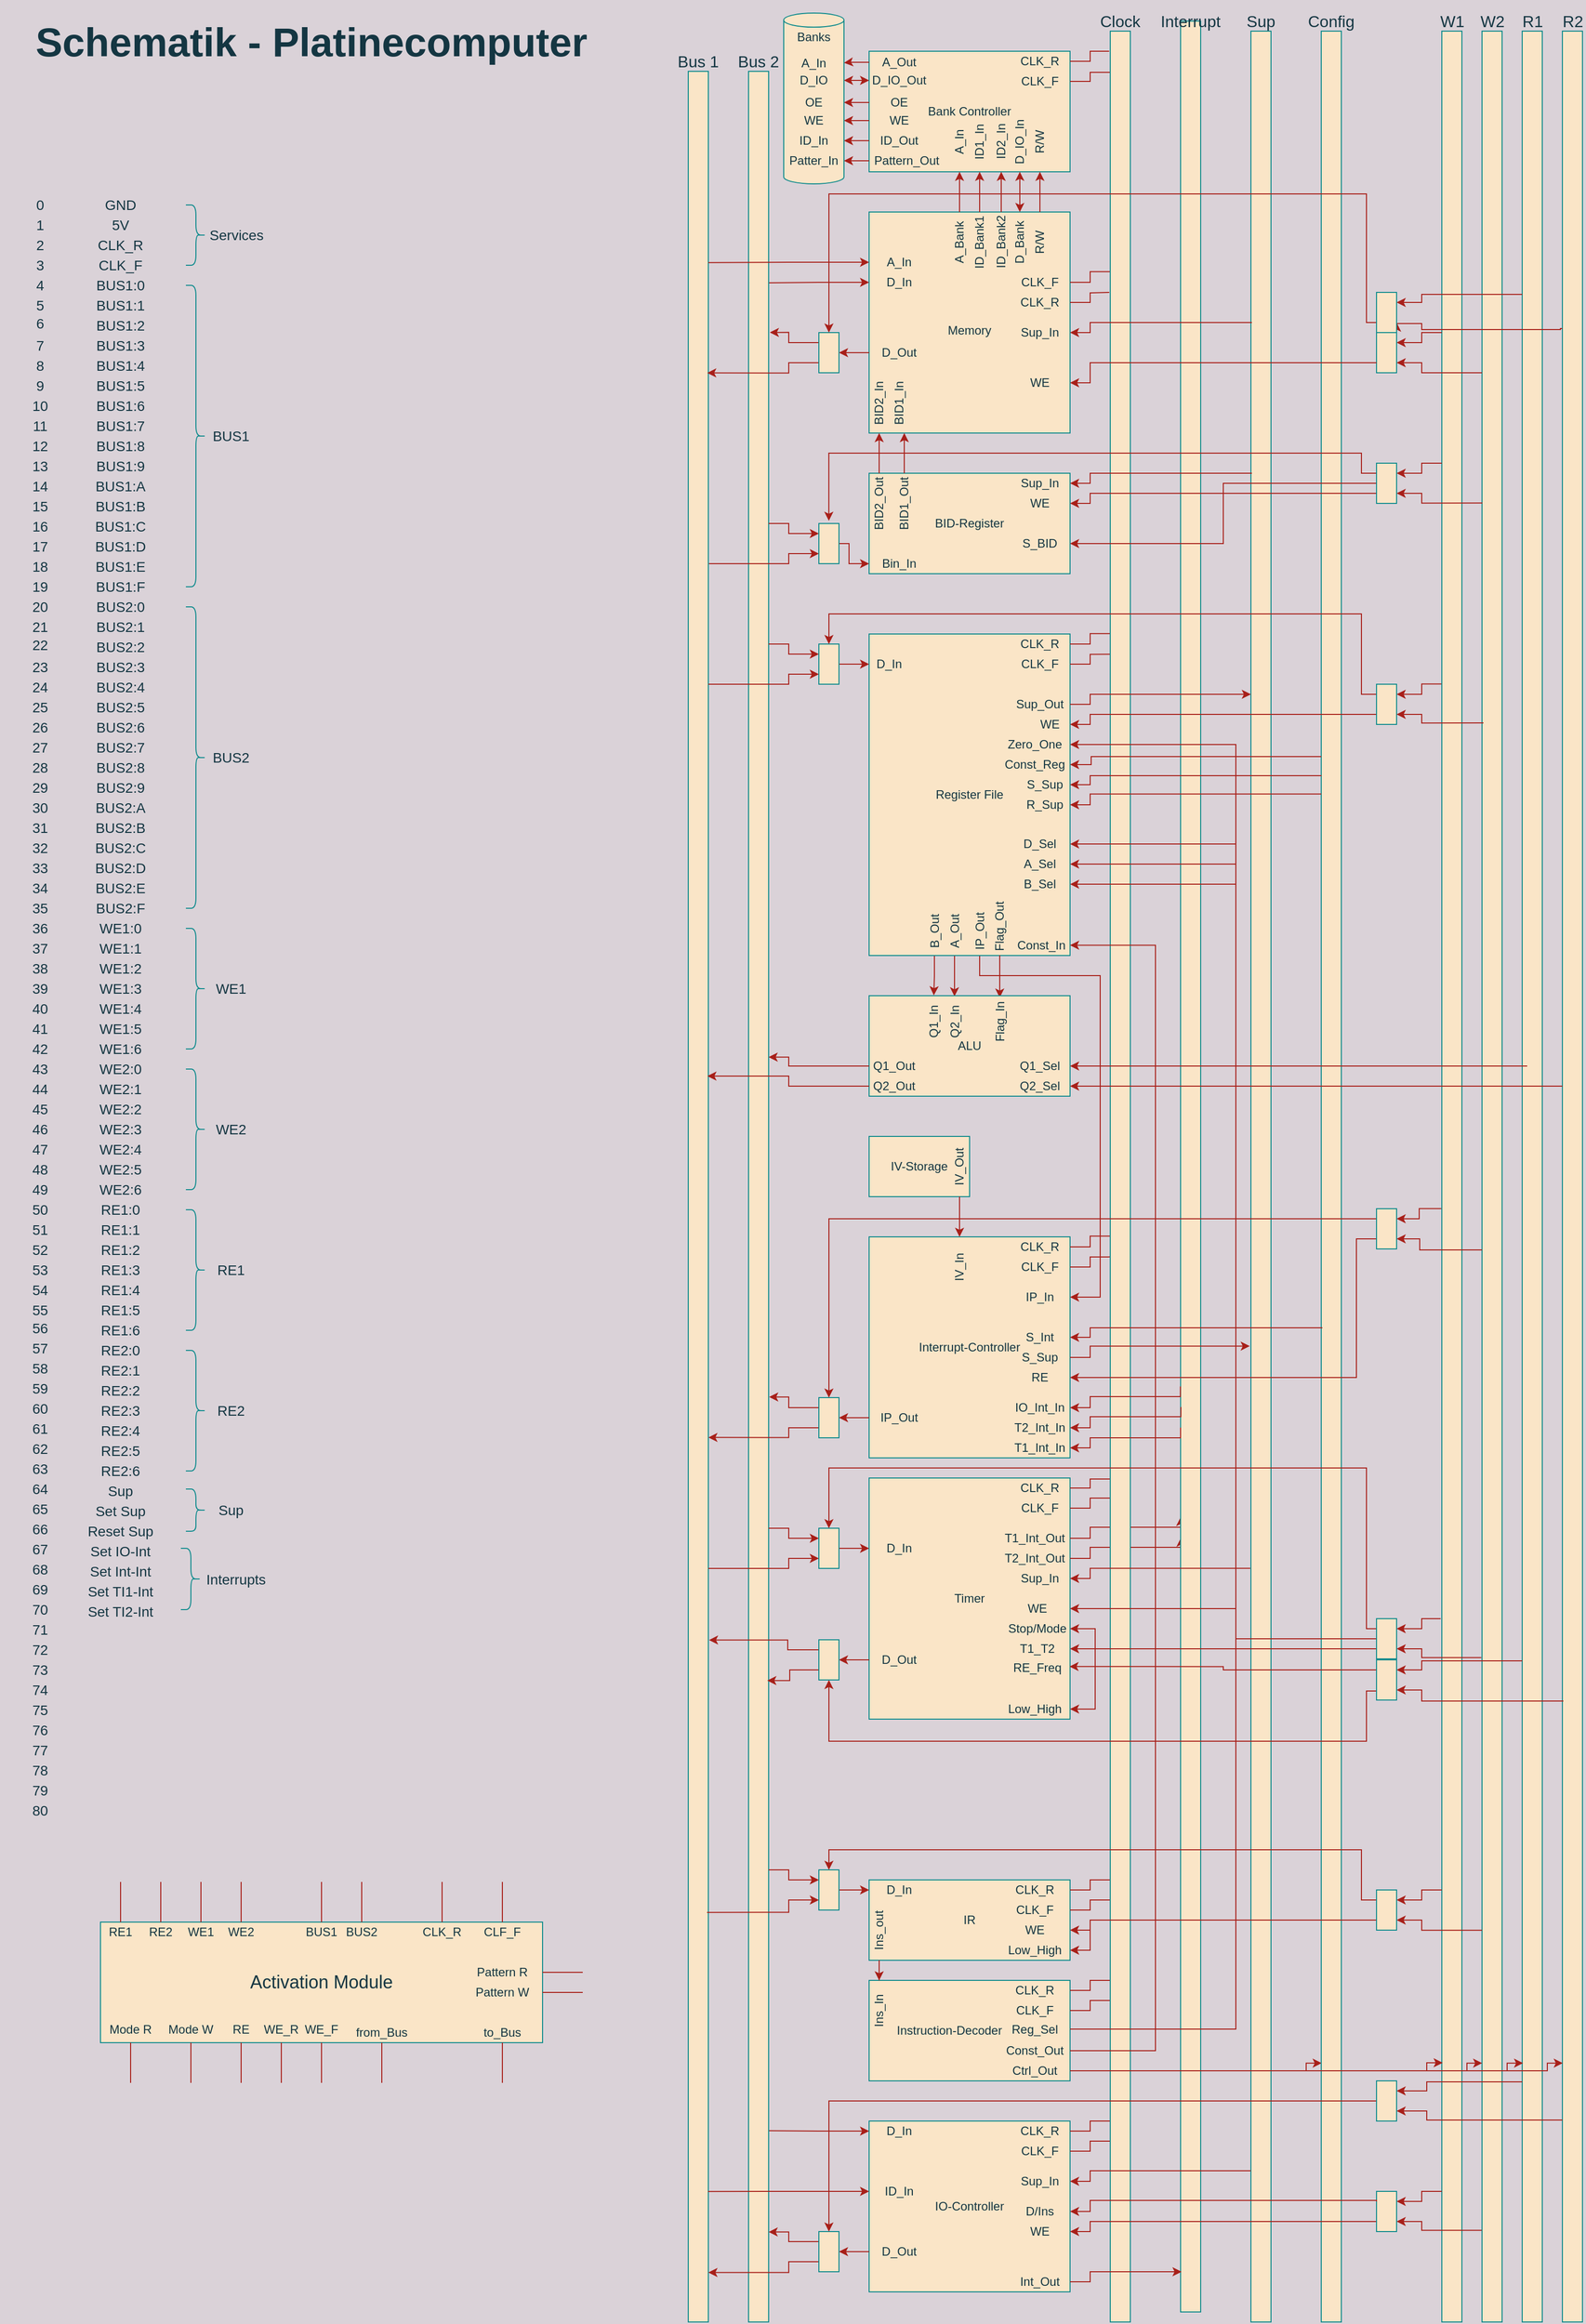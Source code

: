 <mxfile version="16.1.0" type="device"><diagram id="IOi9IoO2zpyiRoptMoNw" name="Page-2"><mxGraphModel dx="1650" dy="895" grid="1" gridSize="10" guides="1" tooltips="1" connect="1" arrows="1" fold="1" page="1" pageScale="1" pageWidth="1654" pageHeight="2336" background="#DAD2D8" math="0" shadow="0"><root><mxCell id="CQtOphyUy1jqL7EUc1by-0"/><mxCell id="CQtOphyUy1jqL7EUc1by-1" parent="CQtOphyUy1jqL7EUc1by-0"/><mxCell id="7wziQc8ixTvyUvAEXmWM-33" value="&lt;br&gt;Memory" style="rounded=0;whiteSpace=wrap;html=1;sketch=0;fontColor=#143642;strokeColor=#0F8B8D;fillColor=#FAE5C7;" parent="CQtOphyUy1jqL7EUc1by-1" vertex="1"><mxGeometry x="885" y="218" width="200" height="220" as="geometry"/></mxCell><mxCell id="7wziQc8ixTvyUvAEXmWM-383" style="edgeStyle=orthogonalEdgeStyle;rounded=0;sketch=0;orthogonalLoop=1;jettySize=auto;html=1;exitX=0;exitY=0.5;exitDx=0;exitDy=0;entryX=0.991;entryY=0.094;entryDx=0;entryDy=0;entryPerimeter=0;fontSize=16;fontColor=#143642;startArrow=classic;startFill=1;endArrow=none;endFill=0;strokeColor=#A8201A;fillColor=#FAE5C7;labelBackgroundColor=#DAD2D8;" parent="CQtOphyUy1jqL7EUc1by-1" source="7wziQc8ixTvyUvAEXmWM-34" target="7wziQc8ixTvyUvAEXmWM-330" edge="1"><mxGeometry relative="1" as="geometry"><mxPoint x="856.84" y="328.44" as="targetPoint"/></mxGeometry></mxCell><mxCell id="7wziQc8ixTvyUvAEXmWM-34" value="D_In" style="text;html=1;strokeColor=none;fillColor=none;align=center;verticalAlign=middle;whiteSpace=wrap;rounded=0;sketch=0;fontColor=#143642;" parent="CQtOphyUy1jqL7EUc1by-1" vertex="1"><mxGeometry x="885" y="278" width="60" height="20" as="geometry"/></mxCell><mxCell id="7wziQc8ixTvyUvAEXmWM-35" value="A_In" style="text;html=1;strokeColor=none;fillColor=none;align=center;verticalAlign=middle;whiteSpace=wrap;rounded=0;sketch=0;fontColor=#143642;" parent="CQtOphyUy1jqL7EUc1by-1" vertex="1"><mxGeometry x="885" y="258" width="60" height="20" as="geometry"/></mxCell><mxCell id="Z2L5Nr_Nqg6MbYiZr0X3-33" style="edgeStyle=orthogonalEdgeStyle;rounded=0;sketch=0;orthogonalLoop=1;jettySize=auto;html=1;entryX=1;entryY=0.5;entryDx=0;entryDy=0;fontColor=#143642;strokeColor=#A8201A;fillColor=#FAE5C7;labelBackgroundColor=#DAD2D8;" parent="CQtOphyUy1jqL7EUc1by-1" source="7wziQc8ixTvyUvAEXmWM-37" target="Z2L5Nr_Nqg6MbYiZr0X3-32" edge="1"><mxGeometry relative="1" as="geometry"/></mxCell><mxCell id="7wziQc8ixTvyUvAEXmWM-37" value="D_Out" style="text;html=1;strokeColor=none;fillColor=none;align=center;verticalAlign=middle;whiteSpace=wrap;rounded=0;sketch=0;fontColor=#143642;" parent="CQtOphyUy1jqL7EUc1by-1" vertex="1"><mxGeometry x="885" y="348" width="60" height="20" as="geometry"/></mxCell><mxCell id="7wziQc8ixTvyUvAEXmWM-39" value="WE" style="text;html=1;strokeColor=none;fillColor=none;align=center;verticalAlign=middle;whiteSpace=wrap;rounded=0;sketch=0;fontColor=#143642;" parent="CQtOphyUy1jqL7EUc1by-1" vertex="1"><mxGeometry x="1025" y="378" width="60" height="20" as="geometry"/></mxCell><mxCell id="Z2L5Nr_Nqg6MbYiZr0X3-44" style="edgeStyle=orthogonalEdgeStyle;rounded=0;sketch=0;orthogonalLoop=1;jettySize=auto;html=1;fontColor=#143642;endArrow=none;endFill=0;strokeColor=#A8201A;fillColor=#FAE5C7;labelBackgroundColor=#DAD2D8;" parent="CQtOphyUy1jqL7EUc1by-1" source="7wziQc8ixTvyUvAEXmWM-41" edge="1"><mxGeometry relative="1" as="geometry"><mxPoint x="1124" y="298" as="targetPoint"/></mxGeometry></mxCell><mxCell id="7wziQc8ixTvyUvAEXmWM-41" value="CLK_R" style="text;html=1;strokeColor=none;fillColor=none;align=center;verticalAlign=middle;whiteSpace=wrap;rounded=0;sketch=0;fontColor=#143642;" parent="CQtOphyUy1jqL7EUc1by-1" vertex="1"><mxGeometry x="1025" y="298" width="60" height="20" as="geometry"/></mxCell><mxCell id="7wziQc8ixTvyUvAEXmWM-45" value="R/W" style="text;html=1;strokeColor=none;fillColor=none;align=center;verticalAlign=middle;whiteSpace=wrap;rounded=0;sketch=0;fontColor=#143642;rotation=-90;" parent="CQtOphyUy1jqL7EUc1by-1" vertex="1"><mxGeometry x="1025" y="238" width="60" height="20" as="geometry"/></mxCell><mxCell id="7wziQc8ixTvyUvAEXmWM-47" value="A_Bank" style="text;html=1;strokeColor=none;fillColor=none;align=center;verticalAlign=middle;whiteSpace=wrap;rounded=0;sketch=0;fontColor=#143642;rotation=-90;" parent="CQtOphyUy1jqL7EUc1by-1" vertex="1"><mxGeometry x="945" y="238" width="60" height="20" as="geometry"/></mxCell><mxCell id="7wziQc8ixTvyUvAEXmWM-49" value="ID_Bank1" style="text;html=1;strokeColor=none;fillColor=none;align=center;verticalAlign=middle;whiteSpace=wrap;rounded=0;sketch=0;fontColor=#143642;rotation=-90;" parent="CQtOphyUy1jqL7EUc1by-1" vertex="1"><mxGeometry x="965" y="238" width="60" height="20" as="geometry"/></mxCell><mxCell id="7wziQc8ixTvyUvAEXmWM-50" value="Bank Controller&lt;br&gt;" style="rounded=0;whiteSpace=wrap;html=1;sketch=0;fontColor=#143642;strokeColor=#0F8B8D;fillColor=#FAE5C7;" parent="CQtOphyUy1jqL7EUc1by-1" vertex="1"><mxGeometry x="885" y="58" width="200" height="120" as="geometry"/></mxCell><mxCell id="7wziQc8ixTvyUvAEXmWM-52" value="D_Bank" style="text;html=1;strokeColor=none;fillColor=none;align=center;verticalAlign=middle;whiteSpace=wrap;rounded=0;sketch=0;fontColor=#143642;rotation=-90;" parent="CQtOphyUy1jqL7EUc1by-1" vertex="1"><mxGeometry x="1005" y="238" width="60" height="20" as="geometry"/></mxCell><mxCell id="Z2L5Nr_Nqg6MbYiZr0X3-70" style="edgeStyle=orthogonalEdgeStyle;rounded=0;sketch=0;orthogonalLoop=1;jettySize=auto;html=1;entryX=1;entryY=0.5;entryDx=0;entryDy=0;fontColor=#143642;endArrow=none;endFill=0;strokeColor=#A8201A;fillColor=#FAE5C7;startArrow=classic;startFill=1;labelBackgroundColor=#DAD2D8;" parent="CQtOphyUy1jqL7EUc1by-1" source="7wziQc8ixTvyUvAEXmWM-55" target="7wziQc8ixTvyUvAEXmWM-47" edge="1"><mxGeometry relative="1" as="geometry"/></mxCell><mxCell id="7wziQc8ixTvyUvAEXmWM-55" value="A_In" style="text;html=1;strokeColor=none;fillColor=none;align=center;verticalAlign=middle;whiteSpace=wrap;rounded=0;sketch=0;fontColor=#143642;rotation=-90;" parent="CQtOphyUy1jqL7EUc1by-1" vertex="1"><mxGeometry x="945" y="138" width="60" height="20" as="geometry"/></mxCell><mxCell id="Z2L5Nr_Nqg6MbYiZr0X3-69" style="edgeStyle=orthogonalEdgeStyle;rounded=0;sketch=0;orthogonalLoop=1;jettySize=auto;html=1;entryX=1;entryY=0.5;entryDx=0;entryDy=0;fontColor=#143642;endArrow=none;endFill=0;strokeColor=#A8201A;fillColor=#FAE5C7;startArrow=classic;startFill=1;labelBackgroundColor=#DAD2D8;" parent="CQtOphyUy1jqL7EUc1by-1" source="7wziQc8ixTvyUvAEXmWM-56" target="7wziQc8ixTvyUvAEXmWM-49" edge="1"><mxGeometry relative="1" as="geometry"/></mxCell><mxCell id="7wziQc8ixTvyUvAEXmWM-56" value="ID1_In" style="text;html=1;strokeColor=none;fillColor=none;align=center;verticalAlign=middle;whiteSpace=wrap;rounded=0;sketch=0;fontColor=#143642;rotation=-90;" parent="CQtOphyUy1jqL7EUc1by-1" vertex="1"><mxGeometry x="965" y="138" width="60" height="20" as="geometry"/></mxCell><mxCell id="Z2L5Nr_Nqg6MbYiZr0X3-68" style="edgeStyle=orthogonalEdgeStyle;rounded=0;sketch=0;orthogonalLoop=1;jettySize=auto;html=1;entryX=1;entryY=0.5;entryDx=0;entryDy=0;fontColor=#143642;endArrow=classic;endFill=1;strokeColor=#A8201A;fillColor=#FAE5C7;startArrow=classic;startFill=1;labelBackgroundColor=#DAD2D8;" parent="CQtOphyUy1jqL7EUc1by-1" source="7wziQc8ixTvyUvAEXmWM-57" target="7wziQc8ixTvyUvAEXmWM-52" edge="1"><mxGeometry relative="1" as="geometry"/></mxCell><mxCell id="7wziQc8ixTvyUvAEXmWM-57" value="D_IO_In" style="text;html=1;strokeColor=none;fillColor=none;align=center;verticalAlign=middle;whiteSpace=wrap;rounded=0;sketch=0;fontColor=#143642;rotation=-90;" parent="CQtOphyUy1jqL7EUc1by-1" vertex="1"><mxGeometry x="1005" y="138" width="60" height="20" as="geometry"/></mxCell><mxCell id="Z2L5Nr_Nqg6MbYiZr0X3-67" style="edgeStyle=orthogonalEdgeStyle;rounded=0;sketch=0;orthogonalLoop=1;jettySize=auto;html=1;entryX=1;entryY=0.5;entryDx=0;entryDy=0;fontColor=#143642;endArrow=none;endFill=0;strokeColor=#A8201A;fillColor=#FAE5C7;startArrow=classic;startFill=1;labelBackgroundColor=#DAD2D8;" parent="CQtOphyUy1jqL7EUc1by-1" source="7wziQc8ixTvyUvAEXmWM-59" target="7wziQc8ixTvyUvAEXmWM-45" edge="1"><mxGeometry relative="1" as="geometry"/></mxCell><mxCell id="7wziQc8ixTvyUvAEXmWM-59" value="R/W" style="text;html=1;strokeColor=none;fillColor=none;align=center;verticalAlign=middle;whiteSpace=wrap;rounded=0;sketch=0;fontColor=#143642;rotation=-90;" parent="CQtOphyUy1jqL7EUc1by-1" vertex="1"><mxGeometry x="1025" y="138" width="60" height="20" as="geometry"/></mxCell><mxCell id="Z2L5Nr_Nqg6MbYiZr0X3-48" style="edgeStyle=orthogonalEdgeStyle;rounded=0;sketch=0;orthogonalLoop=1;jettySize=auto;html=1;fontColor=#143642;endArrow=none;endFill=0;strokeColor=#A8201A;fillColor=#FAE5C7;entryX=-0.056;entryY=0.009;entryDx=0;entryDy=0;entryPerimeter=0;labelBackgroundColor=#DAD2D8;" parent="CQtOphyUy1jqL7EUc1by-1" source="7wziQc8ixTvyUvAEXmWM-61" target="7wziQc8ixTvyUvAEXmWM-334" edge="1"><mxGeometry relative="1" as="geometry"><mxPoint x="1124" y="78" as="targetPoint"/><Array as="points"><mxPoint x="1105" y="68"/><mxPoint x="1105" y="58"/><mxPoint x="1124" y="58"/></Array></mxGeometry></mxCell><mxCell id="7wziQc8ixTvyUvAEXmWM-61" value="CLK_R" style="text;html=1;strokeColor=none;fillColor=none;align=center;verticalAlign=middle;whiteSpace=wrap;rounded=0;sketch=0;fontColor=#143642;" parent="CQtOphyUy1jqL7EUc1by-1" vertex="1"><mxGeometry x="1025" y="58" width="60" height="20" as="geometry"/></mxCell><mxCell id="7wziQc8ixTvyUvAEXmWM-62" value="IO-Controller" style="rounded=0;whiteSpace=wrap;html=1;sketch=0;fontColor=#143642;strokeColor=#0F8B8D;fillColor=#FAE5C7;" parent="CQtOphyUy1jqL7EUc1by-1" vertex="1"><mxGeometry x="885" y="2118" width="200" height="170" as="geometry"/></mxCell><mxCell id="Z2L5Nr_Nqg6MbYiZr0X3-2" style="edgeStyle=orthogonalEdgeStyle;rounded=0;sketch=0;orthogonalLoop=1;jettySize=auto;html=1;entryX=0.997;entryY=0.915;entryDx=0;entryDy=0;entryPerimeter=0;fontColor=#143642;startArrow=classic;startFill=1;endArrow=none;endFill=0;strokeColor=#A8201A;fillColor=#FAE5C7;labelBackgroundColor=#DAD2D8;" parent="CQtOphyUy1jqL7EUc1by-1" source="7wziQc8ixTvyUvAEXmWM-68" target="7wziQc8ixTvyUvAEXmWM-330" edge="1"><mxGeometry relative="1" as="geometry"/></mxCell><mxCell id="7wziQc8ixTvyUvAEXmWM-68" value="D_In" style="text;html=1;strokeColor=none;fillColor=none;align=center;verticalAlign=middle;whiteSpace=wrap;rounded=0;sketch=0;fontColor=#143642;" parent="CQtOphyUy1jqL7EUc1by-1" vertex="1"><mxGeometry x="885.01" y="2118" width="60" height="20" as="geometry"/></mxCell><mxCell id="7wziQc8ixTvyUvAEXmWM-69" value="ID_In" style="text;html=1;strokeColor=none;fillColor=none;align=center;verticalAlign=middle;whiteSpace=wrap;rounded=0;sketch=0;fontColor=#143642;" parent="CQtOphyUy1jqL7EUc1by-1" vertex="1"><mxGeometry x="885" y="2178" width="60" height="20" as="geometry"/></mxCell><mxCell id="Z2L5Nr_Nqg6MbYiZr0X3-14" style="edgeStyle=orthogonalEdgeStyle;rounded=0;sketch=0;orthogonalLoop=1;jettySize=auto;html=1;entryX=1;entryY=0.5;entryDx=0;entryDy=0;fontColor=#143642;startArrow=none;startFill=0;endArrow=classic;endFill=1;strokeColor=#A8201A;fillColor=#FAE5C7;labelBackgroundColor=#DAD2D8;" parent="CQtOphyUy1jqL7EUc1by-1" source="7wziQc8ixTvyUvAEXmWM-70" target="Z2L5Nr_Nqg6MbYiZr0X3-13" edge="1"><mxGeometry relative="1" as="geometry"/></mxCell><mxCell id="7wziQc8ixTvyUvAEXmWM-70" value="D_Out" style="text;html=1;strokeColor=none;fillColor=none;align=center;verticalAlign=middle;whiteSpace=wrap;rounded=0;sketch=0;fontColor=#143642;" parent="CQtOphyUy1jqL7EUc1by-1" vertex="1"><mxGeometry x="885.01" y="2238" width="60" height="20" as="geometry"/></mxCell><mxCell id="Z2L5Nr_Nqg6MbYiZr0X3-62" style="edgeStyle=orthogonalEdgeStyle;rounded=0;sketch=0;orthogonalLoop=1;jettySize=auto;html=1;entryX=0.062;entryY=0.921;entryDx=0;entryDy=0;entryPerimeter=0;fontColor=#143642;endArrow=none;endFill=0;strokeColor=#A8201A;fillColor=#FAE5C7;labelBackgroundColor=#DAD2D8;" parent="CQtOphyUy1jqL7EUc1by-1" source="7wziQc8ixTvyUvAEXmWM-73" target="7wziQc8ixTvyUvAEXmWM-334" edge="1"><mxGeometry relative="1" as="geometry"><Array as="points"><mxPoint x="1105" y="2148"/><mxPoint x="1105" y="2138"/><mxPoint x="1126" y="2138"/></Array></mxGeometry></mxCell><mxCell id="7wziQc8ixTvyUvAEXmWM-73" value="CLK_F" style="text;html=1;strokeColor=none;fillColor=none;align=center;verticalAlign=middle;whiteSpace=wrap;rounded=0;sketch=0;fontColor=#143642;" parent="CQtOphyUy1jqL7EUc1by-1" vertex="1"><mxGeometry x="1025" y="2138" width="60" height="20" as="geometry"/></mxCell><mxCell id="7wziQc8ixTvyUvAEXmWM-75" value="D/Ins" style="text;html=1;strokeColor=none;fillColor=none;align=center;verticalAlign=middle;whiteSpace=wrap;rounded=0;sketch=0;fontColor=#143642;" parent="CQtOphyUy1jqL7EUc1by-1" vertex="1"><mxGeometry x="1025" y="2198" width="60" height="20" as="geometry"/></mxCell><mxCell id="7wziQc8ixTvyUvAEXmWM-77" value="WE" style="text;html=1;strokeColor=none;fillColor=none;align=center;verticalAlign=middle;whiteSpace=wrap;rounded=0;sketch=0;fontColor=#143642;" parent="CQtOphyUy1jqL7EUc1by-1" vertex="1"><mxGeometry x="1025" y="2218" width="60" height="20" as="geometry"/></mxCell><mxCell id="7wziQc8ixTvyUvAEXmWM-86" value="Sup_In" style="text;html=1;strokeColor=none;fillColor=none;align=center;verticalAlign=middle;whiteSpace=wrap;rounded=0;sketch=0;fontColor=#143642;" parent="CQtOphyUy1jqL7EUc1by-1" vertex="1"><mxGeometry x="1025" y="328" width="60" height="20" as="geometry"/></mxCell><mxCell id="7wziQc8ixTvyUvAEXmWM-88" value="Sup_In" style="text;html=1;strokeColor=none;fillColor=none;align=center;verticalAlign=middle;whiteSpace=wrap;rounded=0;sketch=0;fontColor=#143642;" parent="CQtOphyUy1jqL7EUc1by-1" vertex="1"><mxGeometry x="1025" y="2168" width="60" height="20" as="geometry"/></mxCell><mxCell id="7wziQc8ixTvyUvAEXmWM-90" value="BID1_In" style="text;html=1;strokeColor=none;fillColor=none;align=center;verticalAlign=middle;whiteSpace=wrap;rounded=0;sketch=0;fontColor=#143642;rotation=-90;" parent="CQtOphyUy1jqL7EUc1by-1" vertex="1"><mxGeometry x="885.01" y="398" width="60" height="20" as="geometry"/></mxCell><mxCell id="7wziQc8ixTvyUvAEXmWM-103" value="Interrupt-Controller" style="rounded=0;whiteSpace=wrap;html=1;sketch=0;fontColor=#143642;strokeColor=#0F8B8D;fillColor=#FAE5C7;" parent="CQtOphyUy1jqL7EUc1by-1" vertex="1"><mxGeometry x="885" y="1238" width="200" height="220" as="geometry"/></mxCell><mxCell id="Z2L5Nr_Nqg6MbYiZr0X3-88" style="edgeStyle=orthogonalEdgeStyle;rounded=0;sketch=0;orthogonalLoop=1;jettySize=auto;html=1;entryX=0;entryY=0.5;entryDx=0;entryDy=0;fontColor=#143642;startArrow=classic;startFill=1;endArrow=none;endFill=0;strokeColor=#A8201A;fillColor=#FAE5C7;labelBackgroundColor=#DAD2D8;" parent="CQtOphyUy1jqL7EUc1by-1" source="7wziQc8ixTvyUvAEXmWM-104" target="7wziQc8ixTvyUvAEXmWM-290" edge="1"><mxGeometry relative="1" as="geometry"><Array as="points"><mxPoint x="1115" y="1298"/><mxPoint x="1115" y="978"/><mxPoint x="995" y="978"/></Array></mxGeometry></mxCell><mxCell id="7wziQc8ixTvyUvAEXmWM-104" value="IP_In" style="text;html=1;strokeColor=none;fillColor=none;align=center;verticalAlign=middle;whiteSpace=wrap;rounded=0;fontColor=#143642;" parent="CQtOphyUy1jqL7EUc1by-1" vertex="1"><mxGeometry x="1025" y="1288" width="60" height="20" as="geometry"/></mxCell><mxCell id="7wziQc8ixTvyUvAEXmWM-105" value="IV-Storage" style="rounded=0;whiteSpace=wrap;html=1;sketch=0;fontColor=#143642;strokeColor=#0F8B8D;fillColor=#FAE5C7;" parent="CQtOphyUy1jqL7EUc1by-1" vertex="1"><mxGeometry x="885" y="1138" width="100" height="60" as="geometry"/></mxCell><mxCell id="7wziQc8ixTvyUvAEXmWM-106" value="IV_In" style="text;html=1;strokeColor=none;fillColor=none;align=center;verticalAlign=middle;whiteSpace=wrap;rounded=0;fontColor=#143642;rotation=-90;" parent="CQtOphyUy1jqL7EUc1by-1" vertex="1"><mxGeometry x="945" y="1258" width="60" height="20" as="geometry"/></mxCell><mxCell id="Z2L5Nr_Nqg6MbYiZr0X3-29" style="edgeStyle=orthogonalEdgeStyle;rounded=0;sketch=0;orthogonalLoop=1;jettySize=auto;html=1;entryX=1;entryY=0.5;entryDx=0;entryDy=0;fontColor=#143642;strokeColor=#A8201A;fillColor=#FAE5C7;labelBackgroundColor=#DAD2D8;" parent="CQtOphyUy1jqL7EUc1by-1" source="7wziQc8ixTvyUvAEXmWM-108" target="7wziQc8ixTvyUvAEXmWM-106" edge="1"><mxGeometry relative="1" as="geometry"/></mxCell><mxCell id="7wziQc8ixTvyUvAEXmWM-108" value="IV_Out" style="text;html=1;strokeColor=none;fillColor=none;align=center;verticalAlign=middle;whiteSpace=wrap;rounded=0;fontColor=#143642;rotation=-90;" parent="CQtOphyUy1jqL7EUc1by-1" vertex="1"><mxGeometry x="945" y="1158" width="60" height="20" as="geometry"/></mxCell><mxCell id="7wziQc8ixTvyUvAEXmWM-110" value="RE" style="text;html=1;strokeColor=none;fillColor=none;align=center;verticalAlign=middle;whiteSpace=wrap;rounded=0;sketch=0;fontColor=#143642;" parent="CQtOphyUy1jqL7EUc1by-1" vertex="1"><mxGeometry x="1025" y="1368" width="60" height="20" as="geometry"/></mxCell><mxCell id="Z2L5Nr_Nqg6MbYiZr0X3-26" style="edgeStyle=orthogonalEdgeStyle;rounded=0;sketch=0;orthogonalLoop=1;jettySize=auto;html=1;entryX=1;entryY=0.5;entryDx=0;entryDy=0;fontColor=#143642;strokeColor=#A8201A;fillColor=#FAE5C7;labelBackgroundColor=#DAD2D8;" parent="CQtOphyUy1jqL7EUc1by-1" source="7wziQc8ixTvyUvAEXmWM-112" target="Z2L5Nr_Nqg6MbYiZr0X3-25" edge="1"><mxGeometry relative="1" as="geometry"/></mxCell><mxCell id="7wziQc8ixTvyUvAEXmWM-112" value="IP_Out" style="text;html=1;strokeColor=none;fillColor=none;align=center;verticalAlign=middle;whiteSpace=wrap;rounded=0;sketch=0;fontColor=#143642;" parent="CQtOphyUy1jqL7EUc1by-1" vertex="1"><mxGeometry x="885.0" y="1408" width="60" height="20" as="geometry"/></mxCell><mxCell id="7wziQc8ixTvyUvAEXmWM-113" value="S_Sup" style="text;html=1;strokeColor=none;fillColor=none;align=center;verticalAlign=middle;whiteSpace=wrap;rounded=0;fontColor=#143642;" parent="CQtOphyUy1jqL7EUc1by-1" vertex="1"><mxGeometry x="1025" y="1348" width="60" height="20" as="geometry"/></mxCell><mxCell id="Z2L5Nr_Nqg6MbYiZr0X3-51" style="edgeStyle=orthogonalEdgeStyle;rounded=0;sketch=0;orthogonalLoop=1;jettySize=auto;html=1;entryX=0.048;entryY=0.526;entryDx=0;entryDy=0;entryPerimeter=0;fontColor=#143642;endArrow=none;endFill=0;strokeColor=#A8201A;fillColor=#FAE5C7;labelBackgroundColor=#DAD2D8;" parent="CQtOphyUy1jqL7EUc1by-1" source="7wziQc8ixTvyUvAEXmWM-115" target="7wziQc8ixTvyUvAEXmWM-334" edge="1"><mxGeometry relative="1" as="geometry"/></mxCell><mxCell id="7wziQc8ixTvyUvAEXmWM-115" value="CLK_R" style="text;html=1;strokeColor=none;fillColor=none;align=center;verticalAlign=middle;whiteSpace=wrap;rounded=0;sketch=0;fontColor=#143642;" parent="CQtOphyUy1jqL7EUc1by-1" vertex="1"><mxGeometry x="1025" y="1238" width="60" height="20" as="geometry"/></mxCell><mxCell id="7wziQc8ixTvyUvAEXmWM-116" value="IO_Int_In" style="text;html=1;strokeColor=none;fillColor=none;align=center;verticalAlign=middle;whiteSpace=wrap;rounded=0;sketch=0;fontColor=#143642;" parent="CQtOphyUy1jqL7EUc1by-1" vertex="1"><mxGeometry x="1025" y="1398" width="60" height="20" as="geometry"/></mxCell><mxCell id="7wziQc8ixTvyUvAEXmWM-118" value="Int_Out" style="text;html=1;strokeColor=none;fillColor=none;align=center;verticalAlign=middle;whiteSpace=wrap;rounded=0;sketch=0;fontColor=#143642;" parent="CQtOphyUy1jqL7EUc1by-1" vertex="1"><mxGeometry x="1025" y="2268" width="60" height="20" as="geometry"/></mxCell><mxCell id="7wziQc8ixTvyUvAEXmWM-119" value="T1_Int_In" style="text;html=1;strokeColor=none;fillColor=none;align=center;verticalAlign=middle;whiteSpace=wrap;rounded=0;sketch=0;fontColor=#143642;" parent="CQtOphyUy1jqL7EUc1by-1" vertex="1"><mxGeometry x="1025" y="1438" width="60" height="20" as="geometry"/></mxCell><mxCell id="7wziQc8ixTvyUvAEXmWM-120" value="T2_Int_In" style="text;html=1;strokeColor=none;fillColor=none;align=center;verticalAlign=middle;whiteSpace=wrap;rounded=0;sketch=0;fontColor=#143642;" parent="CQtOphyUy1jqL7EUc1by-1" vertex="1"><mxGeometry x="1025" y="1418" width="60" height="20" as="geometry"/></mxCell><mxCell id="7wziQc8ixTvyUvAEXmWM-122" value="S_Int" style="text;html=1;strokeColor=none;fillColor=none;align=center;verticalAlign=middle;whiteSpace=wrap;rounded=0;sketch=0;fontColor=#143642;" parent="CQtOphyUy1jqL7EUc1by-1" vertex="1"><mxGeometry x="1025" y="1328" width="60" height="20" as="geometry"/></mxCell><mxCell id="Z2L5Nr_Nqg6MbYiZr0X3-52" style="edgeStyle=orthogonalEdgeStyle;rounded=0;sketch=0;orthogonalLoop=1;jettySize=auto;html=1;entryX=0.065;entryY=0.535;entryDx=0;entryDy=0;entryPerimeter=0;fontColor=#143642;endArrow=none;endFill=0;strokeColor=#A8201A;fillColor=#FAE5C7;labelBackgroundColor=#DAD2D8;" parent="CQtOphyUy1jqL7EUc1by-1" source="7wziQc8ixTvyUvAEXmWM-183" target="7wziQc8ixTvyUvAEXmWM-334" edge="1"><mxGeometry relative="1" as="geometry"><Array as="points"><mxPoint x="1105" y="1268"/><mxPoint x="1105" y="1258"/><mxPoint x="1123" y="1258"/></Array></mxGeometry></mxCell><mxCell id="7wziQc8ixTvyUvAEXmWM-183" value="CLK_F" style="text;html=1;strokeColor=none;fillColor=none;align=center;verticalAlign=middle;whiteSpace=wrap;rounded=0;sketch=0;fontColor=#143642;" parent="CQtOphyUy1jqL7EUc1by-1" vertex="1"><mxGeometry x="1025" y="1258" width="60" height="20" as="geometry"/></mxCell><mxCell id="Z2L5Nr_Nqg6MbYiZr0X3-59" style="edgeStyle=orthogonalEdgeStyle;rounded=0;sketch=0;orthogonalLoop=1;jettySize=auto;html=1;fontColor=#143642;endArrow=none;endFill=0;strokeColor=#A8201A;fillColor=#FAE5C7;labelBackgroundColor=#DAD2D8;" parent="CQtOphyUy1jqL7EUc1by-1" source="7wziQc8ixTvyUvAEXmWM-189" target="7wziQc8ixTvyUvAEXmWM-334" edge="1"><mxGeometry relative="1" as="geometry"><Array as="points"><mxPoint x="1105" y="2128"/><mxPoint x="1105" y="2118"/></Array></mxGeometry></mxCell><mxCell id="7wziQc8ixTvyUvAEXmWM-189" value="CLK_R" style="text;html=1;strokeColor=none;fillColor=none;align=center;verticalAlign=middle;whiteSpace=wrap;rounded=0;sketch=0;fontColor=#143642;" parent="CQtOphyUy1jqL7EUc1by-1" vertex="1"><mxGeometry x="1025" y="2118" width="60" height="20" as="geometry"/></mxCell><mxCell id="Z2L5Nr_Nqg6MbYiZr0X3-63" style="edgeStyle=orthogonalEdgeStyle;rounded=0;sketch=0;orthogonalLoop=1;jettySize=auto;html=1;entryX=0.048;entryY=0.105;entryDx=0;entryDy=0;entryPerimeter=0;fontColor=#143642;endArrow=none;endFill=0;strokeColor=#A8201A;fillColor=#FAE5C7;labelBackgroundColor=#DAD2D8;" parent="CQtOphyUy1jqL7EUc1by-1" source="7wziQc8ixTvyUvAEXmWM-191" target="7wziQc8ixTvyUvAEXmWM-334" edge="1"><mxGeometry relative="1" as="geometry"/></mxCell><mxCell id="7wziQc8ixTvyUvAEXmWM-191" value="CLK_F" style="text;html=1;strokeColor=none;fillColor=none;align=center;verticalAlign=middle;whiteSpace=wrap;rounded=0;sketch=0;fontColor=#143642;" parent="CQtOphyUy1jqL7EUc1by-1" vertex="1"><mxGeometry x="1025" y="278" width="60" height="20" as="geometry"/></mxCell><mxCell id="Z2L5Nr_Nqg6MbYiZr0X3-42" style="edgeStyle=orthogonalEdgeStyle;rounded=0;sketch=0;orthogonalLoop=1;jettySize=auto;html=1;entryX=-0.007;entryY=0.018;entryDx=0;entryDy=0;entryPerimeter=0;fontColor=#143642;endArrow=none;endFill=0;strokeColor=#A8201A;fillColor=#FAE5C7;labelBackgroundColor=#DAD2D8;" parent="CQtOphyUy1jqL7EUc1by-1" source="7wziQc8ixTvyUvAEXmWM-193" target="7wziQc8ixTvyUvAEXmWM-334" edge="1"><mxGeometry relative="1" as="geometry"><Array as="points"><mxPoint x="1105" y="88"/><mxPoint x="1105" y="79"/></Array></mxGeometry></mxCell><mxCell id="7wziQc8ixTvyUvAEXmWM-193" value="CLK_F" style="text;html=1;strokeColor=none;fillColor=none;align=center;verticalAlign=middle;whiteSpace=wrap;rounded=0;sketch=0;fontColor=#143642;" parent="CQtOphyUy1jqL7EUc1by-1" vertex="1"><mxGeometry x="1025" y="78" width="60" height="20" as="geometry"/></mxCell><mxCell id="7wziQc8ixTvyUvAEXmWM-195" value="BID2_In" style="text;html=1;strokeColor=none;fillColor=none;align=center;verticalAlign=middle;whiteSpace=wrap;rounded=0;sketch=0;fontColor=#143642;rotation=-90;" parent="CQtOphyUy1jqL7EUc1by-1" vertex="1"><mxGeometry x="865" y="398" width="60" height="20" as="geometry"/></mxCell><mxCell id="7wziQc8ixTvyUvAEXmWM-247" value="&lt;p style=&quot;font-size: 12px&quot;&gt;IR&lt;/p&gt;" style="rounded=0;whiteSpace=wrap;html=1;sketch=0;fontSize=50;fontColor=#143642;strokeColor=#0F8B8D;fillColor=#FAE5C7;" parent="CQtOphyUy1jqL7EUc1by-1" vertex="1"><mxGeometry x="885" y="1878" width="200" height="80" as="geometry"/></mxCell><mxCell id="7wziQc8ixTvyUvAEXmWM-249" value="Low_High" style="text;html=1;strokeColor=none;fillColor=none;align=center;verticalAlign=middle;whiteSpace=wrap;rounded=0;sketch=0;fontColor=#143642;" parent="CQtOphyUy1jqL7EUc1by-1" vertex="1"><mxGeometry x="1015" y="1938" width="70" height="20" as="geometry"/></mxCell><mxCell id="Z2L5Nr_Nqg6MbYiZr0X3-57" style="edgeStyle=orthogonalEdgeStyle;rounded=0;sketch=0;orthogonalLoop=1;jettySize=auto;html=1;fontColor=#143642;endArrow=none;endFill=0;strokeColor=#A8201A;fillColor=#FAE5C7;labelBackgroundColor=#DAD2D8;" parent="CQtOphyUy1jqL7EUc1by-1" source="7wziQc8ixTvyUvAEXmWM-251" target="7wziQc8ixTvyUvAEXmWM-334" edge="1"><mxGeometry relative="1" as="geometry"><Array as="points"><mxPoint x="1105" y="1888"/><mxPoint x="1105" y="1878"/></Array></mxGeometry></mxCell><mxCell id="7wziQc8ixTvyUvAEXmWM-251" value="CLK_R" style="text;html=1;strokeColor=none;fillColor=none;align=center;verticalAlign=middle;whiteSpace=wrap;rounded=0;sketch=0;fontColor=#143642;" parent="CQtOphyUy1jqL7EUc1by-1" vertex="1"><mxGeometry x="1015" y="1878" width="70" height="20" as="geometry"/></mxCell><mxCell id="Z2L5Nr_Nqg6MbYiZr0X3-58" style="edgeStyle=orthogonalEdgeStyle;rounded=0;sketch=0;orthogonalLoop=1;jettySize=auto;html=1;entryX=0.031;entryY=0.816;entryDx=0;entryDy=0;entryPerimeter=0;fontColor=#143642;endArrow=none;endFill=0;strokeColor=#A8201A;fillColor=#FAE5C7;labelBackgroundColor=#DAD2D8;" parent="CQtOphyUy1jqL7EUc1by-1" source="7wziQc8ixTvyUvAEXmWM-253" target="7wziQc8ixTvyUvAEXmWM-334" edge="1"><mxGeometry relative="1" as="geometry"><Array as="points"><mxPoint x="1105" y="1908"/><mxPoint x="1105" y="1898"/><mxPoint x="1126" y="1898"/></Array></mxGeometry></mxCell><mxCell id="7wziQc8ixTvyUvAEXmWM-253" value="CLK_F" style="text;html=1;strokeColor=none;fillColor=none;align=center;verticalAlign=middle;whiteSpace=wrap;rounded=0;sketch=0;fontColor=#143642;" parent="CQtOphyUy1jqL7EUc1by-1" vertex="1"><mxGeometry x="1015" y="1898" width="70" height="20" as="geometry"/></mxCell><mxCell id="7wziQc8ixTvyUvAEXmWM-255" value="WE" style="text;html=1;strokeColor=none;fillColor=none;align=center;verticalAlign=middle;whiteSpace=wrap;rounded=0;sketch=0;fontColor=#143642;" parent="CQtOphyUy1jqL7EUc1by-1" vertex="1"><mxGeometry x="1015" y="1918" width="70" height="20" as="geometry"/></mxCell><mxCell id="ZR-rdMwllkDQUiC6c2ym-10" style="edgeStyle=orthogonalEdgeStyle;rounded=0;sketch=0;orthogonalLoop=1;jettySize=auto;html=1;entryX=1;entryY=0.5;entryDx=0;entryDy=0;fontColor=#143642;startArrow=classic;startFill=1;endArrow=none;endFill=0;strokeColor=#A8201A;fillColor=#FAE5C7;labelBackgroundColor=#DAD2D8;" parent="CQtOphyUy1jqL7EUc1by-1" source="7wziQc8ixTvyUvAEXmWM-257" target="ZR-rdMwllkDQUiC6c2ym-9" edge="1"><mxGeometry relative="1" as="geometry"/></mxCell><mxCell id="7wziQc8ixTvyUvAEXmWM-257" value="D_In" style="text;html=1;strokeColor=none;fillColor=none;align=center;verticalAlign=middle;whiteSpace=wrap;rounded=0;sketch=0;fontColor=#143642;" parent="CQtOphyUy1jqL7EUc1by-1" vertex="1"><mxGeometry x="885" y="1878" width="60" height="20" as="geometry"/></mxCell><mxCell id="7wziQc8ixTvyUvAEXmWM-258" value="Instruction-Decoder&amp;nbsp; &amp;nbsp; &amp;nbsp; &amp;nbsp; &amp;nbsp; &amp;nbsp;&amp;nbsp;" style="rounded=0;whiteSpace=wrap;html=1;sketch=0;fontSize=12;fontColor=#143642;strokeColor=#0F8B8D;fillColor=#FAE5C7;" parent="CQtOphyUy1jqL7EUc1by-1" vertex="1"><mxGeometry x="885" y="1978" width="200" height="100" as="geometry"/></mxCell><mxCell id="Z2L5Nr_Nqg6MbYiZr0X3-60" style="edgeStyle=orthogonalEdgeStyle;rounded=0;sketch=0;orthogonalLoop=1;jettySize=auto;html=1;entryX=-0.007;entryY=0.851;entryDx=0;entryDy=0;entryPerimeter=0;fontColor=#143642;endArrow=none;endFill=0;strokeColor=#A8201A;fillColor=#FAE5C7;labelBackgroundColor=#DAD2D8;" parent="CQtOphyUy1jqL7EUc1by-1" source="7wziQc8ixTvyUvAEXmWM-260" target="7wziQc8ixTvyUvAEXmWM-334" edge="1"><mxGeometry relative="1" as="geometry"><Array as="points"><mxPoint x="1105" y="1988"/><mxPoint x="1105" y="1978"/><mxPoint x="1127" y="1978"/></Array></mxGeometry></mxCell><mxCell id="7wziQc8ixTvyUvAEXmWM-260" value="CLK_R" style="text;html=1;strokeColor=none;fillColor=none;align=center;verticalAlign=middle;whiteSpace=wrap;rounded=0;sketch=0;fontColor=#143642;" parent="CQtOphyUy1jqL7EUc1by-1" vertex="1"><mxGeometry x="1015" y="1978" width="70" height="20" as="geometry"/></mxCell><mxCell id="Z2L5Nr_Nqg6MbYiZr0X3-61" style="edgeStyle=orthogonalEdgeStyle;rounded=0;sketch=0;orthogonalLoop=1;jettySize=auto;html=1;entryX=0.034;entryY=0.86;entryDx=0;entryDy=0;entryPerimeter=0;fontColor=#143642;endArrow=none;endFill=0;strokeColor=#A8201A;fillColor=#FAE5C7;labelBackgroundColor=#DAD2D8;" parent="CQtOphyUy1jqL7EUc1by-1" source="7wziQc8ixTvyUvAEXmWM-262" target="7wziQc8ixTvyUvAEXmWM-334" edge="1"><mxGeometry relative="1" as="geometry"><Array as="points"><mxPoint x="1105" y="2008"/><mxPoint x="1105" y="1998"/><mxPoint x="1126" y="1998"/></Array></mxGeometry></mxCell><mxCell id="7wziQc8ixTvyUvAEXmWM-262" value="CLK_F" style="text;html=1;strokeColor=none;fillColor=none;align=center;verticalAlign=middle;whiteSpace=wrap;rounded=0;sketch=0;fontColor=#143642;" parent="CQtOphyUy1jqL7EUc1by-1" vertex="1"><mxGeometry x="1015" y="1998" width="70" height="20" as="geometry"/></mxCell><mxCell id="Z2L5Nr_Nqg6MbYiZr0X3-128" style="edgeStyle=orthogonalEdgeStyle;rounded=0;sketch=0;orthogonalLoop=1;jettySize=auto;html=1;entryX=1;entryY=0.5;entryDx=0;entryDy=0;fontColor=#143642;strokeColor=#A8201A;fillColor=#FAE5C7;labelBackgroundColor=#DAD2D8;" parent="CQtOphyUy1jqL7EUc1by-1" source="7wziQc8ixTvyUvAEXmWM-264" target="7wziQc8ixTvyUvAEXmWM-265" edge="1"><mxGeometry relative="1" as="geometry"/></mxCell><mxCell id="7wziQc8ixTvyUvAEXmWM-264" value="Ins_out" style="text;html=1;strokeColor=none;fillColor=none;align=center;verticalAlign=middle;whiteSpace=wrap;rounded=0;sketch=0;fontColor=#143642;rotation=-90;" parent="CQtOphyUy1jqL7EUc1by-1" vertex="1"><mxGeometry x="865" y="1918" width="60" height="20" as="geometry"/></mxCell><mxCell id="7wziQc8ixTvyUvAEXmWM-265" value="Ins_In" style="text;html=1;strokeColor=none;fillColor=none;align=center;verticalAlign=middle;whiteSpace=wrap;rounded=0;sketch=0;fontColor=#143642;rotation=-90;" parent="CQtOphyUy1jqL7EUc1by-1" vertex="1"><mxGeometry x="865" y="1998" width="60" height="20" as="geometry"/></mxCell><mxCell id="NQyqZRl5CqeUPkb0nAkQ-23" style="edgeStyle=orthogonalEdgeStyle;rounded=0;sketch=0;orthogonalLoop=1;jettySize=auto;html=1;fontColor=#143642;startArrow=none;startFill=0;endArrow=classic;endFill=1;strokeColor=#A8201A;fillColor=#FAE5C7;entryX=0.025;entryY=0.887;entryDx=0;entryDy=0;entryPerimeter=0;labelBackgroundColor=#DAD2D8;" parent="CQtOphyUy1jqL7EUc1by-1" source="7wziQc8ixTvyUvAEXmWM-273" target="Z2L5Nr_Nqg6MbYiZr0X3-90" edge="1"><mxGeometry relative="1" as="geometry"><mxPoint x="1330" y="2060" as="targetPoint"/><Array as="points"><mxPoint x="1320" y="2068"/><mxPoint x="1320" y="2060"/></Array></mxGeometry></mxCell><mxCell id="7wziQc8ixTvyUvAEXmWM-273" value="Ctrl_Out" style="text;html=1;strokeColor=none;fillColor=none;align=center;verticalAlign=middle;whiteSpace=wrap;rounded=0;sketch=0;fontColor=#143642;" parent="CQtOphyUy1jqL7EUc1by-1" vertex="1"><mxGeometry x="1015" y="2058" width="70" height="20" as="geometry"/></mxCell><mxCell id="7wziQc8ixTvyUvAEXmWM-279" value="Register File" style="rounded=0;whiteSpace=wrap;html=1;fillColor=#FAE5C7;strokeColor=#0F8B8D;fontColor=#143642;" parent="CQtOphyUy1jqL7EUc1by-1" vertex="1"><mxGeometry x="885" y="638" width="200" height="320" as="geometry"/></mxCell><mxCell id="Z2L5Nr_Nqg6MbYiZr0X3-89" style="edgeStyle=orthogonalEdgeStyle;rounded=0;sketch=0;orthogonalLoop=1;jettySize=auto;html=1;exitX=0;exitY=0.5;exitDx=0;exitDy=0;entryX=1;entryY=0.5;entryDx=0;entryDy=0;fontColor=#143642;startArrow=none;startFill=0;endArrow=classic;endFill=1;strokeColor=#A8201A;fillColor=#FAE5C7;labelBackgroundColor=#DAD2D8;" parent="CQtOphyUy1jqL7EUc1by-1" source="7wziQc8ixTvyUvAEXmWM-280" target="7wziQc8ixTvyUvAEXmWM-302" edge="1"><mxGeometry relative="1" as="geometry"/></mxCell><mxCell id="7wziQc8ixTvyUvAEXmWM-280" value="Flag_Out" style="text;html=1;strokeColor=none;fillColor=none;align=center;verticalAlign=middle;whiteSpace=wrap;rounded=0;fontColor=#143642;rotation=-90;" parent="CQtOphyUy1jqL7EUc1by-1" vertex="1"><mxGeometry x="986.5" y="919" width="57" height="20.5" as="geometry"/></mxCell><mxCell id="Z2L5Nr_Nqg6MbYiZr0X3-31" style="edgeStyle=orthogonalEdgeStyle;rounded=0;sketch=0;orthogonalLoop=1;jettySize=auto;html=1;entryX=1;entryY=0.5;entryDx=0;entryDy=0;fontColor=#143642;strokeColor=#A8201A;fillColor=#FAE5C7;labelBackgroundColor=#DAD2D8;" parent="CQtOphyUy1jqL7EUc1by-1" source="7wziQc8ixTvyUvAEXmWM-281" target="7wziQc8ixTvyUvAEXmWM-314" edge="1"><mxGeometry relative="1" as="geometry"/></mxCell><mxCell id="7wziQc8ixTvyUvAEXmWM-281" value="A_Out" style="text;html=1;strokeColor=none;fillColor=none;align=center;verticalAlign=middle;whiteSpace=wrap;rounded=0;fontColor=#143642;rotation=-90;" parent="CQtOphyUy1jqL7EUc1by-1" vertex="1"><mxGeometry x="945" y="923.5" width="50" height="20" as="geometry"/></mxCell><mxCell id="7wziQc8ixTvyUvAEXmWM-394" style="edgeStyle=orthogonalEdgeStyle;rounded=0;sketch=0;orthogonalLoop=1;jettySize=auto;html=1;fontSize=16;fontColor=#143642;startArrow=classic;startFill=1;endArrow=none;endFill=0;strokeColor=#A8201A;fillColor=#FAE5C7;labelBackgroundColor=#DAD2D8;" parent="CQtOphyUy1jqL7EUc1by-1" source="7wziQc8ixTvyUvAEXmWM-282" target="7wziQc8ixTvyUvAEXmWM-392" edge="1"><mxGeometry relative="1" as="geometry"/></mxCell><mxCell id="7wziQc8ixTvyUvAEXmWM-282" value="D_In" style="text;html=1;strokeColor=none;fillColor=none;align=center;verticalAlign=middle;whiteSpace=wrap;rounded=0;fontColor=#143642;" parent="CQtOphyUy1jqL7EUc1by-1" vertex="1"><mxGeometry x="885" y="658" width="40" height="20" as="geometry"/></mxCell><mxCell id="7wziQc8ixTvyUvAEXmWM-283" value="D_Sel" style="text;html=1;strokeColor=none;fillColor=none;align=center;verticalAlign=middle;whiteSpace=wrap;rounded=0;fontColor=#143642;" parent="CQtOphyUy1jqL7EUc1by-1" vertex="1"><mxGeometry x="1025" y="837.02" width="60" height="20" as="geometry"/></mxCell><mxCell id="7wziQc8ixTvyUvAEXmWM-284" value="WE" style="text;html=1;strokeColor=none;fillColor=none;align=center;verticalAlign=middle;whiteSpace=wrap;rounded=0;fontColor=#143642;" parent="CQtOphyUy1jqL7EUc1by-1" vertex="1"><mxGeometry x="1045" y="718" width="40" height="20" as="geometry"/></mxCell><mxCell id="Z2L5Nr_Nqg6MbYiZr0X3-50" style="edgeStyle=orthogonalEdgeStyle;rounded=0;sketch=0;orthogonalLoop=1;jettySize=auto;html=1;entryX=0.065;entryY=0.263;entryDx=0;entryDy=0;entryPerimeter=0;fontColor=#143642;endArrow=none;endFill=0;strokeColor=#A8201A;fillColor=#FAE5C7;labelBackgroundColor=#DAD2D8;" parent="CQtOphyUy1jqL7EUc1by-1" source="7wziQc8ixTvyUvAEXmWM-285" target="7wziQc8ixTvyUvAEXmWM-334" edge="1"><mxGeometry relative="1" as="geometry"/></mxCell><mxCell id="7wziQc8ixTvyUvAEXmWM-285" value="CLK_R" style="text;html=1;strokeColor=none;fillColor=none;align=center;verticalAlign=middle;whiteSpace=wrap;rounded=0;fontColor=#143642;" parent="CQtOphyUy1jqL7EUc1by-1" vertex="1"><mxGeometry x="1025" y="638" width="60" height="20" as="geometry"/></mxCell><mxCell id="7wziQc8ixTvyUvAEXmWM-286" value="A_Sel" style="text;html=1;strokeColor=none;fillColor=none;align=center;verticalAlign=middle;whiteSpace=wrap;rounded=0;fontColor=#143642;" parent="CQtOphyUy1jqL7EUc1by-1" vertex="1"><mxGeometry x="1025" y="857.02" width="60" height="20" as="geometry"/></mxCell><mxCell id="7wziQc8ixTvyUvAEXmWM-287" value="B_Sel" style="text;html=1;strokeColor=none;fillColor=none;align=center;verticalAlign=middle;whiteSpace=wrap;rounded=0;fontColor=#143642;" parent="CQtOphyUy1jqL7EUc1by-1" vertex="1"><mxGeometry x="1025" y="877.02" width="60" height="20" as="geometry"/></mxCell><mxCell id="7wziQc8ixTvyUvAEXmWM-288" style="edgeStyle=orthogonalEdgeStyle;rounded=0;sketch=0;orthogonalLoop=1;jettySize=auto;html=1;exitX=0.5;exitY=1;exitDx=0;exitDy=0;fontColor=#143642;startArrow=none;startFill=0;endArrow=none;endFill=0;strokeColor=#A8201A;strokeWidth=1;fillColor=#FAE5C7;labelBackgroundColor=#DAD2D8;" parent="CQtOphyUy1jqL7EUc1by-1" source="7wziQc8ixTvyUvAEXmWM-287" target="7wziQc8ixTvyUvAEXmWM-287" edge="1"><mxGeometry relative="1" as="geometry"/></mxCell><mxCell id="7wziQc8ixTvyUvAEXmWM-289" value="Sup_Out" style="text;html=1;strokeColor=none;fillColor=none;align=center;verticalAlign=middle;whiteSpace=wrap;rounded=0;fontColor=#143642;" parent="CQtOphyUy1jqL7EUc1by-1" vertex="1"><mxGeometry x="1025" y="698" width="60" height="20" as="geometry"/></mxCell><mxCell id="7wziQc8ixTvyUvAEXmWM-290" value="IP_Out" style="text;html=1;strokeColor=none;fillColor=none;align=center;verticalAlign=middle;whiteSpace=wrap;rounded=0;fontColor=#143642;rotation=-90;" parent="CQtOphyUy1jqL7EUc1by-1" vertex="1"><mxGeometry x="970" y="923.5" width="50" height="20" as="geometry"/></mxCell><mxCell id="7wziQc8ixTvyUvAEXmWM-291" value="S_Sup" style="text;html=1;strokeColor=none;fillColor=none;align=center;verticalAlign=middle;whiteSpace=wrap;rounded=0;fontColor=#143642;" parent="CQtOphyUy1jqL7EUc1by-1" vertex="1"><mxGeometry x="1035" y="778" width="50" height="20" as="geometry"/></mxCell><mxCell id="7wziQc8ixTvyUvAEXmWM-292" value="R_Sup" style="text;html=1;strokeColor=none;fillColor=none;align=center;verticalAlign=middle;whiteSpace=wrap;rounded=0;fontColor=#143642;" parent="CQtOphyUy1jqL7EUc1by-1" vertex="1"><mxGeometry x="1035" y="798" width="50" height="20" as="geometry"/></mxCell><mxCell id="Z2L5Nr_Nqg6MbYiZr0X3-49" style="edgeStyle=orthogonalEdgeStyle;rounded=0;sketch=0;orthogonalLoop=1;jettySize=auto;html=1;entryX=0.065;entryY=0.272;entryDx=0;entryDy=0;entryPerimeter=0;fontColor=#143642;endArrow=none;endFill=0;strokeColor=#A8201A;fillColor=#FAE5C7;labelBackgroundColor=#DAD2D8;" parent="CQtOphyUy1jqL7EUc1by-1" source="7wziQc8ixTvyUvAEXmWM-293" target="7wziQc8ixTvyUvAEXmWM-334" edge="1"><mxGeometry relative="1" as="geometry"/></mxCell><mxCell id="7wziQc8ixTvyUvAEXmWM-293" value="CLK_F" style="text;html=1;strokeColor=none;fillColor=none;align=center;verticalAlign=middle;whiteSpace=wrap;rounded=0;fontColor=#143642;" parent="CQtOphyUy1jqL7EUc1by-1" vertex="1"><mxGeometry x="1025" y="658" width="60" height="20" as="geometry"/></mxCell><mxCell id="7wziQc8ixTvyUvAEXmWM-294" value="Zero_One" style="text;html=1;strokeColor=none;fillColor=none;align=center;verticalAlign=middle;whiteSpace=wrap;rounded=0;sketch=0;fontColor=#143642;" parent="CQtOphyUy1jqL7EUc1by-1" vertex="1"><mxGeometry x="1015" y="738" width="70" height="20" as="geometry"/></mxCell><mxCell id="Z2L5Nr_Nqg6MbYiZr0X3-30" style="edgeStyle=orthogonalEdgeStyle;rounded=0;sketch=0;orthogonalLoop=1;jettySize=auto;html=1;entryX=0.322;entryY=-0.004;entryDx=0;entryDy=0;entryPerimeter=0;fontColor=#143642;strokeColor=#A8201A;fillColor=#FAE5C7;labelBackgroundColor=#DAD2D8;" parent="CQtOphyUy1jqL7EUc1by-1" source="7wziQc8ixTvyUvAEXmWM-295" target="7wziQc8ixTvyUvAEXmWM-312" edge="1"><mxGeometry relative="1" as="geometry"/></mxCell><mxCell id="7wziQc8ixTvyUvAEXmWM-295" value="B_Out" style="text;html=1;strokeColor=none;fillColor=none;align=center;verticalAlign=middle;whiteSpace=wrap;rounded=0;fontColor=#143642;rotation=-90;" parent="CQtOphyUy1jqL7EUc1by-1" vertex="1"><mxGeometry x="925" y="923.5" width="50" height="20" as="geometry"/></mxCell><mxCell id="7wziQc8ixTvyUvAEXmWM-303" value="BID-Register" style="rounded=0;whiteSpace=wrap;html=1;sketch=0;fontColor=#143642;strokeColor=#0F8B8D;fillColor=#FAE5C7;" parent="CQtOphyUy1jqL7EUc1by-1" vertex="1"><mxGeometry x="885" y="478" width="200" height="100" as="geometry"/></mxCell><mxCell id="Z2L5Nr_Nqg6MbYiZr0X3-72" style="edgeStyle=orthogonalEdgeStyle;rounded=0;sketch=0;orthogonalLoop=1;jettySize=auto;html=1;entryX=0;entryY=0.75;entryDx=0;entryDy=0;fontColor=#143642;startArrow=none;startFill=0;endArrow=classic;endFill=1;strokeColor=#A8201A;fillColor=#FAE5C7;labelBackgroundColor=#DAD2D8;" parent="CQtOphyUy1jqL7EUc1by-1" source="7wziQc8ixTvyUvAEXmWM-304" target="7wziQc8ixTvyUvAEXmWM-90" edge="1"><mxGeometry relative="1" as="geometry"/></mxCell><mxCell id="7wziQc8ixTvyUvAEXmWM-304" value="BID1_Out" style="text;html=1;strokeColor=none;fillColor=none;align=center;verticalAlign=middle;whiteSpace=wrap;rounded=0;sketch=0;fontColor=#143642;rotation=-90;" parent="CQtOphyUy1jqL7EUc1by-1" vertex="1"><mxGeometry x="890" y="498" width="60" height="20" as="geometry"/></mxCell><mxCell id="7wziQc8ixTvyUvAEXmWM-389" style="edgeStyle=orthogonalEdgeStyle;rounded=0;sketch=0;orthogonalLoop=1;jettySize=auto;html=1;entryX=1;entryY=0.5;entryDx=0;entryDy=0;fontSize=16;fontColor=#143642;startArrow=classic;startFill=1;endArrow=none;endFill=0;strokeColor=#A8201A;fillColor=#FAE5C7;labelBackgroundColor=#DAD2D8;" parent="CQtOphyUy1jqL7EUc1by-1" source="7wziQc8ixTvyUvAEXmWM-305" target="7wziQc8ixTvyUvAEXmWM-388" edge="1"><mxGeometry relative="1" as="geometry"/></mxCell><mxCell id="7wziQc8ixTvyUvAEXmWM-305" value="Bin_In" style="text;html=1;strokeColor=none;fillColor=none;align=center;verticalAlign=middle;whiteSpace=wrap;rounded=0;sketch=0;fontColor=#143642;" parent="CQtOphyUy1jqL7EUc1by-1" vertex="1"><mxGeometry x="885" y="558" width="60" height="20" as="geometry"/></mxCell><mxCell id="Z2L5Nr_Nqg6MbYiZr0X3-71" style="edgeStyle=orthogonalEdgeStyle;rounded=0;sketch=0;orthogonalLoop=1;jettySize=auto;html=1;entryX=0;entryY=0.5;entryDx=0;entryDy=0;fontColor=#143642;startArrow=none;startFill=0;endArrow=classic;endFill=1;strokeColor=#A8201A;fillColor=#FAE5C7;labelBackgroundColor=#DAD2D8;" parent="CQtOphyUy1jqL7EUc1by-1" source="7wziQc8ixTvyUvAEXmWM-306" target="7wziQc8ixTvyUvAEXmWM-195" edge="1"><mxGeometry relative="1" as="geometry"/></mxCell><mxCell id="7wziQc8ixTvyUvAEXmWM-306" value="BID2_Out" style="text;html=1;strokeColor=none;fillColor=none;align=center;verticalAlign=middle;whiteSpace=wrap;rounded=0;sketch=0;fontColor=#143642;rotation=-90;" parent="CQtOphyUy1jqL7EUc1by-1" vertex="1"><mxGeometry x="865" y="498" width="60" height="20" as="geometry"/></mxCell><mxCell id="7wziQc8ixTvyUvAEXmWM-307" value="Sup_In" style="text;html=1;strokeColor=none;fillColor=none;align=center;verticalAlign=middle;whiteSpace=wrap;rounded=0;sketch=0;fontColor=#143642;" parent="CQtOphyUy1jqL7EUc1by-1" vertex="1"><mxGeometry x="1025" y="478" width="60" height="20" as="geometry"/></mxCell><mxCell id="7wziQc8ixTvyUvAEXmWM-312" value="ALU" style="rounded=0;whiteSpace=wrap;html=1;sketch=0;fontColor=#143642;strokeColor=#0F8B8D;fillColor=#FAE5C7;" parent="CQtOphyUy1jqL7EUc1by-1" vertex="1"><mxGeometry x="885" y="998" width="200" height="100" as="geometry"/></mxCell><mxCell id="7wziQc8ixTvyUvAEXmWM-309" value="S_BID" style="text;html=1;strokeColor=none;fillColor=none;align=center;verticalAlign=middle;whiteSpace=wrap;rounded=0;sketch=0;fontColor=#143642;" parent="CQtOphyUy1jqL7EUc1by-1" vertex="1"><mxGeometry x="1025" y="538" width="60" height="20" as="geometry"/></mxCell><mxCell id="Z2L5Nr_Nqg6MbYiZr0X3-10" style="edgeStyle=orthogonalEdgeStyle;rounded=0;sketch=0;orthogonalLoop=1;jettySize=auto;html=1;entryX=0.998;entryY=0.438;entryDx=0;entryDy=0;entryPerimeter=0;fontColor=#143642;startArrow=none;startFill=0;endArrow=classic;endFill=1;strokeColor=#A8201A;fillColor=#FAE5C7;labelBackgroundColor=#DAD2D8;" parent="CQtOphyUy1jqL7EUc1by-1" source="7wziQc8ixTvyUvAEXmWM-298" target="7wziQc8ixTvyUvAEXmWM-330" edge="1"><mxGeometry relative="1" as="geometry"><Array as="points"><mxPoint x="805" y="1068"/><mxPoint x="805" y="1059"/></Array></mxGeometry></mxCell><mxCell id="7wziQc8ixTvyUvAEXmWM-298" value="Q1_Out" style="text;html=1;strokeColor=none;fillColor=none;align=center;verticalAlign=middle;whiteSpace=wrap;rounded=0;fontColor=#143642;" parent="CQtOphyUy1jqL7EUc1by-1" vertex="1"><mxGeometry x="885" y="1058" width="50" height="20" as="geometry"/></mxCell><mxCell id="7wziQc8ixTvyUvAEXmWM-299" value="Q2_Out" style="text;html=1;strokeColor=none;fillColor=none;align=center;verticalAlign=middle;whiteSpace=wrap;rounded=0;fontColor=#143642;" parent="CQtOphyUy1jqL7EUc1by-1" vertex="1"><mxGeometry x="885" y="1078" width="50" height="20" as="geometry"/></mxCell><mxCell id="7wziQc8ixTvyUvAEXmWM-300" value="Q2_Sel" style="text;html=1;strokeColor=none;fillColor=none;align=center;verticalAlign=middle;whiteSpace=wrap;rounded=0;fontColor=#143642;" parent="CQtOphyUy1jqL7EUc1by-1" vertex="1"><mxGeometry x="1025" y="1078" width="60" height="20" as="geometry"/></mxCell><mxCell id="7wziQc8ixTvyUvAEXmWM-302" value="Flag_In" style="text;html=1;strokeColor=none;fillColor=none;align=center;verticalAlign=middle;whiteSpace=wrap;rounded=0;sketch=0;fontColor=#143642;rotation=-90;" parent="CQtOphyUy1jqL7EUc1by-1" vertex="1"><mxGeometry x="991.25" y="1013.63" width="47.5" height="20" as="geometry"/></mxCell><mxCell id="7wziQc8ixTvyUvAEXmWM-301" value="Q1_Sel" style="text;html=1;strokeColor=none;fillColor=none;align=center;verticalAlign=middle;whiteSpace=wrap;rounded=0;fontColor=#143642;" parent="CQtOphyUy1jqL7EUc1by-1" vertex="1"><mxGeometry x="1025" y="1058" width="60" height="20" as="geometry"/></mxCell><mxCell id="7wziQc8ixTvyUvAEXmWM-313" value="Q1_In" style="text;html=1;strokeColor=none;fillColor=none;align=center;verticalAlign=middle;whiteSpace=wrap;rounded=0;fontColor=#143642;rotation=-90;" parent="CQtOphyUy1jqL7EUc1by-1" vertex="1"><mxGeometry x="923.75" y="1013.63" width="51.25" height="20" as="geometry"/></mxCell><mxCell id="7wziQc8ixTvyUvAEXmWM-314" value="Q2_In" style="text;html=1;strokeColor=none;fillColor=none;align=center;verticalAlign=middle;whiteSpace=wrap;rounded=0;fontColor=#143642;rotation=-90;" parent="CQtOphyUy1jqL7EUc1by-1" vertex="1"><mxGeometry x="945" y="1013.63" width="50" height="20" as="geometry"/></mxCell><mxCell id="7wziQc8ixTvyUvAEXmWM-316" value="Timer" style="rounded=0;whiteSpace=wrap;html=1;sketch=0;fontColor=#143642;strokeColor=#0F8B8D;fillColor=#FAE5C7;" parent="CQtOphyUy1jqL7EUc1by-1" vertex="1"><mxGeometry x="885" y="1478" width="200" height="240" as="geometry"/></mxCell><mxCell id="Z2L5Nr_Nqg6MbYiZr0X3-77" style="edgeStyle=orthogonalEdgeStyle;rounded=0;sketch=0;orthogonalLoop=1;jettySize=auto;html=1;entryX=0.007;entryY=0.653;entryDx=0;entryDy=0;entryPerimeter=0;fontColor=#143642;startArrow=none;startFill=0;endArrow=classic;endFill=1;strokeColor=#A8201A;fillColor=#FAE5C7;labelBackgroundColor=#DAD2D8;" parent="CQtOphyUy1jqL7EUc1by-1" source="7wziQc8ixTvyUvAEXmWM-317" target="7wziQc8ixTvyUvAEXmWM-335" edge="1"><mxGeometry relative="1" as="geometry"><Array as="points"><mxPoint x="1105" y="1538"/><mxPoint x="1105" y="1527"/></Array></mxGeometry></mxCell><mxCell id="7wziQc8ixTvyUvAEXmWM-317" value="T1_Int_Out" style="text;html=1;strokeColor=none;fillColor=none;align=center;verticalAlign=middle;whiteSpace=wrap;rounded=0;sketch=0;fontColor=#143642;" parent="CQtOphyUy1jqL7EUc1by-1" vertex="1"><mxGeometry x="1015" y="1528" width="70" height="20" as="geometry"/></mxCell><mxCell id="Z2L5Nr_Nqg6MbYiZr0X3-78" style="edgeStyle=orthogonalEdgeStyle;rounded=0;sketch=0;orthogonalLoop=1;jettySize=auto;html=1;entryX=0.021;entryY=0.662;entryDx=0;entryDy=0;entryPerimeter=0;fontColor=#143642;startArrow=none;startFill=0;endArrow=classic;endFill=1;strokeColor=#A8201A;fillColor=#FAE5C7;labelBackgroundColor=#DAD2D8;" parent="CQtOphyUy1jqL7EUc1by-1" source="7wziQc8ixTvyUvAEXmWM-318" target="7wziQc8ixTvyUvAEXmWM-335" edge="1"><mxGeometry relative="1" as="geometry"><Array as="points"><mxPoint x="1105" y="1558"/><mxPoint x="1105" y="1547"/></Array></mxGeometry></mxCell><mxCell id="7wziQc8ixTvyUvAEXmWM-318" value="T2_Int_Out" style="text;html=1;strokeColor=none;fillColor=none;align=center;verticalAlign=middle;whiteSpace=wrap;rounded=0;sketch=0;fontColor=#143642;" parent="CQtOphyUy1jqL7EUc1by-1" vertex="1"><mxGeometry x="1015" y="1548" width="70" height="20" as="geometry"/></mxCell><mxCell id="7wziQc8ixTvyUvAEXmWM-319" value="Sup_In" style="text;html=1;strokeColor=none;fillColor=none;align=center;verticalAlign=middle;whiteSpace=wrap;rounded=0;sketch=0;fontColor=#143642;" parent="CQtOphyUy1jqL7EUc1by-1" vertex="1"><mxGeometry x="1025" y="1568" width="60" height="20" as="geometry"/></mxCell><mxCell id="Z2L5Nr_Nqg6MbYiZr0X3-53" style="edgeStyle=orthogonalEdgeStyle;rounded=0;sketch=0;orthogonalLoop=1;jettySize=auto;html=1;fontColor=#143642;endArrow=none;endFill=0;strokeColor=#A8201A;fillColor=#FAE5C7;entryX=0.013;entryY=0.632;entryDx=0;entryDy=0;entryPerimeter=0;labelBackgroundColor=#DAD2D8;" parent="CQtOphyUy1jqL7EUc1by-1" source="7wziQc8ixTvyUvAEXmWM-320" target="7wziQc8ixTvyUvAEXmWM-334" edge="1"><mxGeometry relative="1" as="geometry"><mxPoint x="1115" y="1478" as="targetPoint"/></mxGeometry></mxCell><mxCell id="7wziQc8ixTvyUvAEXmWM-320" value="CLK_R" style="text;html=1;strokeColor=none;fillColor=none;align=center;verticalAlign=middle;whiteSpace=wrap;rounded=0;sketch=0;fontColor=#143642;" parent="CQtOphyUy1jqL7EUc1by-1" vertex="1"><mxGeometry x="1025" y="1478" width="60" height="20" as="geometry"/></mxCell><mxCell id="Z2L5Nr_Nqg6MbYiZr0X3-54" style="edgeStyle=orthogonalEdgeStyle;rounded=0;sketch=0;orthogonalLoop=1;jettySize=auto;html=1;entryX=0.048;entryY=0.641;entryDx=0;entryDy=0;entryPerimeter=0;fontColor=#143642;endArrow=none;endFill=0;strokeColor=#A8201A;fillColor=#FAE5C7;labelBackgroundColor=#DAD2D8;" parent="CQtOphyUy1jqL7EUc1by-1" source="7wziQc8ixTvyUvAEXmWM-321" target="7wziQc8ixTvyUvAEXmWM-334" edge="1"><mxGeometry relative="1" as="geometry"><Array as="points"><mxPoint x="1105" y="1508"/><mxPoint x="1105" y="1498"/><mxPoint x="1126" y="1498"/></Array></mxGeometry></mxCell><mxCell id="7wziQc8ixTvyUvAEXmWM-321" value="CLK_F" style="text;html=1;strokeColor=none;fillColor=none;align=center;verticalAlign=middle;whiteSpace=wrap;rounded=0;sketch=0;fontColor=#143642;" parent="CQtOphyUy1jqL7EUc1by-1" vertex="1"><mxGeometry x="1025" y="1498" width="60" height="20" as="geometry"/></mxCell><mxCell id="7wziQc8ixTvyUvAEXmWM-322" value="Low_High" style="text;html=1;strokeColor=none;fillColor=none;align=center;verticalAlign=middle;whiteSpace=wrap;rounded=0;sketch=0;fontColor=#143642;" parent="CQtOphyUy1jqL7EUc1by-1" vertex="1"><mxGeometry x="1015" y="1698" width="70" height="20" as="geometry"/></mxCell><mxCell id="ZR-rdMwllkDQUiC6c2ym-6" style="edgeStyle=orthogonalEdgeStyle;rounded=0;sketch=0;orthogonalLoop=1;jettySize=auto;html=1;entryX=1;entryY=0.5;entryDx=0;entryDy=0;fontColor=#143642;startArrow=classic;startFill=1;endArrow=none;endFill=0;strokeColor=#A8201A;fillColor=#FAE5C7;labelBackgroundColor=#DAD2D8;" parent="CQtOphyUy1jqL7EUc1by-1" source="7wziQc8ixTvyUvAEXmWM-324" target="ZR-rdMwllkDQUiC6c2ym-5" edge="1"><mxGeometry relative="1" as="geometry"/></mxCell><mxCell id="7wziQc8ixTvyUvAEXmWM-324" value="D_In" style="text;html=1;strokeColor=none;fillColor=none;align=center;verticalAlign=middle;whiteSpace=wrap;rounded=0;sketch=0;fontColor=#143642;" parent="CQtOphyUy1jqL7EUc1by-1" vertex="1"><mxGeometry x="885.01" y="1538" width="60" height="20" as="geometry"/></mxCell><mxCell id="7wziQc8ixTvyUvAEXmWM-325" value="T1_T2" style="text;html=1;strokeColor=none;fillColor=none;align=center;verticalAlign=middle;whiteSpace=wrap;rounded=0;sketch=0;fontColor=#143642;" parent="CQtOphyUy1jqL7EUc1by-1" vertex="1"><mxGeometry x="1020" y="1638" width="65" height="20" as="geometry"/></mxCell><mxCell id="7wziQc8ixTvyUvAEXmWM-326" value="WE" style="text;html=1;strokeColor=none;fillColor=none;align=center;verticalAlign=middle;whiteSpace=wrap;rounded=0;sketch=0;fontColor=#143642;" parent="CQtOphyUy1jqL7EUc1by-1" vertex="1"><mxGeometry x="1020" y="1598" width="65" height="20" as="geometry"/></mxCell><mxCell id="7wziQc8ixTvyUvAEXmWM-327" value="Stop/Mode" style="text;html=1;strokeColor=none;fillColor=none;align=center;verticalAlign=middle;whiteSpace=wrap;rounded=0;sketch=0;fontColor=#143642;" parent="CQtOphyUy1jqL7EUc1by-1" vertex="1"><mxGeometry x="1020" y="1618" width="65" height="20" as="geometry"/></mxCell><mxCell id="7wziQc8ixTvyUvAEXmWM-330" value="" style="rounded=0;whiteSpace=wrap;html=1;sketch=0;fontColor=#143642;strokeColor=#0F8B8D;fillColor=#FAE5C7;" parent="CQtOphyUy1jqL7EUc1by-1" vertex="1"><mxGeometry x="765" y="78" width="20" height="2240" as="geometry"/></mxCell><mxCell id="7wziQc8ixTvyUvAEXmWM-331" value="" style="rounded=0;whiteSpace=wrap;html=1;sketch=0;fontColor=#143642;strokeColor=#0F8B8D;fillColor=#FAE5C7;" parent="CQtOphyUy1jqL7EUc1by-1" vertex="1"><mxGeometry x="705" y="78" width="20" height="2240" as="geometry"/></mxCell><mxCell id="7wziQc8ixTvyUvAEXmWM-332" value="Bus 1" style="text;html=1;strokeColor=none;fillColor=none;align=center;verticalAlign=middle;whiteSpace=wrap;rounded=0;sketch=0;fontColor=#143642;fontSize=16;" parent="CQtOphyUy1jqL7EUc1by-1" vertex="1"><mxGeometry x="690" y="58" width="50" height="20" as="geometry"/></mxCell><mxCell id="7wziQc8ixTvyUvAEXmWM-333" value="Bus 2" style="text;html=1;strokeColor=none;fillColor=none;align=center;verticalAlign=middle;whiteSpace=wrap;rounded=0;sketch=0;fontColor=#143642;fontSize=16;" parent="CQtOphyUy1jqL7EUc1by-1" vertex="1"><mxGeometry x="750" y="58" width="50" height="20" as="geometry"/></mxCell><mxCell id="7wziQc8ixTvyUvAEXmWM-334" value="" style="rounded=0;whiteSpace=wrap;html=1;sketch=0;fontSize=16;fontColor=#143642;strokeColor=#0F8B8D;fillColor=#FAE5C7;" parent="CQtOphyUy1jqL7EUc1by-1" vertex="1"><mxGeometry x="1125" y="38" width="20" height="2280" as="geometry"/></mxCell><mxCell id="7wziQc8ixTvyUvAEXmWM-335" value="" style="rounded=0;whiteSpace=wrap;html=1;sketch=0;fontSize=16;fontColor=#143642;strokeColor=#0F8B8D;fillColor=#FAE5C7;" parent="CQtOphyUy1jqL7EUc1by-1" vertex="1"><mxGeometry x="1195" y="28" width="20" height="2280" as="geometry"/></mxCell><mxCell id="7wziQc8ixTvyUvAEXmWM-390" style="edgeStyle=orthogonalEdgeStyle;rounded=0;sketch=0;orthogonalLoop=1;jettySize=auto;html=1;exitX=0;exitY=0.25;exitDx=0;exitDy=0;entryX=1.002;entryY=0.201;entryDx=0;entryDy=0;entryPerimeter=0;fontSize=16;fontColor=#143642;startArrow=classic;startFill=1;endArrow=none;endFill=0;strokeColor=#A8201A;fillColor=#FAE5C7;labelBackgroundColor=#DAD2D8;" parent="CQtOphyUy1jqL7EUc1by-1" source="7wziQc8ixTvyUvAEXmWM-388" target="7wziQc8ixTvyUvAEXmWM-330" edge="1"><mxGeometry relative="1" as="geometry"><Array as="points"><mxPoint x="805" y="538"/><mxPoint x="805" y="528"/><mxPoint x="785" y="528"/></Array></mxGeometry></mxCell><mxCell id="7wziQc8ixTvyUvAEXmWM-391" style="edgeStyle=orthogonalEdgeStyle;rounded=0;sketch=0;orthogonalLoop=1;jettySize=auto;html=1;exitX=0;exitY=0.75;exitDx=0;exitDy=0;entryX=1.029;entryY=0.219;entryDx=0;entryDy=0;entryPerimeter=0;fontSize=16;fontColor=#143642;startArrow=classic;startFill=1;endArrow=none;endFill=0;strokeColor=#A8201A;fillColor=#FAE5C7;labelBackgroundColor=#DAD2D8;" parent="CQtOphyUy1jqL7EUc1by-1" source="7wziQc8ixTvyUvAEXmWM-388" target="7wziQc8ixTvyUvAEXmWM-331" edge="1"><mxGeometry relative="1" as="geometry"><Array as="points"><mxPoint x="805" y="558"/><mxPoint x="805" y="568"/><mxPoint x="726" y="568"/></Array></mxGeometry></mxCell><mxCell id="7wziQc8ixTvyUvAEXmWM-388" value="" style="rounded=0;whiteSpace=wrap;html=1;sketch=0;fontSize=16;fontColor=#143642;strokeColor=#0F8B8D;fillColor=#FAE5C7;" parent="CQtOphyUy1jqL7EUc1by-1" vertex="1"><mxGeometry x="835" y="528" width="20" height="40" as="geometry"/></mxCell><mxCell id="7wziQc8ixTvyUvAEXmWM-395" style="edgeStyle=orthogonalEdgeStyle;rounded=0;sketch=0;orthogonalLoop=1;jettySize=auto;html=1;exitX=0;exitY=0.25;exitDx=0;exitDy=0;fontSize=16;fontColor=#143642;startArrow=classic;startFill=1;endArrow=none;endFill=0;strokeColor=#A8201A;fillColor=#FAE5C7;labelBackgroundColor=#DAD2D8;" parent="CQtOphyUy1jqL7EUc1by-1" source="7wziQc8ixTvyUvAEXmWM-392" edge="1"><mxGeometry relative="1" as="geometry"><mxPoint x="785" y="648" as="targetPoint"/><Array as="points"><mxPoint x="805" y="658"/><mxPoint x="805" y="648"/><mxPoint x="785" y="648"/></Array></mxGeometry></mxCell><mxCell id="7wziQc8ixTvyUvAEXmWM-396" style="edgeStyle=orthogonalEdgeStyle;rounded=0;sketch=0;orthogonalLoop=1;jettySize=auto;html=1;exitX=0;exitY=0.75;exitDx=0;exitDy=0;fontSize=16;fontColor=#143642;startArrow=classic;startFill=1;endArrow=none;endFill=0;strokeColor=#A8201A;fillColor=#FAE5C7;labelBackgroundColor=#DAD2D8;" parent="CQtOphyUy1jqL7EUc1by-1" source="7wziQc8ixTvyUvAEXmWM-392" edge="1"><mxGeometry relative="1" as="geometry"><mxPoint x="725" y="688" as="targetPoint"/><Array as="points"><mxPoint x="805" y="678"/><mxPoint x="805" y="688"/><mxPoint x="725" y="688"/></Array></mxGeometry></mxCell><mxCell id="7wziQc8ixTvyUvAEXmWM-392" value="" style="rounded=0;whiteSpace=wrap;html=1;sketch=0;fontSize=16;fontColor=#143642;strokeColor=#0F8B8D;fillColor=#FAE5C7;" parent="CQtOphyUy1jqL7EUc1by-1" vertex="1"><mxGeometry x="835" y="648" width="20" height="40" as="geometry"/></mxCell><mxCell id="ZR-rdMwllkDQUiC6c2ym-7" style="edgeStyle=orthogonalEdgeStyle;rounded=0;sketch=0;orthogonalLoop=1;jettySize=auto;html=1;exitX=0;exitY=0.25;exitDx=0;exitDy=0;fontColor=#143642;startArrow=classic;startFill=1;endArrow=none;endFill=0;strokeColor=#A8201A;fillColor=#FAE5C7;labelBackgroundColor=#DAD2D8;" parent="CQtOphyUy1jqL7EUc1by-1" source="ZR-rdMwllkDQUiC6c2ym-5" edge="1"><mxGeometry relative="1" as="geometry"><mxPoint x="785" y="1528" as="targetPoint"/><Array as="points"><mxPoint x="805" y="1538"/><mxPoint x="805" y="1528"/></Array></mxGeometry></mxCell><mxCell id="ZR-rdMwllkDQUiC6c2ym-8" style="edgeStyle=orthogonalEdgeStyle;rounded=0;sketch=0;orthogonalLoop=1;jettySize=auto;html=1;exitX=0;exitY=0.75;exitDx=0;exitDy=0;fontColor=#143642;startArrow=classic;startFill=1;endArrow=none;endFill=0;strokeColor=#A8201A;fillColor=#FAE5C7;labelBackgroundColor=#DAD2D8;" parent="CQtOphyUy1jqL7EUc1by-1" source="ZR-rdMwllkDQUiC6c2ym-5" edge="1"><mxGeometry relative="1" as="geometry"><mxPoint x="725" y="1568" as="targetPoint"/><Array as="points"><mxPoint x="805" y="1558"/><mxPoint x="805" y="1568"/></Array></mxGeometry></mxCell><mxCell id="ZR-rdMwllkDQUiC6c2ym-5" value="" style="rounded=0;whiteSpace=wrap;html=1;sketch=0;fontSize=16;fontColor=#143642;strokeColor=#0F8B8D;fillColor=#FAE5C7;" parent="CQtOphyUy1jqL7EUc1by-1" vertex="1"><mxGeometry x="835" y="1528" width="20" height="40" as="geometry"/></mxCell><mxCell id="ZR-rdMwllkDQUiC6c2ym-15" style="edgeStyle=orthogonalEdgeStyle;sketch=0;orthogonalLoop=1;jettySize=auto;html=1;exitX=0;exitY=0.25;exitDx=0;exitDy=0;fontColor=#143642;startArrow=classic;startFill=1;endArrow=none;endFill=0;strokeColor=#A8201A;fillColor=#FAE5C7;rounded=0;labelBackgroundColor=#DAD2D8;" parent="CQtOphyUy1jqL7EUc1by-1" source="ZR-rdMwllkDQUiC6c2ym-9" edge="1"><mxGeometry relative="1" as="geometry"><mxPoint x="785" y="1868" as="targetPoint"/><Array as="points"><mxPoint x="805" y="1878"/><mxPoint x="805" y="1868"/></Array></mxGeometry></mxCell><mxCell id="ZR-rdMwllkDQUiC6c2ym-16" style="edgeStyle=orthogonalEdgeStyle;rounded=0;sketch=0;orthogonalLoop=1;jettySize=auto;html=1;exitX=0;exitY=0.75;exitDx=0;exitDy=0;entryX=0.933;entryY=0.818;entryDx=0;entryDy=0;entryPerimeter=0;fontColor=#143642;startArrow=classic;startFill=1;endArrow=none;endFill=0;strokeColor=#A8201A;fillColor=#FAE5C7;labelBackgroundColor=#DAD2D8;" parent="CQtOphyUy1jqL7EUc1by-1" source="ZR-rdMwllkDQUiC6c2ym-9" target="7wziQc8ixTvyUvAEXmWM-331" edge="1"><mxGeometry relative="1" as="geometry"><Array as="points"><mxPoint x="805" y="1898"/><mxPoint x="805" y="1910"/></Array></mxGeometry></mxCell><mxCell id="ZR-rdMwllkDQUiC6c2ym-9" value="" style="rounded=0;whiteSpace=wrap;html=1;sketch=0;fontSize=16;fontColor=#143642;strokeColor=#0F8B8D;fillColor=#FAE5C7;" parent="CQtOphyUy1jqL7EUc1by-1" vertex="1"><mxGeometry x="835" y="1868" width="20" height="40" as="geometry"/></mxCell><mxCell id="7wziQc8ixTvyUvAEXmWM-385" style="edgeStyle=orthogonalEdgeStyle;rounded=0;sketch=0;orthogonalLoop=1;jettySize=auto;html=1;entryX=1;entryY=0.085;entryDx=0;entryDy=0;fontSize=16;fontColor=#143642;startArrow=classic;startFill=1;endArrow=none;endFill=0;strokeColor=#A8201A;fillColor=#FAE5C7;entryPerimeter=0;labelBackgroundColor=#DAD2D8;" parent="CQtOphyUy1jqL7EUc1by-1" source="7wziQc8ixTvyUvAEXmWM-35" target="7wziQc8ixTvyUvAEXmWM-331" edge="1"><mxGeometry relative="1" as="geometry"><mxPoint x="855" y="268" as="targetPoint"/></mxGeometry></mxCell><mxCell id="Z2L5Nr_Nqg6MbYiZr0X3-1" style="edgeStyle=orthogonalEdgeStyle;rounded=0;sketch=0;orthogonalLoop=1;jettySize=auto;html=1;entryX=0.981;entryY=0.942;entryDx=0;entryDy=0;entryPerimeter=0;fontColor=#143642;startArrow=classic;startFill=1;endArrow=none;endFill=0;strokeColor=#A8201A;fillColor=#FAE5C7;labelBackgroundColor=#DAD2D8;" parent="CQtOphyUy1jqL7EUc1by-1" source="7wziQc8ixTvyUvAEXmWM-69" target="7wziQc8ixTvyUvAEXmWM-331" edge="1"><mxGeometry relative="1" as="geometry"/></mxCell><mxCell id="Z2L5Nr_Nqg6MbYiZr0X3-15" style="edgeStyle=orthogonalEdgeStyle;rounded=0;sketch=0;orthogonalLoop=1;jettySize=auto;html=1;exitX=0;exitY=0.25;exitDx=0;exitDy=0;entryX=1;entryY=0.96;entryDx=0;entryDy=0;entryPerimeter=0;fontColor=#143642;startArrow=none;startFill=0;endArrow=classic;endFill=1;strokeColor=#A8201A;fillColor=#FAE5C7;labelBackgroundColor=#DAD2D8;" parent="CQtOphyUy1jqL7EUc1by-1" source="Z2L5Nr_Nqg6MbYiZr0X3-13" target="7wziQc8ixTvyUvAEXmWM-330" edge="1"><mxGeometry relative="1" as="geometry"><Array as="points"><mxPoint x="805" y="2238"/><mxPoint x="805" y="2228"/></Array></mxGeometry></mxCell><mxCell id="Z2L5Nr_Nqg6MbYiZr0X3-16" style="edgeStyle=orthogonalEdgeStyle;rounded=0;sketch=0;orthogonalLoop=1;jettySize=auto;html=1;exitX=0;exitY=0.75;exitDx=0;exitDy=0;entryX=1;entryY=0.978;entryDx=0;entryDy=0;entryPerimeter=0;fontColor=#143642;startArrow=none;startFill=0;endArrow=classic;endFill=1;strokeColor=#A8201A;fillColor=#FAE5C7;labelBackgroundColor=#DAD2D8;" parent="CQtOphyUy1jqL7EUc1by-1" source="Z2L5Nr_Nqg6MbYiZr0X3-13" target="7wziQc8ixTvyUvAEXmWM-331" edge="1"><mxGeometry relative="1" as="geometry"><Array as="points"><mxPoint x="805" y="2258"/><mxPoint x="805" y="2269"/></Array></mxGeometry></mxCell><mxCell id="Z2L5Nr_Nqg6MbYiZr0X3-13" value="" style="rounded=0;whiteSpace=wrap;html=1;sketch=0;fontSize=16;fontColor=#143642;strokeColor=#0F8B8D;fillColor=#FAE5C7;" parent="CQtOphyUy1jqL7EUc1by-1" vertex="1"><mxGeometry x="835" y="2228" width="20" height="40" as="geometry"/></mxCell><mxCell id="Z2L5Nr_Nqg6MbYiZr0X3-27" style="edgeStyle=orthogonalEdgeStyle;rounded=0;sketch=0;orthogonalLoop=1;jettySize=auto;html=1;exitX=0;exitY=0.25;exitDx=0;exitDy=0;entryX=1.026;entryY=0.589;entryDx=0;entryDy=0;entryPerimeter=0;fontColor=#143642;strokeColor=#A8201A;fillColor=#FAE5C7;labelBackgroundColor=#DAD2D8;" parent="CQtOphyUy1jqL7EUc1by-1" source="Z2L5Nr_Nqg6MbYiZr0X3-25" target="7wziQc8ixTvyUvAEXmWM-330" edge="1"><mxGeometry relative="1" as="geometry"><Array as="points"><mxPoint x="805" y="1408"/><mxPoint x="805" y="1397"/></Array></mxGeometry></mxCell><mxCell id="Z2L5Nr_Nqg6MbYiZr0X3-28" style="edgeStyle=orthogonalEdgeStyle;rounded=0;sketch=0;orthogonalLoop=1;jettySize=auto;html=1;exitX=0;exitY=0.75;exitDx=0;exitDy=0;entryX=1;entryY=0.607;entryDx=0;entryDy=0;entryPerimeter=0;fontColor=#143642;strokeColor=#A8201A;fillColor=#FAE5C7;labelBackgroundColor=#DAD2D8;" parent="CQtOphyUy1jqL7EUc1by-1" source="Z2L5Nr_Nqg6MbYiZr0X3-25" target="7wziQc8ixTvyUvAEXmWM-331" edge="1"><mxGeometry relative="1" as="geometry"><Array as="points"><mxPoint x="805" y="1428"/><mxPoint x="805" y="1438"/></Array></mxGeometry></mxCell><mxCell id="Z2L5Nr_Nqg6MbYiZr0X3-25" value="" style="rounded=0;whiteSpace=wrap;html=1;sketch=0;fontSize=16;fontColor=#143642;strokeColor=#0F8B8D;fillColor=#FAE5C7;" parent="CQtOphyUy1jqL7EUc1by-1" vertex="1"><mxGeometry x="835" y="1398" width="20" height="40" as="geometry"/></mxCell><mxCell id="Z2L5Nr_Nqg6MbYiZr0X3-34" style="edgeStyle=orthogonalEdgeStyle;rounded=0;sketch=0;orthogonalLoop=1;jettySize=auto;html=1;exitX=0;exitY=0.25;exitDx=0;exitDy=0;entryX=1.06;entryY=0.116;entryDx=0;entryDy=0;entryPerimeter=0;fontColor=#143642;strokeColor=#A8201A;fillColor=#FAE5C7;labelBackgroundColor=#DAD2D8;" parent="CQtOphyUy1jqL7EUc1by-1" source="Z2L5Nr_Nqg6MbYiZr0X3-32" target="7wziQc8ixTvyUvAEXmWM-330" edge="1"><mxGeometry relative="1" as="geometry"><Array as="points"><mxPoint x="805" y="348"/><mxPoint x="805" y="338"/></Array></mxGeometry></mxCell><mxCell id="Z2L5Nr_Nqg6MbYiZr0X3-35" style="edgeStyle=orthogonalEdgeStyle;rounded=0;sketch=0;orthogonalLoop=1;jettySize=auto;html=1;exitX=0;exitY=0.75;exitDx=0;exitDy=0;entryX=0.941;entryY=0.134;entryDx=0;entryDy=0;entryPerimeter=0;fontColor=#143642;strokeColor=#A8201A;fillColor=#FAE5C7;labelBackgroundColor=#DAD2D8;" parent="CQtOphyUy1jqL7EUc1by-1" source="Z2L5Nr_Nqg6MbYiZr0X3-32" target="7wziQc8ixTvyUvAEXmWM-331" edge="1"><mxGeometry relative="1" as="geometry"><Array as="points"><mxPoint x="805" y="368"/><mxPoint x="805" y="378"/></Array></mxGeometry></mxCell><mxCell id="Z2L5Nr_Nqg6MbYiZr0X3-32" value="" style="rounded=0;whiteSpace=wrap;html=1;sketch=0;fontSize=16;fontColor=#143642;strokeColor=#0F8B8D;fillColor=#FAE5C7;" parent="CQtOphyUy1jqL7EUc1by-1" vertex="1"><mxGeometry x="835" y="338" width="20" height="40" as="geometry"/></mxCell><mxCell id="Z2L5Nr_Nqg6MbYiZr0X3-11" style="edgeStyle=orthogonalEdgeStyle;rounded=0;sketch=0;orthogonalLoop=1;jettySize=auto;html=1;fontColor=#143642;startArrow=none;startFill=0;endArrow=classic;endFill=1;strokeColor=#A8201A;fillColor=#FAE5C7;labelBackgroundColor=#DAD2D8;" parent="CQtOphyUy1jqL7EUc1by-1" source="7wziQc8ixTvyUvAEXmWM-299" edge="1"><mxGeometry relative="1" as="geometry"><mxPoint x="724" y="1078" as="targetPoint"/><Array as="points"><mxPoint x="805" y="1088"/><mxPoint x="805" y="1078"/><mxPoint x="724" y="1078"/></Array></mxGeometry></mxCell><mxCell id="Z2L5Nr_Nqg6MbYiZr0X3-64" value="Clock" style="text;html=1;strokeColor=none;fillColor=none;align=center;verticalAlign=middle;whiteSpace=wrap;rounded=0;sketch=0;fontColor=#143642;fontSize=16;" parent="CQtOphyUy1jqL7EUc1by-1" vertex="1"><mxGeometry x="1110" y="18" width="50" height="20" as="geometry"/></mxCell><mxCell id="Z2L5Nr_Nqg6MbYiZr0X3-65" value="Interrupt" style="text;html=1;strokeColor=none;fillColor=none;align=center;verticalAlign=middle;whiteSpace=wrap;rounded=0;sketch=0;fontColor=#143642;fontSize=16;" parent="CQtOphyUy1jqL7EUc1by-1" vertex="1"><mxGeometry x="1180" y="18" width="50" height="20" as="geometry"/></mxCell><mxCell id="Z2L5Nr_Nqg6MbYiZr0X3-73" style="edgeStyle=orthogonalEdgeStyle;rounded=0;sketch=0;orthogonalLoop=1;jettySize=auto;html=1;entryX=-0.008;entryY=0.596;entryDx=0;entryDy=0;entryPerimeter=0;fontColor=#143642;startArrow=classic;startFill=1;endArrow=none;endFill=0;strokeColor=#A8201A;fillColor=#FAE5C7;labelBackgroundColor=#DAD2D8;" parent="CQtOphyUy1jqL7EUc1by-1" source="7wziQc8ixTvyUvAEXmWM-116" target="7wziQc8ixTvyUvAEXmWM-335" edge="1"><mxGeometry relative="1" as="geometry"><Array as="points"><mxPoint x="1105" y="1408"/><mxPoint x="1105" y="1397"/></Array></mxGeometry></mxCell><mxCell id="Z2L5Nr_Nqg6MbYiZr0X3-76" style="edgeStyle=orthogonalEdgeStyle;rounded=0;sketch=0;orthogonalLoop=1;jettySize=auto;html=1;entryX=-0.001;entryY=0.614;entryDx=0;entryDy=0;entryPerimeter=0;fontColor=#143642;startArrow=classic;startFill=1;endArrow=none;endFill=0;strokeColor=#A8201A;fillColor=#FAE5C7;labelBackgroundColor=#DAD2D8;" parent="CQtOphyUy1jqL7EUc1by-1" source="7wziQc8ixTvyUvAEXmWM-119" target="7wziQc8ixTvyUvAEXmWM-335" edge="1"><mxGeometry relative="1" as="geometry"><Array as="points"><mxPoint x="1105" y="1448"/><mxPoint x="1105" y="1438"/></Array></mxGeometry></mxCell><mxCell id="Z2L5Nr_Nqg6MbYiZr0X3-74" style="edgeStyle=orthogonalEdgeStyle;rounded=0;sketch=0;orthogonalLoop=1;jettySize=auto;html=1;entryX=0.016;entryY=0.605;entryDx=0;entryDy=0;entryPerimeter=0;fontColor=#143642;startArrow=classic;startFill=1;endArrow=none;endFill=0;strokeColor=#A8201A;fillColor=#FAE5C7;labelBackgroundColor=#DAD2D8;" parent="CQtOphyUy1jqL7EUc1by-1" source="7wziQc8ixTvyUvAEXmWM-120" target="7wziQc8ixTvyUvAEXmWM-335" edge="1"><mxGeometry relative="1" as="geometry"><Array as="points"><mxPoint x="1105" y="1428"/><mxPoint x="1105" y="1417"/></Array></mxGeometry></mxCell><mxCell id="Z2L5Nr_Nqg6MbYiZr0X3-79" style="edgeStyle=orthogonalEdgeStyle;rounded=0;sketch=0;orthogonalLoop=1;jettySize=auto;html=1;fontColor=#143642;startArrow=none;startFill=0;endArrow=classic;endFill=1;strokeColor=#A8201A;fillColor=#FAE5C7;labelBackgroundColor=#DAD2D8;" parent="CQtOphyUy1jqL7EUc1by-1" source="7wziQc8ixTvyUvAEXmWM-118" edge="1"><mxGeometry relative="1" as="geometry"><Array as="points"><mxPoint x="1105" y="2278"/><mxPoint x="1105" y="2268"/></Array><mxPoint x="1196" y="2268" as="targetPoint"/></mxGeometry></mxCell><mxCell id="Z2L5Nr_Nqg6MbYiZr0X3-81" value="" style="rounded=0;whiteSpace=wrap;html=1;sketch=0;fontSize=16;fontColor=#143642;strokeColor=#0F8B8D;fillColor=#FAE5C7;" parent="CQtOphyUy1jqL7EUc1by-1" vertex="1"><mxGeometry x="1265" y="38" width="20" height="2280" as="geometry"/></mxCell><mxCell id="Z2L5Nr_Nqg6MbYiZr0X3-82" value="Sup" style="text;html=1;strokeColor=none;fillColor=none;align=center;verticalAlign=middle;whiteSpace=wrap;rounded=0;sketch=0;fontColor=#143642;fontSize=16;" parent="CQtOphyUy1jqL7EUc1by-1" vertex="1"><mxGeometry x="1250" y="18" width="50" height="20" as="geometry"/></mxCell><mxCell id="Z2L5Nr_Nqg6MbYiZr0X3-83" style="edgeStyle=orthogonalEdgeStyle;rounded=0;sketch=0;orthogonalLoop=1;jettySize=auto;html=1;fontColor=#143642;startArrow=classic;startFill=1;endArrow=none;endFill=0;strokeColor=#A8201A;fillColor=#FAE5C7;labelBackgroundColor=#DAD2D8;" parent="CQtOphyUy1jqL7EUc1by-1" source="7wziQc8ixTvyUvAEXmWM-86" edge="1"><mxGeometry relative="1" as="geometry"><mxPoint x="1266" y="328" as="targetPoint"/><Array as="points"><mxPoint x="1105" y="338"/><mxPoint x="1105" y="328"/><mxPoint x="1266" y="328"/></Array></mxGeometry></mxCell><mxCell id="Z2L5Nr_Nqg6MbYiZr0X3-84" style="edgeStyle=orthogonalEdgeStyle;rounded=0;sketch=0;orthogonalLoop=1;jettySize=auto;html=1;fontColor=#143642;startArrow=classic;startFill=1;endArrow=none;endFill=0;strokeColor=#A8201A;fillColor=#FAE5C7;labelBackgroundColor=#DAD2D8;" parent="CQtOphyUy1jqL7EUc1by-1" source="7wziQc8ixTvyUvAEXmWM-307" edge="1"><mxGeometry relative="1" as="geometry"><mxPoint x="1266" y="478" as="targetPoint"/><Array as="points"><mxPoint x="1105" y="488"/><mxPoint x="1105" y="478"/><mxPoint x="1266" y="478"/></Array></mxGeometry></mxCell><mxCell id="Z2L5Nr_Nqg6MbYiZr0X3-85" style="edgeStyle=orthogonalEdgeStyle;rounded=0;sketch=0;orthogonalLoop=1;jettySize=auto;html=1;fontColor=#143642;startArrow=none;startFill=0;endArrow=classic;endFill=1;strokeColor=#A8201A;fillColor=#FAE5C7;labelBackgroundColor=#DAD2D8;" parent="CQtOphyUy1jqL7EUc1by-1" source="7wziQc8ixTvyUvAEXmWM-289" edge="1"><mxGeometry relative="1" as="geometry"><mxPoint x="1265" y="698" as="targetPoint"/><Array as="points"><mxPoint x="1105" y="708"/><mxPoint x="1105" y="698"/><mxPoint x="1265" y="698"/></Array></mxGeometry></mxCell><mxCell id="Z2L5Nr_Nqg6MbYiZr0X3-86" style="edgeStyle=orthogonalEdgeStyle;rounded=0;sketch=0;orthogonalLoop=1;jettySize=auto;html=1;entryX=-0.03;entryY=0.671;entryDx=0;entryDy=0;entryPerimeter=0;fontColor=#143642;startArrow=classic;startFill=1;endArrow=none;endFill=0;strokeColor=#A8201A;fillColor=#FAE5C7;labelBackgroundColor=#DAD2D8;" parent="CQtOphyUy1jqL7EUc1by-1" source="7wziQc8ixTvyUvAEXmWM-319" target="Z2L5Nr_Nqg6MbYiZr0X3-81" edge="1"><mxGeometry relative="1" as="geometry"><Array as="points"><mxPoint x="1105" y="1578"/><mxPoint x="1105" y="1568"/></Array></mxGeometry></mxCell><mxCell id="Z2L5Nr_Nqg6MbYiZr0X3-87" style="edgeStyle=orthogonalEdgeStyle;rounded=0;sketch=0;orthogonalLoop=1;jettySize=auto;html=1;entryX=-0.01;entryY=0.934;entryDx=0;entryDy=0;entryPerimeter=0;fontColor=#143642;startArrow=classic;startFill=1;endArrow=none;endFill=0;strokeColor=#A8201A;fillColor=#FAE5C7;labelBackgroundColor=#DAD2D8;" parent="CQtOphyUy1jqL7EUc1by-1" source="7wziQc8ixTvyUvAEXmWM-88" target="Z2L5Nr_Nqg6MbYiZr0X3-81" edge="1"><mxGeometry relative="1" as="geometry"><Array as="points"><mxPoint x="1105" y="2178"/><mxPoint x="1105" y="2168"/></Array></mxGeometry></mxCell><mxCell id="Z2L5Nr_Nqg6MbYiZr0X3-90" value="" style="rounded=0;whiteSpace=wrap;html=1;sketch=0;fontSize=16;fontColor=#143642;strokeColor=#0F8B8D;fillColor=#FAE5C7;" parent="CQtOphyUy1jqL7EUc1by-1" vertex="1"><mxGeometry x="1335" y="38" width="20" height="2280" as="geometry"/></mxCell><mxCell id="Z2L5Nr_Nqg6MbYiZr0X3-91" value="Config" style="text;html=1;strokeColor=none;fillColor=none;align=center;verticalAlign=middle;whiteSpace=wrap;rounded=0;sketch=0;fontColor=#143642;fontSize=16;" parent="CQtOphyUy1jqL7EUc1by-1" vertex="1"><mxGeometry x="1320" y="18" width="50" height="20" as="geometry"/></mxCell><mxCell id="Z2L5Nr_Nqg6MbYiZr0X3-93" style="edgeStyle=orthogonalEdgeStyle;rounded=0;sketch=0;orthogonalLoop=1;jettySize=auto;html=1;entryX=0;entryY=0.75;entryDx=0;entryDy=0;fontColor=#143642;startArrow=classic;startFill=1;endArrow=none;endFill=0;strokeColor=#A8201A;fillColor=#FAE5C7;labelBackgroundColor=#DAD2D8;" parent="CQtOphyUy1jqL7EUc1by-1" source="7wziQc8ixTvyUvAEXmWM-322" target="Z2L5Nr_Nqg6MbYiZr0X3-139" edge="1"><mxGeometry relative="1" as="geometry"><Array as="points"><mxPoint x="1110" y="1708"/><mxPoint x="1110" y="1648"/></Array></mxGeometry></mxCell><mxCell id="Z2L5Nr_Nqg6MbYiZr0X3-94" style="edgeStyle=orthogonalEdgeStyle;rounded=0;sketch=0;orthogonalLoop=1;jettySize=auto;html=1;entryX=0;entryY=0.75;entryDx=0;entryDy=0;fontColor=#143642;startArrow=classic;startFill=1;endArrow=none;endFill=0;strokeColor=#A8201A;fillColor=#FAE5C7;labelBackgroundColor=#DAD2D8;" parent="CQtOphyUy1jqL7EUc1by-1" source="7wziQc8ixTvyUvAEXmWM-249" target="Z2L5Nr_Nqg6MbYiZr0X3-124" edge="1"><mxGeometry relative="1" as="geometry"><Array as="points"><mxPoint x="1105" y="1948"/><mxPoint x="1105" y="1918"/></Array></mxGeometry></mxCell><mxCell id="Z2L5Nr_Nqg6MbYiZr0X3-95" style="edgeStyle=orthogonalEdgeStyle;rounded=0;sketch=0;orthogonalLoop=1;jettySize=auto;html=1;entryX=0.056;entryY=0.566;entryDx=0;entryDy=0;entryPerimeter=0;fontColor=#143642;startArrow=classic;startFill=1;endArrow=none;endFill=0;strokeColor=#A8201A;fillColor=#FAE5C7;labelBackgroundColor=#DAD2D8;" parent="CQtOphyUy1jqL7EUc1by-1" source="7wziQc8ixTvyUvAEXmWM-122" target="Z2L5Nr_Nqg6MbYiZr0X3-90" edge="1"><mxGeometry relative="1" as="geometry"><Array as="points"><mxPoint x="1105" y="1338"/><mxPoint x="1105" y="1329"/></Array></mxGeometry></mxCell><mxCell id="Z2L5Nr_Nqg6MbYiZr0X3-96" style="edgeStyle=orthogonalEdgeStyle;rounded=0;sketch=0;orthogonalLoop=1;jettySize=auto;html=1;entryX=-0.056;entryY=0.574;entryDx=0;entryDy=0;entryPerimeter=0;fontColor=#143642;startArrow=none;startFill=0;endArrow=classic;endFill=1;strokeColor=#A8201A;fillColor=#FAE5C7;labelBackgroundColor=#DAD2D8;" parent="CQtOphyUy1jqL7EUc1by-1" source="7wziQc8ixTvyUvAEXmWM-113" target="Z2L5Nr_Nqg6MbYiZr0X3-81" edge="1"><mxGeometry relative="1" as="geometry"><Array as="points"><mxPoint x="1105" y="1358"/><mxPoint x="1105" y="1347"/></Array></mxGeometry></mxCell><mxCell id="Z2L5Nr_Nqg6MbYiZr0X3-101" style="edgeStyle=orthogonalEdgeStyle;rounded=0;sketch=0;orthogonalLoop=1;jettySize=auto;html=1;fontColor=#143642;startArrow=classic;startFill=1;endArrow=none;endFill=0;strokeColor=#A8201A;fillColor=#FAE5C7;entryX=0;entryY=0.75;entryDx=0;entryDy=0;labelBackgroundColor=#DAD2D8;" parent="CQtOphyUy1jqL7EUc1by-1" source="7wziQc8ixTvyUvAEXmWM-77" target="Z2L5Nr_Nqg6MbYiZr0X3-129" edge="1"><mxGeometry relative="1" as="geometry"><mxPoint x="1445" y="2218" as="targetPoint"/><Array as="points"><mxPoint x="1105" y="2228"/><mxPoint x="1105" y="2218"/></Array></mxGeometry></mxCell><mxCell id="Z2L5Nr_Nqg6MbYiZr0X3-102" style="edgeStyle=orthogonalEdgeStyle;rounded=0;sketch=0;orthogonalLoop=1;jettySize=auto;html=1;fontColor=#143642;startArrow=classic;startFill=1;endArrow=none;endFill=0;strokeColor=#A8201A;fillColor=#FAE5C7;entryX=0;entryY=0.5;entryDx=0;entryDy=0;labelBackgroundColor=#DAD2D8;" parent="CQtOphyUy1jqL7EUc1by-1" source="7wziQc8ixTvyUvAEXmWM-255" target="Z2L5Nr_Nqg6MbYiZr0X3-124" edge="1"><mxGeometry relative="1" as="geometry"><mxPoint x="1445" y="1918" as="targetPoint"/><Array as="points"><mxPoint x="1105" y="1928"/><mxPoint x="1105" y="1918"/></Array></mxGeometry></mxCell><mxCell id="Z2L5Nr_Nqg6MbYiZr0X3-103" style="edgeStyle=orthogonalEdgeStyle;rounded=0;sketch=0;orthogonalLoop=1;jettySize=auto;html=1;fontColor=#143642;startArrow=classic;startFill=1;endArrow=none;endFill=0;strokeColor=#A8201A;fillColor=#FAE5C7;entryX=0;entryY=0.75;entryDx=0;entryDy=0;labelBackgroundColor=#DAD2D8;" parent="CQtOphyUy1jqL7EUc1by-1" source="7wziQc8ixTvyUvAEXmWM-284" target="Z2L5Nr_Nqg6MbYiZr0X3-105" edge="1"><mxGeometry relative="1" as="geometry"><mxPoint x="1445" y="718" as="targetPoint"/><Array as="points"><mxPoint x="1105" y="728"/><mxPoint x="1105" y="718"/></Array></mxGeometry></mxCell><mxCell id="Z2L5Nr_Nqg6MbYiZr0X3-106" style="edgeStyle=orthogonalEdgeStyle;rounded=0;sketch=0;orthogonalLoop=1;jettySize=auto;html=1;exitX=1;exitY=0.25;exitDx=0;exitDy=0;fontColor=#143642;startArrow=classic;startFill=1;endArrow=none;endFill=0;strokeColor=#A8201A;fillColor=#FAE5C7;entryX=0.037;entryY=0.285;entryDx=0;entryDy=0;entryPerimeter=0;labelBackgroundColor=#DAD2D8;" parent="CQtOphyUy1jqL7EUc1by-1" source="Z2L5Nr_Nqg6MbYiZr0X3-105" target="Z2L5Nr_Nqg6MbYiZr0X3-109" edge="1"><mxGeometry relative="1" as="geometry"><mxPoint x="1506" y="688" as="targetPoint"/><Array as="points"><mxPoint x="1435" y="698"/><mxPoint x="1435" y="688"/></Array></mxGeometry></mxCell><mxCell id="Z2L5Nr_Nqg6MbYiZr0X3-116" style="edgeStyle=orthogonalEdgeStyle;rounded=0;sketch=0;orthogonalLoop=1;jettySize=auto;html=1;exitX=0;exitY=0.25;exitDx=0;exitDy=0;entryX=0.5;entryY=0;entryDx=0;entryDy=0;fontColor=#143642;startArrow=none;startFill=0;endArrow=classic;endFill=1;strokeColor=#A8201A;fillColor=#FAE5C7;labelBackgroundColor=#DAD2D8;" parent="CQtOphyUy1jqL7EUc1by-1" source="Z2L5Nr_Nqg6MbYiZr0X3-105" target="7wziQc8ixTvyUvAEXmWM-392" edge="1"><mxGeometry relative="1" as="geometry"><Array as="points"><mxPoint x="1375" y="698"/><mxPoint x="1375" y="618"/><mxPoint x="845" y="618"/></Array></mxGeometry></mxCell><mxCell id="Z2L5Nr_Nqg6MbYiZr0X3-105" value="" style="rounded=0;whiteSpace=wrap;html=1;sketch=0;fontColor=#143642;strokeColor=#0F8B8D;fillColor=#FAE5C7;" parent="CQtOphyUy1jqL7EUc1by-1" vertex="1"><mxGeometry x="1390" y="688" width="20" height="40" as="geometry"/></mxCell><mxCell id="Z2L5Nr_Nqg6MbYiZr0X3-109" value="" style="rounded=0;whiteSpace=wrap;html=1;sketch=0;fontSize=16;fontColor=#143642;strokeColor=#0F8B8D;fillColor=#FAE5C7;" parent="CQtOphyUy1jqL7EUc1by-1" vertex="1"><mxGeometry x="1455" y="38" width="20" height="2280" as="geometry"/></mxCell><mxCell id="Z2L5Nr_Nqg6MbYiZr0X3-110" value="" style="rounded=0;whiteSpace=wrap;html=1;sketch=0;fontSize=16;fontColor=#143642;strokeColor=#0F8B8D;fillColor=#FAE5C7;" parent="CQtOphyUy1jqL7EUc1by-1" vertex="1"><mxGeometry x="1495" y="38" width="20" height="2280" as="geometry"/></mxCell><mxCell id="Z2L5Nr_Nqg6MbYiZr0X3-113" style="edgeStyle=orthogonalEdgeStyle;rounded=0;sketch=0;orthogonalLoop=1;jettySize=auto;html=1;exitX=1;exitY=0.25;exitDx=0;exitDy=0;fontColor=#143642;startArrow=classic;startFill=1;endArrow=none;endFill=0;strokeColor=#A8201A;fillColor=#FAE5C7;labelBackgroundColor=#DAD2D8;" parent="CQtOphyUy1jqL7EUc1by-1" source="Z2L5Nr_Nqg6MbYiZr0X3-111" edge="1"><mxGeometry relative="1" as="geometry"><mxPoint x="1455" y="338" as="targetPoint"/><Array as="points"><mxPoint x="1435" y="348"/><mxPoint x="1435" y="338"/></Array></mxGeometry></mxCell><mxCell id="Z2L5Nr_Nqg6MbYiZr0X3-114" style="edgeStyle=orthogonalEdgeStyle;rounded=0;sketch=0;orthogonalLoop=1;jettySize=auto;html=1;exitX=1;exitY=0.75;exitDx=0;exitDy=0;fontColor=#143642;startArrow=classic;startFill=1;endArrow=none;endFill=0;strokeColor=#A8201A;fillColor=#FAE5C7;labelBackgroundColor=#DAD2D8;" parent="CQtOphyUy1jqL7EUc1by-1" source="Z2L5Nr_Nqg6MbYiZr0X3-111" edge="1"><mxGeometry relative="1" as="geometry"><mxPoint x="1495" y="378" as="targetPoint"/><Array as="points"><mxPoint x="1435" y="368"/><mxPoint x="1435" y="378"/></Array></mxGeometry></mxCell><mxCell id="Z2L5Nr_Nqg6MbYiZr0X3-111" value="" style="rounded=0;whiteSpace=wrap;html=1;sketch=0;fontColor=#143642;strokeColor=#0F8B8D;fillColor=#FAE5C7;" parent="CQtOphyUy1jqL7EUc1by-1" vertex="1"><mxGeometry x="1390" y="338" width="20" height="40" as="geometry"/></mxCell><mxCell id="Z2L5Nr_Nqg6MbYiZr0X3-112" style="edgeStyle=orthogonalEdgeStyle;rounded=0;sketch=0;orthogonalLoop=1;jettySize=auto;html=1;fontColor=#143642;startArrow=classic;startFill=1;endArrow=none;endFill=0;strokeColor=#A8201A;fillColor=#FAE5C7;entryX=0;entryY=0.75;entryDx=0;entryDy=0;labelBackgroundColor=#DAD2D8;" parent="CQtOphyUy1jqL7EUc1by-1" source="7wziQc8ixTvyUvAEXmWM-39" target="Z2L5Nr_Nqg6MbYiZr0X3-111" edge="1"><mxGeometry relative="1" as="geometry"><mxPoint x="1455" y="368" as="targetPoint"/><Array as="points"><mxPoint x="1105" y="388"/><mxPoint x="1105" y="368"/></Array></mxGeometry></mxCell><mxCell id="Z2L5Nr_Nqg6MbYiZr0X3-117" value="WE" style="text;html=1;strokeColor=none;fillColor=none;align=center;verticalAlign=middle;whiteSpace=wrap;rounded=0;sketch=0;fontColor=#143642;" parent="CQtOphyUy1jqL7EUc1by-1" vertex="1"><mxGeometry x="1025" y="498" width="60" height="20" as="geometry"/></mxCell><mxCell id="Z2L5Nr_Nqg6MbYiZr0X3-120" style="edgeStyle=orthogonalEdgeStyle;rounded=0;sketch=0;orthogonalLoop=1;jettySize=auto;html=1;exitX=0;exitY=0.25;exitDx=0;exitDy=0;entryX=0.495;entryY=-0.067;entryDx=0;entryDy=0;entryPerimeter=0;fontColor=#143642;startArrow=none;startFill=0;endArrow=classic;endFill=1;strokeColor=#A8201A;fillColor=#FAE5C7;labelBackgroundColor=#DAD2D8;" parent="CQtOphyUy1jqL7EUc1by-1" source="Z2L5Nr_Nqg6MbYiZr0X3-119" target="7wziQc8ixTvyUvAEXmWM-388" edge="1"><mxGeometry relative="1" as="geometry"><Array as="points"><mxPoint x="1375" y="478"/><mxPoint x="1375" y="458"/><mxPoint x="845" y="458"/></Array></mxGeometry></mxCell><mxCell id="Z2L5Nr_Nqg6MbYiZr0X3-122" style="edgeStyle=orthogonalEdgeStyle;rounded=0;sketch=0;orthogonalLoop=1;jettySize=auto;html=1;exitX=1;exitY=0.25;exitDx=0;exitDy=0;fontColor=#143642;startArrow=classic;startFill=1;endArrow=none;endFill=0;strokeColor=#A8201A;fillColor=#FAE5C7;labelBackgroundColor=#DAD2D8;" parent="CQtOphyUy1jqL7EUc1by-1" source="Z2L5Nr_Nqg6MbYiZr0X3-119" edge="1"><mxGeometry relative="1" as="geometry"><mxPoint x="1455" y="468" as="targetPoint"/><Array as="points"><mxPoint x="1435" y="478"/><mxPoint x="1435" y="468"/></Array></mxGeometry></mxCell><mxCell id="Z2L5Nr_Nqg6MbYiZr0X3-143" style="edgeStyle=orthogonalEdgeStyle;rounded=0;sketch=0;orthogonalLoop=1;jettySize=auto;html=1;exitX=0;exitY=0.75;exitDx=0;exitDy=0;entryX=1;entryY=0.5;entryDx=0;entryDy=0;fontColor=#143642;startArrow=none;startFill=0;endArrow=classic;endFill=1;strokeColor=#A8201A;fillColor=#FAE5C7;labelBackgroundColor=#DAD2D8;" parent="CQtOphyUy1jqL7EUc1by-1" source="Z2L5Nr_Nqg6MbYiZr0X3-119" target="Z2L5Nr_Nqg6MbYiZr0X3-117" edge="1"><mxGeometry relative="1" as="geometry"><Array as="points"><mxPoint x="1105" y="498"/><mxPoint x="1105" y="508"/></Array></mxGeometry></mxCell><mxCell id="Z2L5Nr_Nqg6MbYiZr0X3-147" style="edgeStyle=orthogonalEdgeStyle;rounded=0;sketch=0;orthogonalLoop=1;jettySize=auto;html=1;exitX=1;exitY=0.75;exitDx=0;exitDy=0;entryX=0.021;entryY=0.206;entryDx=0;entryDy=0;entryPerimeter=0;fontColor=#143642;startArrow=classic;startFill=1;endArrow=none;endFill=0;strokeColor=#A8201A;fillColor=#FAE5C7;labelBackgroundColor=#DAD2D8;" parent="CQtOphyUy1jqL7EUc1by-1" source="Z2L5Nr_Nqg6MbYiZr0X3-119" target="Z2L5Nr_Nqg6MbYiZr0X3-110" edge="1"><mxGeometry relative="1" as="geometry"><Array as="points"><mxPoint x="1435" y="498"/><mxPoint x="1435" y="508"/></Array></mxGeometry></mxCell><mxCell id="uLxsY2KbGmrdJP0eYFya-4" style="edgeStyle=orthogonalEdgeStyle;rounded=0;sketch=0;orthogonalLoop=1;jettySize=auto;html=1;entryX=1;entryY=0.5;entryDx=0;entryDy=0;fontColor=#143642;strokeColor=#A8201A;fillColor=#FAE5C7;" edge="1" parent="CQtOphyUy1jqL7EUc1by-1" source="Z2L5Nr_Nqg6MbYiZr0X3-119" target="7wziQc8ixTvyUvAEXmWM-309"><mxGeometry relative="1" as="geometry"/></mxCell><mxCell id="Z2L5Nr_Nqg6MbYiZr0X3-119" value="" style="rounded=0;whiteSpace=wrap;html=1;sketch=0;fontColor=#143642;strokeColor=#0F8B8D;fillColor=#FAE5C7;" parent="CQtOphyUy1jqL7EUc1by-1" vertex="1"><mxGeometry x="1390" y="468" width="20" height="40" as="geometry"/></mxCell><mxCell id="Z2L5Nr_Nqg6MbYiZr0X3-125" style="edgeStyle=orthogonalEdgeStyle;rounded=0;sketch=0;orthogonalLoop=1;jettySize=auto;html=1;exitX=1;exitY=0.25;exitDx=0;exitDy=0;fontColor=#143642;startArrow=classic;startFill=1;endArrow=none;endFill=0;strokeColor=#A8201A;fillColor=#FAE5C7;labelBackgroundColor=#DAD2D8;" parent="CQtOphyUy1jqL7EUc1by-1" source="Z2L5Nr_Nqg6MbYiZr0X3-124" edge="1"><mxGeometry relative="1" as="geometry"><mxPoint x="1455" y="1888" as="targetPoint"/><Array as="points"><mxPoint x="1435" y="1898"/><mxPoint x="1435" y="1888"/></Array></mxGeometry></mxCell><mxCell id="Z2L5Nr_Nqg6MbYiZr0X3-126" style="edgeStyle=orthogonalEdgeStyle;rounded=0;sketch=0;orthogonalLoop=1;jettySize=auto;html=1;exitX=1;exitY=0.75;exitDx=0;exitDy=0;fontColor=#143642;startArrow=classic;startFill=1;endArrow=none;endFill=0;strokeColor=#A8201A;fillColor=#FAE5C7;entryX=0.001;entryY=0.829;entryDx=0;entryDy=0;entryPerimeter=0;labelBackgroundColor=#DAD2D8;" parent="CQtOphyUy1jqL7EUc1by-1" source="Z2L5Nr_Nqg6MbYiZr0X3-124" target="Z2L5Nr_Nqg6MbYiZr0X3-110" edge="1"><mxGeometry relative="1" as="geometry"><mxPoint x="1564" y="1928" as="targetPoint"/><Array as="points"><mxPoint x="1435" y="1918"/><mxPoint x="1435" y="1928"/></Array></mxGeometry></mxCell><mxCell id="Z2L5Nr_Nqg6MbYiZr0X3-127" style="edgeStyle=orthogonalEdgeStyle;rounded=0;sketch=0;orthogonalLoop=1;jettySize=auto;html=1;exitX=0;exitY=0.25;exitDx=0;exitDy=0;entryX=0.5;entryY=0;entryDx=0;entryDy=0;fontColor=#143642;strokeColor=#A8201A;fillColor=#FAE5C7;labelBackgroundColor=#DAD2D8;" parent="CQtOphyUy1jqL7EUc1by-1" source="Z2L5Nr_Nqg6MbYiZr0X3-124" target="ZR-rdMwllkDQUiC6c2ym-9" edge="1"><mxGeometry relative="1" as="geometry"><Array as="points"><mxPoint x="1375" y="1898"/><mxPoint x="1375" y="1848"/><mxPoint x="845" y="1848"/></Array></mxGeometry></mxCell><mxCell id="Z2L5Nr_Nqg6MbYiZr0X3-124" value="" style="rounded=0;whiteSpace=wrap;html=1;sketch=0;fontColor=#143642;strokeColor=#0F8B8D;fillColor=#FAE5C7;" parent="CQtOphyUy1jqL7EUc1by-1" vertex="1"><mxGeometry x="1390" y="1888" width="20" height="40" as="geometry"/></mxCell><mxCell id="Z2L5Nr_Nqg6MbYiZr0X3-132" style="edgeStyle=orthogonalEdgeStyle;rounded=0;sketch=0;orthogonalLoop=1;jettySize=auto;html=1;exitX=1;exitY=0.25;exitDx=0;exitDy=0;fontColor=#143642;strokeColor=#A8201A;fillColor=#FAE5C7;startArrow=classic;startFill=1;endArrow=none;endFill=0;labelBackgroundColor=#DAD2D8;" parent="CQtOphyUy1jqL7EUc1by-1" source="Z2L5Nr_Nqg6MbYiZr0X3-129" edge="1"><mxGeometry relative="1" as="geometry"><mxPoint x="1455" y="2188" as="targetPoint"/><Array as="points"><mxPoint x="1435" y="2198"/><mxPoint x="1435" y="2188"/><mxPoint x="1455" y="2188"/></Array></mxGeometry></mxCell><mxCell id="Z2L5Nr_Nqg6MbYiZr0X3-133" style="edgeStyle=orthogonalEdgeStyle;rounded=0;sketch=0;orthogonalLoop=1;jettySize=auto;html=1;exitX=1;exitY=0.75;exitDx=0;exitDy=0;entryX=-0.014;entryY=0.96;entryDx=0;entryDy=0;entryPerimeter=0;fontColor=#143642;startArrow=classic;startFill=1;endArrow=none;endFill=0;strokeColor=#A8201A;fillColor=#FAE5C7;labelBackgroundColor=#DAD2D8;" parent="CQtOphyUy1jqL7EUc1by-1" source="Z2L5Nr_Nqg6MbYiZr0X3-129" target="Z2L5Nr_Nqg6MbYiZr0X3-110" edge="1"><mxGeometry relative="1" as="geometry"><mxPoint x="1566.0" y="2226.8" as="targetPoint"/><Array as="points"><mxPoint x="1435" y="2218"/><mxPoint x="1435" y="2227"/></Array></mxGeometry></mxCell><mxCell id="Z2L5Nr_Nqg6MbYiZr0X3-129" value="" style="rounded=0;whiteSpace=wrap;html=1;sketch=0;fontColor=#143642;strokeColor=#0F8B8D;fillColor=#FAE5C7;" parent="CQtOphyUy1jqL7EUc1by-1" vertex="1"><mxGeometry x="1390" y="2188" width="20" height="40" as="geometry"/></mxCell><mxCell id="Z2L5Nr_Nqg6MbYiZr0X3-136" value="W2" style="text;html=1;strokeColor=none;fillColor=none;align=center;verticalAlign=middle;whiteSpace=wrap;rounded=0;sketch=0;fontColor=#143642;fontSize=16;" parent="CQtOphyUy1jqL7EUc1by-1" vertex="1"><mxGeometry x="1492.5" y="18" width="25" height="20" as="geometry"/></mxCell><mxCell id="Z2L5Nr_Nqg6MbYiZr0X3-137" value="R1" style="text;html=1;strokeColor=none;fillColor=none;align=center;verticalAlign=middle;whiteSpace=wrap;rounded=0;sketch=0;fontColor=#143642;fontSize=16;" parent="CQtOphyUy1jqL7EUc1by-1" vertex="1"><mxGeometry x="1532.5" y="18" width="25" height="20" as="geometry"/></mxCell><mxCell id="Z2L5Nr_Nqg6MbYiZr0X3-138" value="R2" style="text;html=1;strokeColor=none;fillColor=none;align=center;verticalAlign=middle;whiteSpace=wrap;rounded=0;sketch=0;fontColor=#143642;fontSize=16;" parent="CQtOphyUy1jqL7EUc1by-1" vertex="1"><mxGeometry x="1572.5" y="18" width="25" height="20" as="geometry"/></mxCell><mxCell id="Z2L5Nr_Nqg6MbYiZr0X3-141" style="edgeStyle=orthogonalEdgeStyle;rounded=0;sketch=0;orthogonalLoop=1;jettySize=auto;html=1;exitX=0;exitY=0.25;exitDx=0;exitDy=0;entryX=0.5;entryY=0;entryDx=0;entryDy=0;fontColor=#143642;startArrow=none;startFill=0;endArrow=classic;endFill=1;strokeColor=#A8201A;fillColor=#FAE5C7;labelBackgroundColor=#DAD2D8;" parent="CQtOphyUy1jqL7EUc1by-1" source="Z2L5Nr_Nqg6MbYiZr0X3-139" target="ZR-rdMwllkDQUiC6c2ym-5" edge="1"><mxGeometry relative="1" as="geometry"><Array as="points"><mxPoint x="1380" y="1628"/><mxPoint x="1380" y="1468"/><mxPoint x="845" y="1468"/></Array></mxGeometry></mxCell><mxCell id="Z2L5Nr_Nqg6MbYiZr0X3-148" style="edgeStyle=orthogonalEdgeStyle;rounded=0;sketch=0;orthogonalLoop=1;jettySize=auto;html=1;exitX=1;exitY=0.25;exitDx=0;exitDy=0;entryX=-0.058;entryY=0.693;entryDx=0;entryDy=0;entryPerimeter=0;fontColor=#143642;startArrow=classic;startFill=1;endArrow=none;endFill=0;strokeColor=#A8201A;fillColor=#FAE5C7;labelBackgroundColor=#DAD2D8;" parent="CQtOphyUy1jqL7EUc1by-1" source="Z2L5Nr_Nqg6MbYiZr0X3-139" target="Z2L5Nr_Nqg6MbYiZr0X3-109" edge="1"><mxGeometry relative="1" as="geometry"><Array as="points"><mxPoint x="1435" y="1628"/><mxPoint x="1435" y="1618"/></Array></mxGeometry></mxCell><mxCell id="Z2L5Nr_Nqg6MbYiZr0X3-149" style="edgeStyle=orthogonalEdgeStyle;rounded=0;sketch=0;orthogonalLoop=1;jettySize=auto;html=1;exitX=1;exitY=0.75;exitDx=0;exitDy=0;entryX=-0.038;entryY=0.71;entryDx=0;entryDy=0;entryPerimeter=0;fontColor=#143642;startArrow=classic;startFill=1;endArrow=none;endFill=0;strokeColor=#A8201A;fillColor=#FAE5C7;labelBackgroundColor=#DAD2D8;" parent="CQtOphyUy1jqL7EUc1by-1" source="Z2L5Nr_Nqg6MbYiZr0X3-139" target="Z2L5Nr_Nqg6MbYiZr0X3-110" edge="1"><mxGeometry relative="1" as="geometry"><Array as="points"><mxPoint x="1435" y="1648"/><mxPoint x="1435" y="1657"/></Array></mxGeometry></mxCell><mxCell id="NQyqZRl5CqeUPkb0nAkQ-3" style="edgeStyle=orthogonalEdgeStyle;rounded=0;sketch=0;orthogonalLoop=1;jettySize=auto;html=1;exitX=0;exitY=0.5;exitDx=0;exitDy=0;fontColor=#143642;strokeColor=#A8201A;fillColor=#FAE5C7;labelBackgroundColor=#DAD2D8;" parent="CQtOphyUy1jqL7EUc1by-1" source="Z2L5Nr_Nqg6MbYiZr0X3-139" target="7wziQc8ixTvyUvAEXmWM-326" edge="1"><mxGeometry relative="1" as="geometry"><Array as="points"><mxPoint x="1250" y="1638"/><mxPoint x="1250" y="1608"/></Array></mxGeometry></mxCell><mxCell id="NQyqZRl5CqeUPkb0nAkQ-4" style="edgeStyle=orthogonalEdgeStyle;rounded=0;sketch=0;orthogonalLoop=1;jettySize=auto;html=1;exitX=0;exitY=0.75;exitDx=0;exitDy=0;fontColor=#143642;strokeColor=#A8201A;fillColor=#FAE5C7;labelBackgroundColor=#DAD2D8;" parent="CQtOphyUy1jqL7EUc1by-1" source="Z2L5Nr_Nqg6MbYiZr0X3-139" target="7wziQc8ixTvyUvAEXmWM-327" edge="1"><mxGeometry relative="1" as="geometry"><Array as="points"><mxPoint x="1110" y="1648"/><mxPoint x="1110" y="1628"/></Array></mxGeometry></mxCell><mxCell id="NQyqZRl5CqeUPkb0nAkQ-5" style="edgeStyle=orthogonalEdgeStyle;rounded=0;sketch=0;orthogonalLoop=1;jettySize=auto;html=1;exitX=0;exitY=0.75;exitDx=0;exitDy=0;fontColor=#143642;strokeColor=#A8201A;fillColor=#FAE5C7;labelBackgroundColor=#DAD2D8;" parent="CQtOphyUy1jqL7EUc1by-1" source="Z2L5Nr_Nqg6MbYiZr0X3-139" target="7wziQc8ixTvyUvAEXmWM-325" edge="1"><mxGeometry relative="1" as="geometry"/></mxCell><mxCell id="Z2L5Nr_Nqg6MbYiZr0X3-139" value="" style="rounded=0;whiteSpace=wrap;html=1;sketch=0;fontColor=#143642;strokeColor=#0F8B8D;fillColor=#FAE5C7;" parent="CQtOphyUy1jqL7EUc1by-1" vertex="1"><mxGeometry x="1390" y="1618" width="20" height="40" as="geometry"/></mxCell><mxCell id="Z2L5Nr_Nqg6MbYiZr0X3-142" style="edgeStyle=orthogonalEdgeStyle;rounded=0;sketch=0;orthogonalLoop=1;jettySize=auto;html=1;entryX=0;entryY=0.25;entryDx=0;entryDy=0;fontColor=#143642;startArrow=classic;startFill=1;endArrow=none;endFill=0;strokeColor=#A8201A;fillColor=#FAE5C7;labelBackgroundColor=#DAD2D8;" parent="CQtOphyUy1jqL7EUc1by-1" source="7wziQc8ixTvyUvAEXmWM-75" target="Z2L5Nr_Nqg6MbYiZr0X3-129" edge="1"><mxGeometry relative="1" as="geometry"><Array as="points"><mxPoint x="1105" y="2208"/><mxPoint x="1105" y="2197"/><mxPoint x="1390" y="2197"/></Array></mxGeometry></mxCell><mxCell id="Z2L5Nr_Nqg6MbYiZr0X3-144" value="" style="rounded=0;whiteSpace=wrap;html=1;sketch=0;fontSize=16;fontColor=#143642;strokeColor=#0F8B8D;fillColor=#FAE5C7;" parent="CQtOphyUy1jqL7EUc1by-1" vertex="1"><mxGeometry x="1535" y="38" width="20" height="2280" as="geometry"/></mxCell><mxCell id="Z2L5Nr_Nqg6MbYiZr0X3-145" value="" style="rounded=0;whiteSpace=wrap;html=1;sketch=0;fontSize=16;fontColor=#143642;strokeColor=#0F8B8D;fillColor=#FAE5C7;" parent="CQtOphyUy1jqL7EUc1by-1" vertex="1"><mxGeometry x="1575" y="38" width="20" height="2280" as="geometry"/></mxCell><mxCell id="Z2L5Nr_Nqg6MbYiZr0X3-146" value="W1" style="text;html=1;strokeColor=none;fillColor=none;align=center;verticalAlign=middle;whiteSpace=wrap;rounded=0;sketch=0;fontColor=#143642;fontSize=16;" parent="CQtOphyUy1jqL7EUc1by-1" vertex="1"><mxGeometry x="1452.5" y="18" width="25" height="20" as="geometry"/></mxCell><mxCell id="Z2L5Nr_Nqg6MbYiZr0X3-118" style="edgeStyle=orthogonalEdgeStyle;rounded=0;sketch=0;orthogonalLoop=1;jettySize=auto;html=1;exitX=1;exitY=0.75;exitDx=0;exitDy=0;entryX=0.073;entryY=0.302;entryDx=0;entryDy=0;entryPerimeter=0;fontColor=#143642;startArrow=classic;startFill=1;endArrow=none;endFill=0;strokeColor=#A8201A;fillColor=#FAE5C7;labelBackgroundColor=#DAD2D8;" parent="CQtOphyUy1jqL7EUc1by-1" source="Z2L5Nr_Nqg6MbYiZr0X3-105" target="Z2L5Nr_Nqg6MbYiZr0X3-110" edge="1"><mxGeometry relative="1" as="geometry"><mxPoint x="1564.26" y="726.56" as="targetPoint"/><Array as="points"><mxPoint x="1435" y="718"/><mxPoint x="1435" y="727"/></Array></mxGeometry></mxCell><mxCell id="Z2L5Nr_Nqg6MbYiZr0X3-152" style="edgeStyle=orthogonalEdgeStyle;rounded=0;sketch=0;orthogonalLoop=1;jettySize=auto;html=1;entryX=0.013;entryY=0.325;entryDx=0;entryDy=0;entryPerimeter=0;fontColor=#143642;startArrow=classic;startFill=1;endArrow=none;endFill=0;strokeColor=#A8201A;fillColor=#FAE5C7;labelBackgroundColor=#DAD2D8;" parent="CQtOphyUy1jqL7EUc1by-1" source="7wziQc8ixTvyUvAEXmWM-291" target="Z2L5Nr_Nqg6MbYiZr0X3-90" edge="1"><mxGeometry relative="1" as="geometry"><Array as="points"><mxPoint x="1105" y="788"/><mxPoint x="1105" y="779"/></Array></mxGeometry></mxCell><mxCell id="Z2L5Nr_Nqg6MbYiZr0X3-153" style="edgeStyle=orthogonalEdgeStyle;rounded=0;sketch=0;orthogonalLoop=1;jettySize=auto;html=1;entryX=0;entryY=0.333;entryDx=0;entryDy=0;entryPerimeter=0;fontColor=#143642;startArrow=classic;startFill=1;endArrow=none;endFill=0;strokeColor=#A8201A;fillColor=#FAE5C7;labelBackgroundColor=#DAD2D8;" parent="CQtOphyUy1jqL7EUc1by-1" source="7wziQc8ixTvyUvAEXmWM-292" target="Z2L5Nr_Nqg6MbYiZr0X3-90" edge="1"><mxGeometry relative="1" as="geometry"><Array as="points"><mxPoint x="1105" y="808"/><mxPoint x="1105" y="797"/></Array></mxGeometry></mxCell><mxCell id="Z2L5Nr_Nqg6MbYiZr0X3-158" style="edgeStyle=orthogonalEdgeStyle;rounded=0;sketch=0;orthogonalLoop=1;jettySize=auto;html=1;fontColor=#143642;startArrow=classic;startFill=1;endArrow=none;endFill=0;strokeColor=#A8201A;fillColor=#FAE5C7;labelBackgroundColor=#DAD2D8;" parent="CQtOphyUy1jqL7EUc1by-1" source="7wziQc8ixTvyUvAEXmWM-300" edge="1"><mxGeometry relative="1" as="geometry"><Array as="points"><mxPoint x="1575" y="1088"/></Array><mxPoint x="1575" y="1088" as="targetPoint"/></mxGeometry></mxCell><mxCell id="Z2L5Nr_Nqg6MbYiZr0X3-157" style="edgeStyle=orthogonalEdgeStyle;rounded=0;sketch=0;orthogonalLoop=1;jettySize=auto;html=1;fontColor=#143642;startArrow=classic;startFill=1;endArrow=none;endFill=0;strokeColor=#A8201A;fillColor=#FAE5C7;labelBackgroundColor=#DAD2D8;" parent="CQtOphyUy1jqL7EUc1by-1" source="7wziQc8ixTvyUvAEXmWM-301" edge="1"><mxGeometry relative="1" as="geometry"><Array as="points"><mxPoint x="1540" y="1068"/></Array><mxPoint x="1530" y="1068" as="targetPoint"/></mxGeometry></mxCell><mxCell id="Z2L5Nr_Nqg6MbYiZr0X3-160" style="edgeStyle=orthogonalEdgeStyle;rounded=0;sketch=0;orthogonalLoop=1;jettySize=auto;html=1;fontColor=#143642;startArrow=none;startFill=0;endArrow=classic;endFill=1;strokeColor=#A8201A;fillColor=#FAE5C7;exitX=0;exitY=0.25;exitDx=0;exitDy=0;labelBackgroundColor=#DAD2D8;" parent="CQtOphyUy1jqL7EUc1by-1" source="Z2L5Nr_Nqg6MbYiZr0X3-159" target="Z2L5Nr_Nqg6MbYiZr0X3-25" edge="1"><mxGeometry relative="1" as="geometry"><mxPoint x="1370" y="1218" as="sourcePoint"/></mxGeometry></mxCell><mxCell id="NQyqZRl5CqeUPkb0nAkQ-7" style="edgeStyle=orthogonalEdgeStyle;rounded=0;sketch=0;orthogonalLoop=1;jettySize=auto;html=1;exitX=1;exitY=0.25;exitDx=0;exitDy=0;entryX=-0.03;entryY=0.514;entryDx=0;entryDy=0;entryPerimeter=0;fontColor=#143642;strokeColor=#A8201A;fillColor=#FAE5C7;startArrow=classic;startFill=1;endArrow=none;endFill=0;labelBackgroundColor=#DAD2D8;" parent="CQtOphyUy1jqL7EUc1by-1" source="Z2L5Nr_Nqg6MbYiZr0X3-159" target="Z2L5Nr_Nqg6MbYiZr0X3-109" edge="1"><mxGeometry relative="1" as="geometry"/></mxCell><mxCell id="NQyqZRl5CqeUPkb0nAkQ-8" style="edgeStyle=orthogonalEdgeStyle;rounded=0;sketch=0;orthogonalLoop=1;jettySize=auto;html=1;exitX=1;exitY=0.75;exitDx=0;exitDy=0;fontColor=#143642;strokeColor=#A8201A;fillColor=#FAE5C7;startArrow=classic;startFill=1;endArrow=none;endFill=0;labelBackgroundColor=#DAD2D8;" parent="CQtOphyUy1jqL7EUc1by-1" source="Z2L5Nr_Nqg6MbYiZr0X3-159" target="Z2L5Nr_Nqg6MbYiZr0X3-110" edge="1"><mxGeometry relative="1" as="geometry"><Array as="points"><mxPoint x="1433" y="1240"/><mxPoint x="1433" y="1251"/></Array></mxGeometry></mxCell><mxCell id="NQyqZRl5CqeUPkb0nAkQ-9" style="edgeStyle=orthogonalEdgeStyle;rounded=0;sketch=0;orthogonalLoop=1;jettySize=auto;html=1;exitX=0;exitY=0.75;exitDx=0;exitDy=0;entryX=1;entryY=0.5;entryDx=0;entryDy=0;fontColor=#143642;startArrow=none;startFill=0;endArrow=classic;endFill=1;strokeColor=#A8201A;fillColor=#FAE5C7;labelBackgroundColor=#DAD2D8;" parent="CQtOphyUy1jqL7EUc1by-1" source="Z2L5Nr_Nqg6MbYiZr0X3-159" target="7wziQc8ixTvyUvAEXmWM-110" edge="1"><mxGeometry relative="1" as="geometry"><Array as="points"><mxPoint x="1370" y="1240"/><mxPoint x="1370" y="1378"/></Array></mxGeometry></mxCell><mxCell id="Z2L5Nr_Nqg6MbYiZr0X3-159" value="" style="rounded=0;whiteSpace=wrap;html=1;sketch=0;fontColor=#143642;strokeColor=#0F8B8D;fillColor=#FAE5C7;" parent="CQtOphyUy1jqL7EUc1by-1" vertex="1"><mxGeometry x="1390" y="1210" width="20" height="40" as="geometry"/></mxCell><mxCell id="Z2L5Nr_Nqg6MbYiZr0X3-164" style="edgeStyle=orthogonalEdgeStyle;rounded=0;sketch=0;orthogonalLoop=1;jettySize=auto;html=1;exitX=0;exitY=0.75;exitDx=0;exitDy=0;entryX=0.5;entryY=0;entryDx=0;entryDy=0;fontColor=#143642;startArrow=none;startFill=0;endArrow=classic;endFill=1;strokeColor=#A8201A;fillColor=#FAE5C7;labelBackgroundColor=#DAD2D8;" parent="CQtOphyUy1jqL7EUc1by-1" source="Z2L5Nr_Nqg6MbYiZr0X3-163" target="Z2L5Nr_Nqg6MbYiZr0X3-32" edge="1"><mxGeometry relative="1" as="geometry"><Array as="points"><mxPoint x="1380" y="328"/><mxPoint x="1380" y="200"/><mxPoint x="845" y="200"/></Array></mxGeometry></mxCell><mxCell id="Z2L5Nr_Nqg6MbYiZr0X3-165" style="edgeStyle=orthogonalEdgeStyle;rounded=0;sketch=0;orthogonalLoop=1;jettySize=auto;html=1;exitX=1;exitY=0.75;exitDx=0;exitDy=0;fontColor=#143642;startArrow=classic;startFill=1;endArrow=none;endFill=0;strokeColor=#A8201A;fillColor=#FAE5C7;labelBackgroundColor=#DAD2D8;entryX=-0.012;entryY=0.13;entryDx=0;entryDy=0;entryPerimeter=0;" parent="CQtOphyUy1jqL7EUc1by-1" source="Z2L5Nr_Nqg6MbYiZr0X3-163" target="Z2L5Nr_Nqg6MbYiZr0X3-145" edge="1"><mxGeometry relative="1" as="geometry"><Array as="points"><mxPoint x="1410" y="329"/><mxPoint x="1435" y="329"/><mxPoint x="1435" y="335"/><mxPoint x="1573" y="335"/><mxPoint x="1573" y="334"/><mxPoint x="1575" y="334"/></Array><mxPoint x="1573" y="337" as="targetPoint"/></mxGeometry></mxCell><mxCell id="Z2L5Nr_Nqg6MbYiZr0X3-166" style="edgeStyle=orthogonalEdgeStyle;rounded=0;sketch=0;orthogonalLoop=1;jettySize=auto;html=1;exitX=1;exitY=0.25;exitDx=0;exitDy=0;fontColor=#143642;startArrow=classic;startFill=1;endArrow=none;endFill=0;strokeColor=#A8201A;fillColor=#FAE5C7;labelBackgroundColor=#DAD2D8;" parent="CQtOphyUy1jqL7EUc1by-1" source="Z2L5Nr_Nqg6MbYiZr0X3-163" edge="1"><mxGeometry relative="1" as="geometry"><mxPoint x="1535" y="300" as="targetPoint"/><Array as="points"><mxPoint x="1435" y="308"/><mxPoint x="1435" y="300"/><mxPoint x="1535" y="300"/></Array></mxGeometry></mxCell><mxCell id="Z2L5Nr_Nqg6MbYiZr0X3-163" value="" style="rounded=0;whiteSpace=wrap;html=1;sketch=0;fontColor=#143642;strokeColor=#0F8B8D;fillColor=#FAE5C7;" parent="CQtOphyUy1jqL7EUc1by-1" vertex="1"><mxGeometry x="1390" y="298" width="20" height="40" as="geometry"/></mxCell><mxCell id="Z2L5Nr_Nqg6MbYiZr0X3-171" style="edgeStyle=orthogonalEdgeStyle;rounded=0;sketch=0;orthogonalLoop=1;jettySize=auto;html=1;exitX=1;exitY=0.25;exitDx=0;exitDy=0;fontColor=#143642;startArrow=classic;startFill=1;endArrow=none;endFill=0;strokeColor=#A8201A;fillColor=#FAE5C7;labelBackgroundColor=#DAD2D8;" parent="CQtOphyUy1jqL7EUc1by-1" source="Z2L5Nr_Nqg6MbYiZr0X3-168" edge="1"><mxGeometry relative="1" as="geometry"><mxPoint x="1535" y="1660" as="targetPoint"/><Array as="points"><mxPoint x="1435" y="1669"/><mxPoint x="1435" y="1660"/><mxPoint x="1535" y="1660"/></Array></mxGeometry></mxCell><mxCell id="Z2L5Nr_Nqg6MbYiZr0X3-172" style="edgeStyle=orthogonalEdgeStyle;rounded=0;sketch=0;orthogonalLoop=1;jettySize=auto;html=1;exitX=1;exitY=0.75;exitDx=0;exitDy=0;fontColor=#143642;startArrow=classic;startFill=1;endArrow=none;endFill=0;strokeColor=#A8201A;fillColor=#FAE5C7;labelBackgroundColor=#DAD2D8;" parent="CQtOphyUy1jqL7EUc1by-1" source="Z2L5Nr_Nqg6MbYiZr0X3-168" edge="1"><mxGeometry relative="1" as="geometry"><Array as="points"><mxPoint x="1435" y="1689"/><mxPoint x="1435" y="1700"/><mxPoint x="1576" y="1700"/></Array><mxPoint x="1576" y="1700" as="targetPoint"/></mxGeometry></mxCell><mxCell id="7zijqaBnR88S4xt5BaR--5" style="edgeStyle=orthogonalEdgeStyle;rounded=0;sketch=0;orthogonalLoop=1;jettySize=auto;html=1;entryX=0.5;entryY=1;entryDx=0;entryDy=0;fontColor=#143642;strokeColor=#A8201A;fillColor=#FAE5C7;labelBackgroundColor=#DAD2D8;" parent="CQtOphyUy1jqL7EUc1by-1" source="Z2L5Nr_Nqg6MbYiZr0X3-168" target="7zijqaBnR88S4xt5BaR--1" edge="1"><mxGeometry relative="1" as="geometry"><Array as="points"><mxPoint x="1380" y="1690"/><mxPoint x="1380" y="1740"/><mxPoint x="845" y="1740"/></Array></mxGeometry></mxCell><mxCell id="7zijqaBnR88S4xt5BaR--6" style="edgeStyle=orthogonalEdgeStyle;rounded=0;sketch=0;orthogonalLoop=1;jettySize=auto;html=1;exitX=0;exitY=0.25;exitDx=0;exitDy=0;entryX=0.991;entryY=0.426;entryDx=0;entryDy=0;entryPerimeter=0;fontColor=#143642;strokeColor=#A8201A;fillColor=#FAE5C7;labelBackgroundColor=#DAD2D8;" parent="CQtOphyUy1jqL7EUc1by-1" source="Z2L5Nr_Nqg6MbYiZr0X3-168" target="7zijqaBnR88S4xt5BaR--7" edge="1"><mxGeometry relative="1" as="geometry"/></mxCell><mxCell id="Z2L5Nr_Nqg6MbYiZr0X3-168" value="" style="rounded=0;whiteSpace=wrap;html=1;sketch=0;fontColor=#143642;strokeColor=#0F8B8D;fillColor=#FAE5C7;" parent="CQtOphyUy1jqL7EUc1by-1" vertex="1"><mxGeometry x="1390" y="1659" width="20" height="40" as="geometry"/></mxCell><mxCell id="Z2L5Nr_Nqg6MbYiZr0X3-174" style="edgeStyle=orthogonalEdgeStyle;rounded=0;sketch=0;orthogonalLoop=1;jettySize=auto;html=1;fontColor=#143642;startArrow=none;startFill=0;endArrow=classic;endFill=1;strokeColor=#A8201A;fillColor=#FAE5C7;labelBackgroundColor=#DAD2D8;" parent="CQtOphyUy1jqL7EUc1by-1" source="Z2L5Nr_Nqg6MbYiZr0X3-173" target="Z2L5Nr_Nqg6MbYiZr0X3-13" edge="1"><mxGeometry relative="1" as="geometry"/></mxCell><mxCell id="Z2L5Nr_Nqg6MbYiZr0X3-175" style="edgeStyle=orthogonalEdgeStyle;rounded=0;sketch=0;orthogonalLoop=1;jettySize=auto;html=1;exitX=1;exitY=0.25;exitDx=0;exitDy=0;fontColor=#143642;startArrow=classic;startFill=1;endArrow=none;endFill=0;strokeColor=#A8201A;fillColor=#FAE5C7;labelBackgroundColor=#DAD2D8;" parent="CQtOphyUy1jqL7EUc1by-1" source="Z2L5Nr_Nqg6MbYiZr0X3-173" target="Z2L5Nr_Nqg6MbYiZr0X3-144" edge="1"><mxGeometry relative="1" as="geometry"><mxPoint x="1455" y="2079" as="targetPoint"/><Array as="points"><mxPoint x="1440" y="2088"/><mxPoint x="1440" y="2079"/></Array></mxGeometry></mxCell><mxCell id="Z2L5Nr_Nqg6MbYiZr0X3-176" style="edgeStyle=orthogonalEdgeStyle;rounded=0;sketch=0;orthogonalLoop=1;jettySize=auto;html=1;exitX=1;exitY=0.75;exitDx=0;exitDy=0;fontColor=#143642;startArrow=classic;startFill=1;endArrow=none;endFill=0;strokeColor=#A8201A;fillColor=#FAE5C7;labelBackgroundColor=#DAD2D8;" parent="CQtOphyUy1jqL7EUc1by-1" source="Z2L5Nr_Nqg6MbYiZr0X3-173" target="Z2L5Nr_Nqg6MbYiZr0X3-145" edge="1"><mxGeometry relative="1" as="geometry"><Array as="points"><mxPoint x="1440" y="2108"/><mxPoint x="1440" y="2117"/></Array></mxGeometry></mxCell><mxCell id="Z2L5Nr_Nqg6MbYiZr0X3-173" value="" style="rounded=0;whiteSpace=wrap;html=1;sketch=0;fontColor=#143642;strokeColor=#0F8B8D;fillColor=#FAE5C7;" parent="CQtOphyUy1jqL7EUc1by-1" vertex="1"><mxGeometry x="1390" y="2078" width="20" height="40" as="geometry"/></mxCell><mxCell id="Z2L5Nr_Nqg6MbYiZr0X3-177" value="&lt;h1&gt;&lt;font style=&quot;font-size: 40px&quot;&gt;Schematik - Platinecomputer&lt;/font&gt;&lt;/h1&gt;" style="text;html=1;strokeColor=none;fillColor=none;align=center;verticalAlign=middle;whiteSpace=wrap;rounded=0;sketch=0;fontColor=#143642;" parent="CQtOphyUy1jqL7EUc1by-1" vertex="1"><mxGeometry x="20" y="18" width="620" height="59.02" as="geometry"/></mxCell><mxCell id="NQyqZRl5CqeUPkb0nAkQ-20" style="edgeStyle=orthogonalEdgeStyle;rounded=0;sketch=0;orthogonalLoop=1;jettySize=auto;html=1;entryX=0.01;entryY=0.887;entryDx=0;entryDy=0;entryPerimeter=0;fontColor=#143642;startArrow=none;startFill=0;endArrow=classic;endFill=1;strokeColor=#A8201A;fillColor=#FAE5C7;labelBackgroundColor=#DAD2D8;" parent="CQtOphyUy1jqL7EUc1by-1" source="7wziQc8ixTvyUvAEXmWM-273" target="Z2L5Nr_Nqg6MbYiZr0X3-110" edge="1"><mxGeometry relative="1" as="geometry"><Array as="points"><mxPoint x="1480" y="2068"/><mxPoint x="1480" y="2060"/></Array></mxGeometry></mxCell><mxCell id="NQyqZRl5CqeUPkb0nAkQ-21" style="edgeStyle=orthogonalEdgeStyle;rounded=0;sketch=0;orthogonalLoop=1;jettySize=auto;html=1;entryX=0.046;entryY=0.887;entryDx=0;entryDy=0;entryPerimeter=0;fontColor=#143642;startArrow=none;startFill=0;endArrow=classic;endFill=1;strokeColor=#A8201A;fillColor=#FAE5C7;labelBackgroundColor=#DAD2D8;" parent="CQtOphyUy1jqL7EUc1by-1" source="7wziQc8ixTvyUvAEXmWM-273" target="Z2L5Nr_Nqg6MbYiZr0X3-144" edge="1"><mxGeometry relative="1" as="geometry"><Array as="points"><mxPoint x="1520" y="2068"/><mxPoint x="1520" y="2060"/></Array></mxGeometry></mxCell><mxCell id="NQyqZRl5CqeUPkb0nAkQ-18" style="edgeStyle=orthogonalEdgeStyle;rounded=0;sketch=0;orthogonalLoop=1;jettySize=auto;html=1;entryX=0.044;entryY=0.887;entryDx=0;entryDy=0;entryPerimeter=0;fontColor=#143642;startArrow=none;startFill=0;endArrow=classic;endFill=1;strokeColor=#A8201A;fillColor=#FAE5C7;labelBackgroundColor=#DAD2D8;" parent="CQtOphyUy1jqL7EUc1by-1" source="7wziQc8ixTvyUvAEXmWM-273" target="Z2L5Nr_Nqg6MbYiZr0X3-109" edge="1"><mxGeometry relative="1" as="geometry"><Array as="points"><mxPoint x="1440" y="2068"/><mxPoint x="1440" y="2060"/><mxPoint x="1456" y="2060"/></Array></mxGeometry></mxCell><mxCell id="NQyqZRl5CqeUPkb0nAkQ-22" style="edgeStyle=orthogonalEdgeStyle;rounded=0;sketch=0;orthogonalLoop=1;jettySize=auto;html=1;entryX=0.022;entryY=0.887;entryDx=0;entryDy=0;entryPerimeter=0;fontColor=#143642;startArrow=none;startFill=0;endArrow=classic;endFill=1;strokeColor=#A8201A;fillColor=#FAE5C7;labelBackgroundColor=#DAD2D8;" parent="CQtOphyUy1jqL7EUc1by-1" source="7wziQc8ixTvyUvAEXmWM-273" target="Z2L5Nr_Nqg6MbYiZr0X3-145" edge="1"><mxGeometry relative="1" as="geometry"><Array as="points"><mxPoint x="1560" y="2068"/><mxPoint x="1560" y="2060"/></Array></mxGeometry></mxCell><mxCell id="NQyqZRl5CqeUPkb0nAkQ-26" value="GND" style="text;html=1;strokeColor=none;fillColor=none;align=center;verticalAlign=middle;whiteSpace=wrap;rounded=0;sketch=0;fontSize=14;fontColor=#143642;" parent="CQtOphyUy1jqL7EUc1by-1" vertex="1"><mxGeometry x="80" y="201" width="120" height="20" as="geometry"/></mxCell><mxCell id="NQyqZRl5CqeUPkb0nAkQ-27" value="5V" style="text;html=1;strokeColor=none;fillColor=none;align=center;verticalAlign=middle;whiteSpace=wrap;rounded=0;sketch=0;fontSize=14;fontColor=#143642;" parent="CQtOphyUy1jqL7EUc1by-1" vertex="1"><mxGeometry x="80" y="221" width="120" height="20" as="geometry"/></mxCell><mxCell id="NQyqZRl5CqeUPkb0nAkQ-28" value="BUS1:0" style="text;html=1;strokeColor=none;fillColor=none;align=center;verticalAlign=middle;whiteSpace=wrap;rounded=0;sketch=0;fontSize=14;fontColor=#143642;" parent="CQtOphyUy1jqL7EUc1by-1" vertex="1"><mxGeometry x="80" y="281" width="120" height="20" as="geometry"/></mxCell><mxCell id="NQyqZRl5CqeUPkb0nAkQ-29" value="BUS1:1" style="text;html=1;strokeColor=none;fillColor=none;align=center;verticalAlign=middle;whiteSpace=wrap;rounded=0;sketch=0;fontSize=14;fontColor=#143642;" parent="CQtOphyUy1jqL7EUc1by-1" vertex="1"><mxGeometry x="80" y="301" width="120" height="20" as="geometry"/></mxCell><mxCell id="NQyqZRl5CqeUPkb0nAkQ-30" value="BUS1:2" style="text;html=1;strokeColor=none;fillColor=none;align=center;verticalAlign=middle;whiteSpace=wrap;rounded=0;sketch=0;fontSize=14;fontColor=#143642;" parent="CQtOphyUy1jqL7EUc1by-1" vertex="1"><mxGeometry x="80" y="321" width="120" height="20" as="geometry"/></mxCell><mxCell id="NQyqZRl5CqeUPkb0nAkQ-31" value="BUS1:3" style="text;html=1;strokeColor=none;fillColor=none;align=center;verticalAlign=middle;whiteSpace=wrap;rounded=0;sketch=0;fontSize=14;fontColor=#143642;" parent="CQtOphyUy1jqL7EUc1by-1" vertex="1"><mxGeometry x="80" y="341" width="120" height="20" as="geometry"/></mxCell><mxCell id="NQyqZRl5CqeUPkb0nAkQ-32" value="BUS1:4" style="text;html=1;strokeColor=none;fillColor=none;align=center;verticalAlign=middle;whiteSpace=wrap;rounded=0;sketch=0;fontSize=14;fontColor=#143642;" parent="CQtOphyUy1jqL7EUc1by-1" vertex="1"><mxGeometry x="80" y="361" width="120" height="20" as="geometry"/></mxCell><mxCell id="NQyqZRl5CqeUPkb0nAkQ-33" value="BUS1:5" style="text;html=1;strokeColor=none;fillColor=none;align=center;verticalAlign=middle;whiteSpace=wrap;rounded=0;sketch=0;fontSize=14;fontColor=#143642;" parent="CQtOphyUy1jqL7EUc1by-1" vertex="1"><mxGeometry x="80" y="381" width="120" height="20" as="geometry"/></mxCell><mxCell id="NQyqZRl5CqeUPkb0nAkQ-34" value="BUS1:6" style="text;html=1;strokeColor=none;fillColor=none;align=center;verticalAlign=middle;whiteSpace=wrap;rounded=0;sketch=0;fontSize=14;fontColor=#143642;" parent="CQtOphyUy1jqL7EUc1by-1" vertex="1"><mxGeometry x="80" y="401" width="120" height="20" as="geometry"/></mxCell><mxCell id="NQyqZRl5CqeUPkb0nAkQ-35" value="BUS1:7" style="text;html=1;strokeColor=none;fillColor=none;align=center;verticalAlign=middle;whiteSpace=wrap;rounded=0;sketch=0;fontSize=14;fontColor=#143642;" parent="CQtOphyUy1jqL7EUc1by-1" vertex="1"><mxGeometry x="80" y="421" width="120" height="20" as="geometry"/></mxCell><mxCell id="NQyqZRl5CqeUPkb0nAkQ-36" value="0" style="text;html=1;strokeColor=none;fillColor=none;align=center;verticalAlign=middle;whiteSpace=wrap;rounded=0;sketch=0;fontSize=14;fontColor=#143642;" parent="CQtOphyUy1jqL7EUc1by-1" vertex="1"><mxGeometry x="40" y="201" width="40" height="20" as="geometry"/></mxCell><mxCell id="NQyqZRl5CqeUPkb0nAkQ-37" value="1" style="text;html=1;strokeColor=none;fillColor=none;align=center;verticalAlign=middle;whiteSpace=wrap;rounded=0;sketch=0;fontSize=14;fontColor=#143642;" parent="CQtOphyUy1jqL7EUc1by-1" vertex="1"><mxGeometry x="40" y="221" width="40" height="20" as="geometry"/></mxCell><mxCell id="NQyqZRl5CqeUPkb0nAkQ-38" value="2" style="text;html=1;strokeColor=none;fillColor=none;align=center;verticalAlign=middle;whiteSpace=wrap;rounded=0;sketch=0;fontSize=14;fontColor=#143642;" parent="CQtOphyUy1jqL7EUc1by-1" vertex="1"><mxGeometry x="40" y="241" width="40" height="20" as="geometry"/></mxCell><mxCell id="NQyqZRl5CqeUPkb0nAkQ-39" value="3" style="text;html=1;strokeColor=none;fillColor=none;align=center;verticalAlign=middle;whiteSpace=wrap;rounded=0;sketch=0;fontSize=14;fontColor=#143642;" parent="CQtOphyUy1jqL7EUc1by-1" vertex="1"><mxGeometry x="40" y="261" width="40" height="20" as="geometry"/></mxCell><mxCell id="NQyqZRl5CqeUPkb0nAkQ-40" value="4" style="text;html=1;strokeColor=none;fillColor=none;align=center;verticalAlign=middle;whiteSpace=wrap;rounded=0;sketch=0;fontSize=14;fontColor=#143642;" parent="CQtOphyUy1jqL7EUc1by-1" vertex="1"><mxGeometry x="40" y="281" width="40" height="20" as="geometry"/></mxCell><mxCell id="NQyqZRl5CqeUPkb0nAkQ-41" value="5" style="text;html=1;strokeColor=none;fillColor=none;align=center;verticalAlign=middle;whiteSpace=wrap;rounded=0;sketch=0;fontSize=14;fontColor=#143642;" parent="CQtOphyUy1jqL7EUc1by-1" vertex="1"><mxGeometry x="40" y="301" width="40" height="20" as="geometry"/></mxCell><mxCell id="NQyqZRl5CqeUPkb0nAkQ-42" value="6" style="text;html=1;strokeColor=none;fillColor=none;align=center;verticalAlign=middle;whiteSpace=wrap;rounded=0;sketch=0;fontSize=14;fontColor=#143642;" parent="CQtOphyUy1jqL7EUc1by-1" vertex="1"><mxGeometry x="40" y="319" width="40" height="20" as="geometry"/></mxCell><mxCell id="NQyqZRl5CqeUPkb0nAkQ-43" value="7" style="text;html=1;strokeColor=none;fillColor=none;align=center;verticalAlign=middle;whiteSpace=wrap;rounded=0;sketch=0;fontSize=14;fontColor=#143642;" parent="CQtOphyUy1jqL7EUc1by-1" vertex="1"><mxGeometry x="40" y="341" width="40" height="20" as="geometry"/></mxCell><mxCell id="NQyqZRl5CqeUPkb0nAkQ-44" value="8" style="text;html=1;strokeColor=none;fillColor=none;align=center;verticalAlign=middle;whiteSpace=wrap;rounded=0;sketch=0;fontSize=14;fontColor=#143642;" parent="CQtOphyUy1jqL7EUc1by-1" vertex="1"><mxGeometry x="40" y="361" width="40" height="20" as="geometry"/></mxCell><mxCell id="NQyqZRl5CqeUPkb0nAkQ-45" value="9" style="text;html=1;strokeColor=none;fillColor=none;align=center;verticalAlign=middle;whiteSpace=wrap;rounded=0;sketch=0;fontSize=14;fontColor=#143642;" parent="CQtOphyUy1jqL7EUc1by-1" vertex="1"><mxGeometry x="40" y="381" width="40" height="20" as="geometry"/></mxCell><mxCell id="NQyqZRl5CqeUPkb0nAkQ-46" value="BUS1:8" style="text;html=1;strokeColor=none;fillColor=none;align=center;verticalAlign=middle;whiteSpace=wrap;rounded=0;sketch=0;fontSize=14;fontColor=#143642;" parent="CQtOphyUy1jqL7EUc1by-1" vertex="1"><mxGeometry x="80" y="441" width="120" height="20" as="geometry"/></mxCell><mxCell id="NQyqZRl5CqeUPkb0nAkQ-47" value="BUS1:9" style="text;html=1;strokeColor=none;fillColor=none;align=center;verticalAlign=middle;whiteSpace=wrap;rounded=0;sketch=0;fontSize=14;fontColor=#143642;" parent="CQtOphyUy1jqL7EUc1by-1" vertex="1"><mxGeometry x="80" y="461" width="120" height="20" as="geometry"/></mxCell><mxCell id="NQyqZRl5CqeUPkb0nAkQ-48" value="BUS1:A" style="text;html=1;strokeColor=none;fillColor=none;align=center;verticalAlign=middle;whiteSpace=wrap;rounded=0;sketch=0;fontSize=14;fontColor=#143642;" parent="CQtOphyUy1jqL7EUc1by-1" vertex="1"><mxGeometry x="80" y="481" width="120" height="20" as="geometry"/></mxCell><mxCell id="NQyqZRl5CqeUPkb0nAkQ-49" value="BUS1:B" style="text;html=1;strokeColor=none;fillColor=none;align=center;verticalAlign=middle;whiteSpace=wrap;rounded=0;sketch=0;fontSize=14;fontColor=#143642;" parent="CQtOphyUy1jqL7EUc1by-1" vertex="1"><mxGeometry x="80" y="501" width="120" height="20" as="geometry"/></mxCell><mxCell id="NQyqZRl5CqeUPkb0nAkQ-50" value="BUS1:C" style="text;html=1;strokeColor=none;fillColor=none;align=center;verticalAlign=middle;whiteSpace=wrap;rounded=0;sketch=0;fontSize=14;fontColor=#143642;" parent="CQtOphyUy1jqL7EUc1by-1" vertex="1"><mxGeometry x="80" y="521" width="120" height="20" as="geometry"/></mxCell><mxCell id="NQyqZRl5CqeUPkb0nAkQ-51" value="BUS1:D" style="text;html=1;strokeColor=none;fillColor=none;align=center;verticalAlign=middle;whiteSpace=wrap;rounded=0;sketch=0;fontSize=14;fontColor=#143642;" parent="CQtOphyUy1jqL7EUc1by-1" vertex="1"><mxGeometry x="80" y="541" width="120" height="20" as="geometry"/></mxCell><mxCell id="NQyqZRl5CqeUPkb0nAkQ-52" value="BUS1:E" style="text;html=1;strokeColor=none;fillColor=none;align=center;verticalAlign=middle;whiteSpace=wrap;rounded=0;sketch=0;fontSize=14;fontColor=#143642;" parent="CQtOphyUy1jqL7EUc1by-1" vertex="1"><mxGeometry x="80" y="561" width="120" height="20" as="geometry"/></mxCell><mxCell id="NQyqZRl5CqeUPkb0nAkQ-53" value="BUS1:F" style="text;html=1;strokeColor=none;fillColor=none;align=center;verticalAlign=middle;whiteSpace=wrap;rounded=0;sketch=0;fontSize=14;fontColor=#143642;" parent="CQtOphyUy1jqL7EUc1by-1" vertex="1"><mxGeometry x="80" y="581" width="120" height="20" as="geometry"/></mxCell><mxCell id="NQyqZRl5CqeUPkb0nAkQ-54" value="10" style="text;html=1;strokeColor=none;fillColor=none;align=center;verticalAlign=middle;whiteSpace=wrap;rounded=0;sketch=0;fontSize=14;fontColor=#143642;" parent="CQtOphyUy1jqL7EUc1by-1" vertex="1"><mxGeometry x="40" y="401" width="40" height="20" as="geometry"/></mxCell><mxCell id="NQyqZRl5CqeUPkb0nAkQ-55" value="11" style="text;html=1;strokeColor=none;fillColor=none;align=center;verticalAlign=middle;whiteSpace=wrap;rounded=0;sketch=0;fontSize=14;fontColor=#143642;" parent="CQtOphyUy1jqL7EUc1by-1" vertex="1"><mxGeometry x="40" y="421" width="40" height="20" as="geometry"/></mxCell><mxCell id="NQyqZRl5CqeUPkb0nAkQ-56" value="12" style="text;html=1;strokeColor=none;fillColor=none;align=center;verticalAlign=middle;whiteSpace=wrap;rounded=0;sketch=0;fontSize=14;fontColor=#143642;" parent="CQtOphyUy1jqL7EUc1by-1" vertex="1"><mxGeometry x="40" y="441" width="40" height="20" as="geometry"/></mxCell><mxCell id="NQyqZRl5CqeUPkb0nAkQ-57" value="13" style="text;html=1;strokeColor=none;fillColor=none;align=center;verticalAlign=middle;whiteSpace=wrap;rounded=0;sketch=0;fontSize=14;fontColor=#143642;" parent="CQtOphyUy1jqL7EUc1by-1" vertex="1"><mxGeometry x="40" y="461" width="40" height="20" as="geometry"/></mxCell><mxCell id="NQyqZRl5CqeUPkb0nAkQ-58" value="14" style="text;html=1;strokeColor=none;fillColor=none;align=center;verticalAlign=middle;whiteSpace=wrap;rounded=0;sketch=0;fontSize=14;fontColor=#143642;" parent="CQtOphyUy1jqL7EUc1by-1" vertex="1"><mxGeometry x="40" y="481" width="40" height="20" as="geometry"/></mxCell><mxCell id="NQyqZRl5CqeUPkb0nAkQ-59" value="15" style="text;html=1;strokeColor=none;fillColor=none;align=center;verticalAlign=middle;whiteSpace=wrap;rounded=0;sketch=0;fontSize=14;fontColor=#143642;" parent="CQtOphyUy1jqL7EUc1by-1" vertex="1"><mxGeometry x="40" y="501" width="40" height="20" as="geometry"/></mxCell><mxCell id="NQyqZRl5CqeUPkb0nAkQ-60" value="16" style="text;html=1;strokeColor=none;fillColor=none;align=center;verticalAlign=middle;whiteSpace=wrap;rounded=0;sketch=0;fontSize=14;fontColor=#143642;" parent="CQtOphyUy1jqL7EUc1by-1" vertex="1"><mxGeometry x="40" y="521" width="40" height="20" as="geometry"/></mxCell><mxCell id="NQyqZRl5CqeUPkb0nAkQ-61" value="17" style="text;html=1;strokeColor=none;fillColor=none;align=center;verticalAlign=middle;whiteSpace=wrap;rounded=0;sketch=0;fontSize=14;fontColor=#143642;" parent="CQtOphyUy1jqL7EUc1by-1" vertex="1"><mxGeometry x="40" y="541" width="40" height="20" as="geometry"/></mxCell><mxCell id="NQyqZRl5CqeUPkb0nAkQ-62" value="BUS2:0" style="text;html=1;strokeColor=none;fillColor=none;align=center;verticalAlign=middle;whiteSpace=wrap;rounded=0;sketch=0;fontSize=14;fontColor=#143642;" parent="CQtOphyUy1jqL7EUc1by-1" vertex="1"><mxGeometry x="80" y="601" width="120" height="20" as="geometry"/></mxCell><mxCell id="NQyqZRl5CqeUPkb0nAkQ-63" value="BUS2:1" style="text;html=1;strokeColor=none;fillColor=none;align=center;verticalAlign=middle;whiteSpace=wrap;rounded=0;sketch=0;fontSize=14;fontColor=#143642;" parent="CQtOphyUy1jqL7EUc1by-1" vertex="1"><mxGeometry x="80" y="621" width="120" height="20" as="geometry"/></mxCell><mxCell id="NQyqZRl5CqeUPkb0nAkQ-64" value="BUS2:2" style="text;html=1;strokeColor=none;fillColor=none;align=center;verticalAlign=middle;whiteSpace=wrap;rounded=0;sketch=0;fontSize=14;fontColor=#143642;" parent="CQtOphyUy1jqL7EUc1by-1" vertex="1"><mxGeometry x="80" y="641" width="120" height="20" as="geometry"/></mxCell><mxCell id="NQyqZRl5CqeUPkb0nAkQ-65" value="BUS2:3" style="text;html=1;strokeColor=none;fillColor=none;align=center;verticalAlign=middle;whiteSpace=wrap;rounded=0;sketch=0;fontSize=14;fontColor=#143642;" parent="CQtOphyUy1jqL7EUc1by-1" vertex="1"><mxGeometry x="80" y="661" width="120" height="20" as="geometry"/></mxCell><mxCell id="NQyqZRl5CqeUPkb0nAkQ-66" value="BUS2:4" style="text;html=1;strokeColor=none;fillColor=none;align=center;verticalAlign=middle;whiteSpace=wrap;rounded=0;sketch=0;fontSize=14;fontColor=#143642;" parent="CQtOphyUy1jqL7EUc1by-1" vertex="1"><mxGeometry x="80" y="681" width="120" height="20" as="geometry"/></mxCell><mxCell id="NQyqZRl5CqeUPkb0nAkQ-67" value="BUS2:5" style="text;html=1;strokeColor=none;fillColor=none;align=center;verticalAlign=middle;whiteSpace=wrap;rounded=0;sketch=0;fontSize=14;fontColor=#143642;" parent="CQtOphyUy1jqL7EUc1by-1" vertex="1"><mxGeometry x="80" y="701" width="120" height="20" as="geometry"/></mxCell><mxCell id="NQyqZRl5CqeUPkb0nAkQ-68" value="BUS2:6" style="text;html=1;strokeColor=none;fillColor=none;align=center;verticalAlign=middle;whiteSpace=wrap;rounded=0;sketch=0;fontSize=14;fontColor=#143642;" parent="CQtOphyUy1jqL7EUc1by-1" vertex="1"><mxGeometry x="80" y="721" width="120" height="20" as="geometry"/></mxCell><mxCell id="NQyqZRl5CqeUPkb0nAkQ-69" value="BUS2:7" style="text;html=1;strokeColor=none;fillColor=none;align=center;verticalAlign=middle;whiteSpace=wrap;rounded=0;sketch=0;fontSize=14;fontColor=#143642;" parent="CQtOphyUy1jqL7EUc1by-1" vertex="1"><mxGeometry x="80" y="741" width="120" height="20" as="geometry"/></mxCell><mxCell id="NQyqZRl5CqeUPkb0nAkQ-70" value="18" style="text;html=1;strokeColor=none;fillColor=none;align=center;verticalAlign=middle;whiteSpace=wrap;rounded=0;sketch=0;fontSize=14;fontColor=#143642;" parent="CQtOphyUy1jqL7EUc1by-1" vertex="1"><mxGeometry x="40" y="561" width="40" height="20" as="geometry"/></mxCell><mxCell id="NQyqZRl5CqeUPkb0nAkQ-71" value="19" style="text;html=1;strokeColor=none;fillColor=none;align=center;verticalAlign=middle;whiteSpace=wrap;rounded=0;sketch=0;fontSize=14;fontColor=#143642;" parent="CQtOphyUy1jqL7EUc1by-1" vertex="1"><mxGeometry x="40" y="581" width="40" height="20" as="geometry"/></mxCell><mxCell id="NQyqZRl5CqeUPkb0nAkQ-72" value="20" style="text;html=1;strokeColor=none;fillColor=none;align=center;verticalAlign=middle;whiteSpace=wrap;rounded=0;sketch=0;fontSize=14;fontColor=#143642;" parent="CQtOphyUy1jqL7EUc1by-1" vertex="1"><mxGeometry x="40" y="601" width="40" height="20" as="geometry"/></mxCell><mxCell id="NQyqZRl5CqeUPkb0nAkQ-73" value="21" style="text;html=1;strokeColor=none;fillColor=none;align=center;verticalAlign=middle;whiteSpace=wrap;rounded=0;sketch=0;fontSize=14;fontColor=#143642;" parent="CQtOphyUy1jqL7EUc1by-1" vertex="1"><mxGeometry x="40" y="621" width="40" height="20" as="geometry"/></mxCell><mxCell id="NQyqZRl5CqeUPkb0nAkQ-74" value="22" style="text;html=1;strokeColor=none;fillColor=none;align=center;verticalAlign=middle;whiteSpace=wrap;rounded=0;sketch=0;fontSize=14;fontColor=#143642;" parent="CQtOphyUy1jqL7EUc1by-1" vertex="1"><mxGeometry x="40" y="639" width="40" height="20" as="geometry"/></mxCell><mxCell id="NQyqZRl5CqeUPkb0nAkQ-75" value="23" style="text;html=1;strokeColor=none;fillColor=none;align=center;verticalAlign=middle;whiteSpace=wrap;rounded=0;sketch=0;fontSize=14;fontColor=#143642;" parent="CQtOphyUy1jqL7EUc1by-1" vertex="1"><mxGeometry x="40" y="661" width="40" height="20" as="geometry"/></mxCell><mxCell id="NQyqZRl5CqeUPkb0nAkQ-76" value="24" style="text;html=1;strokeColor=none;fillColor=none;align=center;verticalAlign=middle;whiteSpace=wrap;rounded=0;sketch=0;fontSize=14;fontColor=#143642;" parent="CQtOphyUy1jqL7EUc1by-1" vertex="1"><mxGeometry x="40" y="681" width="40" height="20" as="geometry"/></mxCell><mxCell id="NQyqZRl5CqeUPkb0nAkQ-77" value="25" style="text;html=1;strokeColor=none;fillColor=none;align=center;verticalAlign=middle;whiteSpace=wrap;rounded=0;sketch=0;fontSize=14;fontColor=#143642;" parent="CQtOphyUy1jqL7EUc1by-1" vertex="1"><mxGeometry x="40" y="701" width="40" height="20" as="geometry"/></mxCell><mxCell id="NQyqZRl5CqeUPkb0nAkQ-78" value="BUS2:8" style="text;html=1;strokeColor=none;fillColor=none;align=center;verticalAlign=middle;whiteSpace=wrap;rounded=0;sketch=0;fontSize=14;fontColor=#143642;" parent="CQtOphyUy1jqL7EUc1by-1" vertex="1"><mxGeometry x="80" y="761" width="120" height="20" as="geometry"/></mxCell><mxCell id="NQyqZRl5CqeUPkb0nAkQ-79" value="BUS2:9" style="text;html=1;strokeColor=none;fillColor=none;align=center;verticalAlign=middle;whiteSpace=wrap;rounded=0;sketch=0;fontSize=14;fontColor=#143642;" parent="CQtOphyUy1jqL7EUc1by-1" vertex="1"><mxGeometry x="80" y="781" width="120" height="20" as="geometry"/></mxCell><mxCell id="NQyqZRl5CqeUPkb0nAkQ-80" value="BUS2:A" style="text;html=1;strokeColor=none;fillColor=none;align=center;verticalAlign=middle;whiteSpace=wrap;rounded=0;sketch=0;fontSize=14;fontColor=#143642;" parent="CQtOphyUy1jqL7EUc1by-1" vertex="1"><mxGeometry x="80" y="801" width="120" height="20" as="geometry"/></mxCell><mxCell id="NQyqZRl5CqeUPkb0nAkQ-81" value="BUS2:B" style="text;html=1;strokeColor=none;fillColor=none;align=center;verticalAlign=middle;whiteSpace=wrap;rounded=0;sketch=0;fontSize=14;fontColor=#143642;" parent="CQtOphyUy1jqL7EUc1by-1" vertex="1"><mxGeometry x="80" y="821" width="120" height="20" as="geometry"/></mxCell><mxCell id="NQyqZRl5CqeUPkb0nAkQ-82" value="BUS2:C" style="text;html=1;strokeColor=none;fillColor=none;align=center;verticalAlign=middle;whiteSpace=wrap;rounded=0;sketch=0;fontSize=14;fontColor=#143642;" parent="CQtOphyUy1jqL7EUc1by-1" vertex="1"><mxGeometry x="80" y="841" width="120" height="20" as="geometry"/></mxCell><mxCell id="NQyqZRl5CqeUPkb0nAkQ-83" value="BUS2:D" style="text;html=1;strokeColor=none;fillColor=none;align=center;verticalAlign=middle;whiteSpace=wrap;rounded=0;sketch=0;fontSize=14;fontColor=#143642;" parent="CQtOphyUy1jqL7EUc1by-1" vertex="1"><mxGeometry x="80" y="861" width="120" height="20" as="geometry"/></mxCell><mxCell id="NQyqZRl5CqeUPkb0nAkQ-84" value="BUS2:E" style="text;html=1;strokeColor=none;fillColor=none;align=center;verticalAlign=middle;whiteSpace=wrap;rounded=0;sketch=0;fontSize=14;fontColor=#143642;" parent="CQtOphyUy1jqL7EUc1by-1" vertex="1"><mxGeometry x="80" y="881" width="120" height="20" as="geometry"/></mxCell><mxCell id="NQyqZRl5CqeUPkb0nAkQ-85" value="BUS2:F" style="text;html=1;strokeColor=none;fillColor=none;align=center;verticalAlign=middle;whiteSpace=wrap;rounded=0;sketch=0;fontSize=14;fontColor=#143642;" parent="CQtOphyUy1jqL7EUc1by-1" vertex="1"><mxGeometry x="80" y="901" width="120" height="20" as="geometry"/></mxCell><mxCell id="NQyqZRl5CqeUPkb0nAkQ-86" value="26" style="text;html=1;strokeColor=none;fillColor=none;align=center;verticalAlign=middle;whiteSpace=wrap;rounded=0;sketch=0;fontSize=14;fontColor=#143642;" parent="CQtOphyUy1jqL7EUc1by-1" vertex="1"><mxGeometry x="40" y="721" width="40" height="20" as="geometry"/></mxCell><mxCell id="NQyqZRl5CqeUPkb0nAkQ-87" value="27" style="text;html=1;strokeColor=none;fillColor=none;align=center;verticalAlign=middle;whiteSpace=wrap;rounded=0;sketch=0;fontSize=14;fontColor=#143642;" parent="CQtOphyUy1jqL7EUc1by-1" vertex="1"><mxGeometry x="40" y="741" width="40" height="20" as="geometry"/></mxCell><mxCell id="NQyqZRl5CqeUPkb0nAkQ-88" value="28" style="text;html=1;strokeColor=none;fillColor=none;align=center;verticalAlign=middle;whiteSpace=wrap;rounded=0;sketch=0;fontSize=14;fontColor=#143642;" parent="CQtOphyUy1jqL7EUc1by-1" vertex="1"><mxGeometry x="40" y="761" width="40" height="20" as="geometry"/></mxCell><mxCell id="NQyqZRl5CqeUPkb0nAkQ-89" value="29" style="text;html=1;strokeColor=none;fillColor=none;align=center;verticalAlign=middle;whiteSpace=wrap;rounded=0;sketch=0;fontSize=14;fontColor=#143642;" parent="CQtOphyUy1jqL7EUc1by-1" vertex="1"><mxGeometry x="40" y="781" width="40" height="20" as="geometry"/></mxCell><mxCell id="NQyqZRl5CqeUPkb0nAkQ-90" value="30" style="text;html=1;strokeColor=none;fillColor=none;align=center;verticalAlign=middle;whiteSpace=wrap;rounded=0;sketch=0;fontSize=14;fontColor=#143642;" parent="CQtOphyUy1jqL7EUc1by-1" vertex="1"><mxGeometry x="40" y="801" width="40" height="20" as="geometry"/></mxCell><mxCell id="NQyqZRl5CqeUPkb0nAkQ-91" value="31" style="text;html=1;strokeColor=none;fillColor=none;align=center;verticalAlign=middle;whiteSpace=wrap;rounded=0;sketch=0;fontSize=14;fontColor=#143642;" parent="CQtOphyUy1jqL7EUc1by-1" vertex="1"><mxGeometry x="40" y="821" width="40" height="20" as="geometry"/></mxCell><mxCell id="NQyqZRl5CqeUPkb0nAkQ-92" value="32" style="text;html=1;strokeColor=none;fillColor=none;align=center;verticalAlign=middle;whiteSpace=wrap;rounded=0;sketch=0;fontSize=14;fontColor=#143642;" parent="CQtOphyUy1jqL7EUc1by-1" vertex="1"><mxGeometry x="40" y="841" width="40" height="20" as="geometry"/></mxCell><mxCell id="NQyqZRl5CqeUPkb0nAkQ-93" value="33" style="text;html=1;strokeColor=none;fillColor=none;align=center;verticalAlign=middle;whiteSpace=wrap;rounded=0;sketch=0;fontSize=14;fontColor=#143642;" parent="CQtOphyUy1jqL7EUc1by-1" vertex="1"><mxGeometry x="40" y="861" width="40" height="20" as="geometry"/></mxCell><mxCell id="NQyqZRl5CqeUPkb0nAkQ-94" value="" style="shape=curlyBracket;whiteSpace=wrap;html=1;rounded=1;flipH=1;sketch=0;fontSize=14;fontColor=#143642;strokeColor=#0F8B8D;fillColor=#FAE5C7;" parent="CQtOphyUy1jqL7EUc1by-1" vertex="1"><mxGeometry x="205" y="291" width="20" height="300" as="geometry"/></mxCell><mxCell id="NQyqZRl5CqeUPkb0nAkQ-95" value="" style="shape=curlyBracket;whiteSpace=wrap;html=1;rounded=1;flipH=1;sketch=0;fontSize=14;fontColor=#143642;strokeColor=#0F8B8D;fillColor=#FAE5C7;" parent="CQtOphyUy1jqL7EUc1by-1" vertex="1"><mxGeometry x="205" y="611" width="20" height="300" as="geometry"/></mxCell><mxCell id="NQyqZRl5CqeUPkb0nAkQ-96" value="BUS1" style="text;html=1;strokeColor=none;fillColor=none;align=center;verticalAlign=middle;whiteSpace=wrap;rounded=0;sketch=0;fontSize=14;fontColor=#143642;" parent="CQtOphyUy1jqL7EUc1by-1" vertex="1"><mxGeometry x="225" y="426" width="50" height="30" as="geometry"/></mxCell><mxCell id="NQyqZRl5CqeUPkb0nAkQ-97" value="BUS2" style="text;html=1;strokeColor=none;fillColor=none;align=center;verticalAlign=middle;whiteSpace=wrap;rounded=0;sketch=0;fontSize=14;fontColor=#143642;" parent="CQtOphyUy1jqL7EUc1by-1" vertex="1"><mxGeometry x="225" y="746" width="50" height="30" as="geometry"/></mxCell><mxCell id="NQyqZRl5CqeUPkb0nAkQ-99" value="WE1:0" style="text;html=1;strokeColor=none;fillColor=none;align=center;verticalAlign=middle;whiteSpace=wrap;rounded=0;sketch=0;fontSize=14;fontColor=#143642;" parent="CQtOphyUy1jqL7EUc1by-1" vertex="1"><mxGeometry x="80" y="921" width="120" height="20" as="geometry"/></mxCell><mxCell id="NQyqZRl5CqeUPkb0nAkQ-100" value="34" style="text;html=1;strokeColor=none;fillColor=none;align=center;verticalAlign=middle;whiteSpace=wrap;rounded=0;sketch=0;fontSize=14;fontColor=#143642;" parent="CQtOphyUy1jqL7EUc1by-1" vertex="1"><mxGeometry x="40" y="881" width="40" height="20" as="geometry"/></mxCell><mxCell id="NQyqZRl5CqeUPkb0nAkQ-101" value="WE1:1" style="text;html=1;strokeColor=none;fillColor=none;align=center;verticalAlign=middle;whiteSpace=wrap;rounded=0;sketch=0;fontSize=14;fontColor=#143642;" parent="CQtOphyUy1jqL7EUc1by-1" vertex="1"><mxGeometry x="80" y="941" width="120" height="20" as="geometry"/></mxCell><mxCell id="NQyqZRl5CqeUPkb0nAkQ-102" value="35" style="text;html=1;strokeColor=none;fillColor=none;align=center;verticalAlign=middle;whiteSpace=wrap;rounded=0;sketch=0;fontSize=14;fontColor=#143642;" parent="CQtOphyUy1jqL7EUc1by-1" vertex="1"><mxGeometry x="40" y="901" width="40" height="20" as="geometry"/></mxCell><mxCell id="NQyqZRl5CqeUPkb0nAkQ-103" value="WE1:2" style="text;html=1;strokeColor=none;fillColor=none;align=center;verticalAlign=middle;whiteSpace=wrap;rounded=0;sketch=0;fontSize=14;fontColor=#143642;" parent="CQtOphyUy1jqL7EUc1by-1" vertex="1"><mxGeometry x="80" y="961" width="120" height="20" as="geometry"/></mxCell><mxCell id="NQyqZRl5CqeUPkb0nAkQ-104" value="36" style="text;html=1;strokeColor=none;fillColor=none;align=center;verticalAlign=middle;whiteSpace=wrap;rounded=0;sketch=0;fontSize=14;fontColor=#143642;" parent="CQtOphyUy1jqL7EUc1by-1" vertex="1"><mxGeometry x="40" y="921" width="40" height="20" as="geometry"/></mxCell><mxCell id="NQyqZRl5CqeUPkb0nAkQ-105" value="WE1:3" style="text;html=1;strokeColor=none;fillColor=none;align=center;verticalAlign=middle;whiteSpace=wrap;rounded=0;sketch=0;fontSize=14;fontColor=#143642;" parent="CQtOphyUy1jqL7EUc1by-1" vertex="1"><mxGeometry x="80" y="981" width="120" height="20" as="geometry"/></mxCell><mxCell id="NQyqZRl5CqeUPkb0nAkQ-106" value="37" style="text;html=1;strokeColor=none;fillColor=none;align=center;verticalAlign=middle;whiteSpace=wrap;rounded=0;sketch=0;fontSize=14;fontColor=#143642;" parent="CQtOphyUy1jqL7EUc1by-1" vertex="1"><mxGeometry x="40" y="941" width="40" height="20" as="geometry"/></mxCell><mxCell id="NQyqZRl5CqeUPkb0nAkQ-107" value="WE1:4" style="text;html=1;strokeColor=none;fillColor=none;align=center;verticalAlign=middle;whiteSpace=wrap;rounded=0;sketch=0;fontSize=14;fontColor=#143642;" parent="CQtOphyUy1jqL7EUc1by-1" vertex="1"><mxGeometry x="80" y="1001" width="120" height="20" as="geometry"/></mxCell><mxCell id="NQyqZRl5CqeUPkb0nAkQ-108" value="38" style="text;html=1;strokeColor=none;fillColor=none;align=center;verticalAlign=middle;whiteSpace=wrap;rounded=0;sketch=0;fontSize=14;fontColor=#143642;" parent="CQtOphyUy1jqL7EUc1by-1" vertex="1"><mxGeometry x="40" y="961" width="40" height="20" as="geometry"/></mxCell><mxCell id="NQyqZRl5CqeUPkb0nAkQ-109" value="WE1:5" style="text;html=1;strokeColor=none;fillColor=none;align=center;verticalAlign=middle;whiteSpace=wrap;rounded=0;sketch=0;fontSize=14;fontColor=#143642;" parent="CQtOphyUy1jqL7EUc1by-1" vertex="1"><mxGeometry x="80" y="1021" width="120" height="20" as="geometry"/></mxCell><mxCell id="NQyqZRl5CqeUPkb0nAkQ-110" value="39" style="text;html=1;strokeColor=none;fillColor=none;align=center;verticalAlign=middle;whiteSpace=wrap;rounded=0;sketch=0;fontSize=14;fontColor=#143642;" parent="CQtOphyUy1jqL7EUc1by-1" vertex="1"><mxGeometry x="40" y="981" width="40" height="20" as="geometry"/></mxCell><mxCell id="NQyqZRl5CqeUPkb0nAkQ-111" value="WE1:6" style="text;html=1;strokeColor=none;fillColor=none;align=center;verticalAlign=middle;whiteSpace=wrap;rounded=0;sketch=0;fontSize=14;fontColor=#143642;" parent="CQtOphyUy1jqL7EUc1by-1" vertex="1"><mxGeometry x="80" y="1041" width="120" height="20" as="geometry"/></mxCell><mxCell id="NQyqZRl5CqeUPkb0nAkQ-112" value="40" style="text;html=1;strokeColor=none;fillColor=none;align=center;verticalAlign=middle;whiteSpace=wrap;rounded=0;sketch=0;fontSize=14;fontColor=#143642;" parent="CQtOphyUy1jqL7EUc1by-1" vertex="1"><mxGeometry x="40" y="1001" width="40" height="20" as="geometry"/></mxCell><mxCell id="NQyqZRl5CqeUPkb0nAkQ-113" value="WE2:0" style="text;html=1;strokeColor=none;fillColor=none;align=center;verticalAlign=middle;whiteSpace=wrap;rounded=0;sketch=0;fontSize=14;fontColor=#143642;" parent="CQtOphyUy1jqL7EUc1by-1" vertex="1"><mxGeometry x="80" y="1061" width="120" height="20" as="geometry"/></mxCell><mxCell id="NQyqZRl5CqeUPkb0nAkQ-114" value="41" style="text;html=1;strokeColor=none;fillColor=none;align=center;verticalAlign=middle;whiteSpace=wrap;rounded=0;sketch=0;fontSize=14;fontColor=#143642;" parent="CQtOphyUy1jqL7EUc1by-1" vertex="1"><mxGeometry x="40" y="1021" width="40" height="20" as="geometry"/></mxCell><mxCell id="NQyqZRl5CqeUPkb0nAkQ-115" value="WE2:1" style="text;html=1;strokeColor=none;fillColor=none;align=center;verticalAlign=middle;whiteSpace=wrap;rounded=0;sketch=0;fontSize=14;fontColor=#143642;" parent="CQtOphyUy1jqL7EUc1by-1" vertex="1"><mxGeometry x="80" y="1081" width="120" height="20" as="geometry"/></mxCell><mxCell id="NQyqZRl5CqeUPkb0nAkQ-116" value="42" style="text;html=1;strokeColor=none;fillColor=none;align=center;verticalAlign=middle;whiteSpace=wrap;rounded=0;sketch=0;fontSize=14;fontColor=#143642;" parent="CQtOphyUy1jqL7EUc1by-1" vertex="1"><mxGeometry x="40" y="1041" width="40" height="20" as="geometry"/></mxCell><mxCell id="NQyqZRl5CqeUPkb0nAkQ-117" value="WE2:2" style="text;html=1;strokeColor=none;fillColor=none;align=center;verticalAlign=middle;whiteSpace=wrap;rounded=0;sketch=0;fontSize=14;fontColor=#143642;" parent="CQtOphyUy1jqL7EUc1by-1" vertex="1"><mxGeometry x="80" y="1101" width="120" height="20" as="geometry"/></mxCell><mxCell id="NQyqZRl5CqeUPkb0nAkQ-118" value="43" style="text;html=1;strokeColor=none;fillColor=none;align=center;verticalAlign=middle;whiteSpace=wrap;rounded=0;sketch=0;fontSize=14;fontColor=#143642;" parent="CQtOphyUy1jqL7EUc1by-1" vertex="1"><mxGeometry x="40" y="1061" width="40" height="20" as="geometry"/></mxCell><mxCell id="NQyqZRl5CqeUPkb0nAkQ-119" value="WE2:3" style="text;html=1;strokeColor=none;fillColor=none;align=center;verticalAlign=middle;whiteSpace=wrap;rounded=0;sketch=0;fontSize=14;fontColor=#143642;" parent="CQtOphyUy1jqL7EUc1by-1" vertex="1"><mxGeometry x="80" y="1121" width="120" height="20" as="geometry"/></mxCell><mxCell id="NQyqZRl5CqeUPkb0nAkQ-120" value="44" style="text;html=1;strokeColor=none;fillColor=none;align=center;verticalAlign=middle;whiteSpace=wrap;rounded=0;sketch=0;fontSize=14;fontColor=#143642;" parent="CQtOphyUy1jqL7EUc1by-1" vertex="1"><mxGeometry x="40" y="1081" width="40" height="20" as="geometry"/></mxCell><mxCell id="NQyqZRl5CqeUPkb0nAkQ-121" value="WE2:4" style="text;html=1;strokeColor=none;fillColor=none;align=center;verticalAlign=middle;whiteSpace=wrap;rounded=0;sketch=0;fontSize=14;fontColor=#143642;" parent="CQtOphyUy1jqL7EUc1by-1" vertex="1"><mxGeometry x="80" y="1141" width="120" height="20" as="geometry"/></mxCell><mxCell id="NQyqZRl5CqeUPkb0nAkQ-122" value="45" style="text;html=1;strokeColor=none;fillColor=none;align=center;verticalAlign=middle;whiteSpace=wrap;rounded=0;sketch=0;fontSize=14;fontColor=#143642;" parent="CQtOphyUy1jqL7EUc1by-1" vertex="1"><mxGeometry x="40" y="1101" width="40" height="20" as="geometry"/></mxCell><mxCell id="NQyqZRl5CqeUPkb0nAkQ-123" value="WE2:5" style="text;html=1;strokeColor=none;fillColor=none;align=center;verticalAlign=middle;whiteSpace=wrap;rounded=0;sketch=0;fontSize=14;fontColor=#143642;" parent="CQtOphyUy1jqL7EUc1by-1" vertex="1"><mxGeometry x="80" y="1161" width="120" height="20" as="geometry"/></mxCell><mxCell id="NQyqZRl5CqeUPkb0nAkQ-124" value="46" style="text;html=1;strokeColor=none;fillColor=none;align=center;verticalAlign=middle;whiteSpace=wrap;rounded=0;sketch=0;fontSize=14;fontColor=#143642;" parent="CQtOphyUy1jqL7EUc1by-1" vertex="1"><mxGeometry x="40" y="1121" width="40" height="20" as="geometry"/></mxCell><mxCell id="NQyqZRl5CqeUPkb0nAkQ-125" value="WE2:6" style="text;html=1;strokeColor=none;fillColor=none;align=center;verticalAlign=middle;whiteSpace=wrap;rounded=0;sketch=0;fontSize=14;fontColor=#143642;" parent="CQtOphyUy1jqL7EUc1by-1" vertex="1"><mxGeometry x="80" y="1181" width="120" height="20" as="geometry"/></mxCell><mxCell id="NQyqZRl5CqeUPkb0nAkQ-126" value="47" style="text;html=1;strokeColor=none;fillColor=none;align=center;verticalAlign=middle;whiteSpace=wrap;rounded=0;sketch=0;fontSize=14;fontColor=#143642;" parent="CQtOphyUy1jqL7EUc1by-1" vertex="1"><mxGeometry x="40" y="1141" width="40" height="20" as="geometry"/></mxCell><mxCell id="NQyqZRl5CqeUPkb0nAkQ-127" value="" style="shape=curlyBracket;whiteSpace=wrap;html=1;rounded=1;flipH=1;sketch=0;fontSize=14;fontColor=#143642;strokeColor=#0F8B8D;fillColor=#FAE5C7;" parent="CQtOphyUy1jqL7EUc1by-1" vertex="1"><mxGeometry x="205" y="931" width="20" height="120" as="geometry"/></mxCell><mxCell id="NQyqZRl5CqeUPkb0nAkQ-128" value="" style="shape=curlyBracket;whiteSpace=wrap;html=1;rounded=1;flipH=1;sketch=0;fontSize=14;fontColor=#143642;strokeColor=#0F8B8D;fillColor=#FAE5C7;" parent="CQtOphyUy1jqL7EUc1by-1" vertex="1"><mxGeometry x="205" y="1071" width="20" height="120" as="geometry"/></mxCell><mxCell id="NQyqZRl5CqeUPkb0nAkQ-129" value="WE1" style="text;html=1;strokeColor=none;fillColor=none;align=center;verticalAlign=middle;whiteSpace=wrap;rounded=0;sketch=0;fontSize=14;fontColor=#143642;" parent="CQtOphyUy1jqL7EUc1by-1" vertex="1"><mxGeometry x="225" y="976" width="50" height="30" as="geometry"/></mxCell><mxCell id="NQyqZRl5CqeUPkb0nAkQ-130" value="WE2" style="text;html=1;strokeColor=none;fillColor=none;align=center;verticalAlign=middle;whiteSpace=wrap;rounded=0;sketch=0;fontSize=14;fontColor=#143642;" parent="CQtOphyUy1jqL7EUc1by-1" vertex="1"><mxGeometry x="225" y="1116" width="50" height="30" as="geometry"/></mxCell><mxCell id="NQyqZRl5CqeUPkb0nAkQ-131" value="RE1:0" style="text;html=1;strokeColor=none;fillColor=none;align=center;verticalAlign=middle;whiteSpace=wrap;rounded=0;sketch=0;fontSize=14;fontColor=#143642;" parent="CQtOphyUy1jqL7EUc1by-1" vertex="1"><mxGeometry x="80" y="1201" width="120" height="20" as="geometry"/></mxCell><mxCell id="NQyqZRl5CqeUPkb0nAkQ-132" value="48" style="text;html=1;strokeColor=none;fillColor=none;align=center;verticalAlign=middle;whiteSpace=wrap;rounded=0;sketch=0;fontSize=14;fontColor=#143642;" parent="CQtOphyUy1jqL7EUc1by-1" vertex="1"><mxGeometry x="40" y="1161" width="40" height="20" as="geometry"/></mxCell><mxCell id="NQyqZRl5CqeUPkb0nAkQ-133" value="RE1:1" style="text;html=1;strokeColor=none;fillColor=none;align=center;verticalAlign=middle;whiteSpace=wrap;rounded=0;sketch=0;fontSize=14;fontColor=#143642;" parent="CQtOphyUy1jqL7EUc1by-1" vertex="1"><mxGeometry x="80" y="1221" width="120" height="20" as="geometry"/></mxCell><mxCell id="NQyqZRl5CqeUPkb0nAkQ-134" value="49" style="text;html=1;strokeColor=none;fillColor=none;align=center;verticalAlign=middle;whiteSpace=wrap;rounded=0;sketch=0;fontSize=14;fontColor=#143642;" parent="CQtOphyUy1jqL7EUc1by-1" vertex="1"><mxGeometry x="40" y="1181" width="40" height="20" as="geometry"/></mxCell><mxCell id="NQyqZRl5CqeUPkb0nAkQ-135" value="RE1:2" style="text;html=1;strokeColor=none;fillColor=none;align=center;verticalAlign=middle;whiteSpace=wrap;rounded=0;sketch=0;fontSize=14;fontColor=#143642;" parent="CQtOphyUy1jqL7EUc1by-1" vertex="1"><mxGeometry x="80" y="1241" width="120" height="20" as="geometry"/></mxCell><mxCell id="NQyqZRl5CqeUPkb0nAkQ-136" value="50" style="text;html=1;strokeColor=none;fillColor=none;align=center;verticalAlign=middle;whiteSpace=wrap;rounded=0;sketch=0;fontSize=14;fontColor=#143642;" parent="CQtOphyUy1jqL7EUc1by-1" vertex="1"><mxGeometry x="40" y="1201" width="40" height="20" as="geometry"/></mxCell><mxCell id="NQyqZRl5CqeUPkb0nAkQ-137" value="RE1:3" style="text;html=1;strokeColor=none;fillColor=none;align=center;verticalAlign=middle;whiteSpace=wrap;rounded=0;sketch=0;fontSize=14;fontColor=#143642;" parent="CQtOphyUy1jqL7EUc1by-1" vertex="1"><mxGeometry x="80" y="1261" width="120" height="20" as="geometry"/></mxCell><mxCell id="NQyqZRl5CqeUPkb0nAkQ-138" value="51" style="text;html=1;strokeColor=none;fillColor=none;align=center;verticalAlign=middle;whiteSpace=wrap;rounded=0;sketch=0;fontSize=14;fontColor=#143642;" parent="CQtOphyUy1jqL7EUc1by-1" vertex="1"><mxGeometry x="40" y="1221" width="40" height="20" as="geometry"/></mxCell><mxCell id="NQyqZRl5CqeUPkb0nAkQ-139" value="RE1:4" style="text;html=1;strokeColor=none;fillColor=none;align=center;verticalAlign=middle;whiteSpace=wrap;rounded=0;sketch=0;fontSize=14;fontColor=#143642;" parent="CQtOphyUy1jqL7EUc1by-1" vertex="1"><mxGeometry x="80" y="1281" width="120" height="20" as="geometry"/></mxCell><mxCell id="NQyqZRl5CqeUPkb0nAkQ-140" value="52" style="text;html=1;strokeColor=none;fillColor=none;align=center;verticalAlign=middle;whiteSpace=wrap;rounded=0;sketch=0;fontSize=14;fontColor=#143642;" parent="CQtOphyUy1jqL7EUc1by-1" vertex="1"><mxGeometry x="40" y="1241" width="40" height="20" as="geometry"/></mxCell><mxCell id="NQyqZRl5CqeUPkb0nAkQ-141" value="RE1:5" style="text;html=1;strokeColor=none;fillColor=none;align=center;verticalAlign=middle;whiteSpace=wrap;rounded=0;sketch=0;fontSize=14;fontColor=#143642;" parent="CQtOphyUy1jqL7EUc1by-1" vertex="1"><mxGeometry x="80" y="1301" width="120" height="20" as="geometry"/></mxCell><mxCell id="NQyqZRl5CqeUPkb0nAkQ-142" value="53" style="text;html=1;strokeColor=none;fillColor=none;align=center;verticalAlign=middle;whiteSpace=wrap;rounded=0;sketch=0;fontSize=14;fontColor=#143642;" parent="CQtOphyUy1jqL7EUc1by-1" vertex="1"><mxGeometry x="40" y="1261" width="40" height="20" as="geometry"/></mxCell><mxCell id="NQyqZRl5CqeUPkb0nAkQ-143" value="RE1:6" style="text;html=1;strokeColor=none;fillColor=none;align=center;verticalAlign=middle;whiteSpace=wrap;rounded=0;sketch=0;fontSize=14;fontColor=#143642;" parent="CQtOphyUy1jqL7EUc1by-1" vertex="1"><mxGeometry x="80" y="1321" width="120" height="20" as="geometry"/></mxCell><mxCell id="NQyqZRl5CqeUPkb0nAkQ-144" value="54" style="text;html=1;strokeColor=none;fillColor=none;align=center;verticalAlign=middle;whiteSpace=wrap;rounded=0;sketch=0;fontSize=14;fontColor=#143642;" parent="CQtOphyUy1jqL7EUc1by-1" vertex="1"><mxGeometry x="40" y="1281" width="40" height="20" as="geometry"/></mxCell><mxCell id="NQyqZRl5CqeUPkb0nAkQ-145" value="RE2:0" style="text;html=1;strokeColor=none;fillColor=none;align=center;verticalAlign=middle;whiteSpace=wrap;rounded=0;sketch=0;fontSize=14;fontColor=#143642;" parent="CQtOphyUy1jqL7EUc1by-1" vertex="1"><mxGeometry x="80" y="1341" width="120" height="20" as="geometry"/></mxCell><mxCell id="NQyqZRl5CqeUPkb0nAkQ-146" value="55" style="text;html=1;strokeColor=none;fillColor=none;align=center;verticalAlign=middle;whiteSpace=wrap;rounded=0;sketch=0;fontSize=14;fontColor=#143642;" parent="CQtOphyUy1jqL7EUc1by-1" vertex="1"><mxGeometry x="40" y="1301" width="40" height="20" as="geometry"/></mxCell><mxCell id="NQyqZRl5CqeUPkb0nAkQ-147" value="RE2:1" style="text;html=1;strokeColor=none;fillColor=none;align=center;verticalAlign=middle;whiteSpace=wrap;rounded=0;sketch=0;fontSize=14;fontColor=#143642;" parent="CQtOphyUy1jqL7EUc1by-1" vertex="1"><mxGeometry x="80" y="1361" width="120" height="20" as="geometry"/></mxCell><mxCell id="NQyqZRl5CqeUPkb0nAkQ-148" value="57" style="text;html=1;strokeColor=none;fillColor=none;align=center;verticalAlign=middle;whiteSpace=wrap;rounded=0;sketch=0;fontSize=14;fontColor=#143642;" parent="CQtOphyUy1jqL7EUc1by-1" vertex="1"><mxGeometry x="40" y="1339" width="40" height="20" as="geometry"/></mxCell><mxCell id="NQyqZRl5CqeUPkb0nAkQ-149" value="RE2:2" style="text;html=1;strokeColor=none;fillColor=none;align=center;verticalAlign=middle;whiteSpace=wrap;rounded=0;sketch=0;fontSize=14;fontColor=#143642;" parent="CQtOphyUy1jqL7EUc1by-1" vertex="1"><mxGeometry x="80" y="1381" width="120" height="20" as="geometry"/></mxCell><mxCell id="NQyqZRl5CqeUPkb0nAkQ-150" value="58" style="text;html=1;strokeColor=none;fillColor=none;align=center;verticalAlign=middle;whiteSpace=wrap;rounded=0;sketch=0;fontSize=14;fontColor=#143642;" parent="CQtOphyUy1jqL7EUc1by-1" vertex="1"><mxGeometry x="40" y="1359" width="40" height="20" as="geometry"/></mxCell><mxCell id="NQyqZRl5CqeUPkb0nAkQ-151" value="RE2:3" style="text;html=1;strokeColor=none;fillColor=none;align=center;verticalAlign=middle;whiteSpace=wrap;rounded=0;sketch=0;fontSize=14;fontColor=#143642;" parent="CQtOphyUy1jqL7EUc1by-1" vertex="1"><mxGeometry x="80" y="1401" width="120" height="20" as="geometry"/></mxCell><mxCell id="NQyqZRl5CqeUPkb0nAkQ-152" value="59" style="text;html=1;strokeColor=none;fillColor=none;align=center;verticalAlign=middle;whiteSpace=wrap;rounded=0;sketch=0;fontSize=14;fontColor=#143642;" parent="CQtOphyUy1jqL7EUc1by-1" vertex="1"><mxGeometry x="40" y="1379" width="40" height="20" as="geometry"/></mxCell><mxCell id="NQyqZRl5CqeUPkb0nAkQ-153" value="RE2:4" style="text;html=1;strokeColor=none;fillColor=none;align=center;verticalAlign=middle;whiteSpace=wrap;rounded=0;sketch=0;fontSize=14;fontColor=#143642;" parent="CQtOphyUy1jqL7EUc1by-1" vertex="1"><mxGeometry x="80" y="1421" width="120" height="20" as="geometry"/></mxCell><mxCell id="NQyqZRl5CqeUPkb0nAkQ-154" value="60" style="text;html=1;strokeColor=none;fillColor=none;align=center;verticalAlign=middle;whiteSpace=wrap;rounded=0;sketch=0;fontSize=14;fontColor=#143642;" parent="CQtOphyUy1jqL7EUc1by-1" vertex="1"><mxGeometry x="40" y="1399" width="40" height="20" as="geometry"/></mxCell><mxCell id="NQyqZRl5CqeUPkb0nAkQ-155" value="RE2:5" style="text;html=1;strokeColor=none;fillColor=none;align=center;verticalAlign=middle;whiteSpace=wrap;rounded=0;sketch=0;fontSize=14;fontColor=#143642;" parent="CQtOphyUy1jqL7EUc1by-1" vertex="1"><mxGeometry x="80" y="1441" width="120" height="20" as="geometry"/></mxCell><mxCell id="NQyqZRl5CqeUPkb0nAkQ-156" value="61" style="text;html=1;strokeColor=none;fillColor=none;align=center;verticalAlign=middle;whiteSpace=wrap;rounded=0;sketch=0;fontSize=14;fontColor=#143642;" parent="CQtOphyUy1jqL7EUc1by-1" vertex="1"><mxGeometry x="40" y="1419" width="40" height="20" as="geometry"/></mxCell><mxCell id="NQyqZRl5CqeUPkb0nAkQ-157" value="RE2:6" style="text;html=1;strokeColor=none;fillColor=none;align=center;verticalAlign=middle;whiteSpace=wrap;rounded=0;sketch=0;fontSize=14;fontColor=#143642;" parent="CQtOphyUy1jqL7EUc1by-1" vertex="1"><mxGeometry x="80" y="1461" width="120" height="20" as="geometry"/></mxCell><mxCell id="NQyqZRl5CqeUPkb0nAkQ-158" value="62" style="text;html=1;strokeColor=none;fillColor=none;align=center;verticalAlign=middle;whiteSpace=wrap;rounded=0;sketch=0;fontSize=14;fontColor=#143642;" parent="CQtOphyUy1jqL7EUc1by-1" vertex="1"><mxGeometry x="40" y="1439" width="40" height="20" as="geometry"/></mxCell><mxCell id="NQyqZRl5CqeUPkb0nAkQ-159" value="" style="shape=curlyBracket;whiteSpace=wrap;html=1;rounded=1;flipH=1;sketch=0;fontSize=14;fontColor=#143642;strokeColor=#0F8B8D;fillColor=#FAE5C7;" parent="CQtOphyUy1jqL7EUc1by-1" vertex="1"><mxGeometry x="205" y="1211" width="20" height="120" as="geometry"/></mxCell><mxCell id="NQyqZRl5CqeUPkb0nAkQ-160" value="" style="shape=curlyBracket;whiteSpace=wrap;html=1;rounded=1;flipH=1;sketch=0;fontSize=14;fontColor=#143642;strokeColor=#0F8B8D;fillColor=#FAE5C7;" parent="CQtOphyUy1jqL7EUc1by-1" vertex="1"><mxGeometry x="205" y="1351" width="20" height="120" as="geometry"/></mxCell><mxCell id="NQyqZRl5CqeUPkb0nAkQ-161" value="RE1" style="text;html=1;strokeColor=none;fillColor=none;align=center;verticalAlign=middle;whiteSpace=wrap;rounded=0;sketch=0;fontSize=14;fontColor=#143642;" parent="CQtOphyUy1jqL7EUc1by-1" vertex="1"><mxGeometry x="225" y="1256" width="50" height="30" as="geometry"/></mxCell><mxCell id="NQyqZRl5CqeUPkb0nAkQ-162" value="RE2" style="text;html=1;strokeColor=none;fillColor=none;align=center;verticalAlign=middle;whiteSpace=wrap;rounded=0;sketch=0;fontSize=14;fontColor=#143642;" parent="CQtOphyUy1jqL7EUc1by-1" vertex="1"><mxGeometry x="225" y="1396" width="50" height="30" as="geometry"/></mxCell><mxCell id="_eaAPjmtOJh76gY1fSWW-0" value="" style="shape=curlyBracket;whiteSpace=wrap;html=1;rounded=1;flipH=1;sketch=0;fontSize=14;fontColor=#143642;strokeColor=#0F8B8D;fillColor=#FAE5C7;" parent="CQtOphyUy1jqL7EUc1by-1" vertex="1"><mxGeometry x="205" y="211" width="20" height="60" as="geometry"/></mxCell><mxCell id="_eaAPjmtOJh76gY1fSWW-2" value="Services" style="text;html=1;strokeColor=none;fillColor=none;align=center;verticalAlign=middle;whiteSpace=wrap;rounded=0;sketch=0;fontSize=14;fontColor=#143642;" parent="CQtOphyUy1jqL7EUc1by-1" vertex="1"><mxGeometry x="227.5" y="226" width="55" height="30" as="geometry"/></mxCell><mxCell id="_eaAPjmtOJh76gY1fSWW-3" value="63" style="text;html=1;strokeColor=none;fillColor=none;align=center;verticalAlign=middle;whiteSpace=wrap;rounded=0;sketch=0;fontSize=14;fontColor=#143642;" parent="CQtOphyUy1jqL7EUc1by-1" vertex="1"><mxGeometry x="40" y="1459" width="40" height="20" as="geometry"/></mxCell><mxCell id="_eaAPjmtOJh76gY1fSWW-4" value="Sup" style="text;html=1;strokeColor=none;fillColor=none;align=center;verticalAlign=middle;whiteSpace=wrap;rounded=0;sketch=0;fontSize=14;fontColor=#143642;" parent="CQtOphyUy1jqL7EUc1by-1" vertex="1"><mxGeometry x="80" y="1481" width="120" height="20" as="geometry"/></mxCell><mxCell id="_eaAPjmtOJh76gY1fSWW-5" value="64" style="text;html=1;strokeColor=none;fillColor=none;align=center;verticalAlign=middle;whiteSpace=wrap;rounded=0;sketch=0;fontSize=14;fontColor=#143642;" parent="CQtOphyUy1jqL7EUc1by-1" vertex="1"><mxGeometry x="40" y="1479" width="40" height="20" as="geometry"/></mxCell><mxCell id="_eaAPjmtOJh76gY1fSWW-6" value="Set Sup" style="text;html=1;strokeColor=none;fillColor=none;align=center;verticalAlign=middle;whiteSpace=wrap;rounded=0;sketch=0;fontSize=14;fontColor=#143642;" parent="CQtOphyUy1jqL7EUc1by-1" vertex="1"><mxGeometry x="80" y="1501" width="120" height="20" as="geometry"/></mxCell><mxCell id="_eaAPjmtOJh76gY1fSWW-7" value="65" style="text;html=1;strokeColor=none;fillColor=none;align=center;verticalAlign=middle;whiteSpace=wrap;rounded=0;sketch=0;fontSize=14;fontColor=#143642;" parent="CQtOphyUy1jqL7EUc1by-1" vertex="1"><mxGeometry x="40" y="1499" width="40" height="20" as="geometry"/></mxCell><mxCell id="_eaAPjmtOJh76gY1fSWW-8" value="Reset Sup" style="text;html=1;strokeColor=none;fillColor=none;align=center;verticalAlign=middle;whiteSpace=wrap;rounded=0;sketch=0;fontSize=14;fontColor=#143642;" parent="CQtOphyUy1jqL7EUc1by-1" vertex="1"><mxGeometry x="80" y="1521" width="120" height="20" as="geometry"/></mxCell><mxCell id="_eaAPjmtOJh76gY1fSWW-9" value="66" style="text;html=1;strokeColor=none;fillColor=none;align=center;verticalAlign=middle;whiteSpace=wrap;rounded=0;sketch=0;fontSize=14;fontColor=#143642;" parent="CQtOphyUy1jqL7EUc1by-1" vertex="1"><mxGeometry x="40" y="1519" width="40" height="20" as="geometry"/></mxCell><mxCell id="_eaAPjmtOJh76gY1fSWW-11" value="67" style="text;html=1;strokeColor=none;fillColor=none;align=center;verticalAlign=middle;whiteSpace=wrap;rounded=0;sketch=0;fontSize=14;fontColor=#143642;" parent="CQtOphyUy1jqL7EUc1by-1" vertex="1"><mxGeometry x="40" y="1539" width="40" height="20" as="geometry"/></mxCell><mxCell id="_eaAPjmtOJh76gY1fSWW-12" value="68" style="text;html=1;strokeColor=none;fillColor=none;align=center;verticalAlign=middle;whiteSpace=wrap;rounded=0;sketch=0;fontSize=14;fontColor=#143642;" parent="CQtOphyUy1jqL7EUc1by-1" vertex="1"><mxGeometry x="40" y="1559" width="40" height="20" as="geometry"/></mxCell><mxCell id="_eaAPjmtOJh76gY1fSWW-13" value="69" style="text;html=1;strokeColor=none;fillColor=none;align=center;verticalAlign=middle;whiteSpace=wrap;rounded=0;sketch=0;fontSize=14;fontColor=#143642;" parent="CQtOphyUy1jqL7EUc1by-1" vertex="1"><mxGeometry x="40" y="1579" width="40" height="20" as="geometry"/></mxCell><mxCell id="_eaAPjmtOJh76gY1fSWW-14" value="70" style="text;html=1;strokeColor=none;fillColor=none;align=center;verticalAlign=middle;whiteSpace=wrap;rounded=0;sketch=0;fontSize=14;fontColor=#143642;" parent="CQtOphyUy1jqL7EUc1by-1" vertex="1"><mxGeometry x="40" y="1599" width="40" height="20" as="geometry"/></mxCell><mxCell id="_eaAPjmtOJh76gY1fSWW-15" value="71" style="text;html=1;strokeColor=none;fillColor=none;align=center;verticalAlign=middle;whiteSpace=wrap;rounded=0;sketch=0;fontSize=14;fontColor=#143642;" parent="CQtOphyUy1jqL7EUc1by-1" vertex="1"><mxGeometry x="40" y="1619" width="40" height="20" as="geometry"/></mxCell><mxCell id="_eaAPjmtOJh76gY1fSWW-22" value="72" style="text;html=1;strokeColor=none;fillColor=none;align=center;verticalAlign=middle;whiteSpace=wrap;rounded=0;sketch=0;fontSize=14;fontColor=#143642;" parent="CQtOphyUy1jqL7EUc1by-1" vertex="1"><mxGeometry x="40" y="1639" width="40" height="20" as="geometry"/></mxCell><mxCell id="_eaAPjmtOJh76gY1fSWW-23" value="73" style="text;html=1;strokeColor=none;fillColor=none;align=center;verticalAlign=middle;whiteSpace=wrap;rounded=0;sketch=0;fontSize=14;fontColor=#143642;" parent="CQtOphyUy1jqL7EUc1by-1" vertex="1"><mxGeometry x="40" y="1659" width="40" height="20" as="geometry"/></mxCell><mxCell id="_eaAPjmtOJh76gY1fSWW-24" value="74" style="text;html=1;strokeColor=none;fillColor=none;align=center;verticalAlign=middle;whiteSpace=wrap;rounded=0;sketch=0;fontSize=14;fontColor=#143642;" parent="CQtOphyUy1jqL7EUc1by-1" vertex="1"><mxGeometry x="40" y="1679" width="40" height="20" as="geometry"/></mxCell><mxCell id="_eaAPjmtOJh76gY1fSWW-28" value="75" style="text;html=1;strokeColor=none;fillColor=none;align=center;verticalAlign=middle;whiteSpace=wrap;rounded=0;sketch=0;fontSize=14;fontColor=#143642;" parent="CQtOphyUy1jqL7EUc1by-1" vertex="1"><mxGeometry x="40" y="1699" width="40" height="20" as="geometry"/></mxCell><mxCell id="_eaAPjmtOJh76gY1fSWW-29" value="76" style="text;html=1;strokeColor=none;fillColor=none;align=center;verticalAlign=middle;whiteSpace=wrap;rounded=0;sketch=0;fontSize=14;fontColor=#143642;" parent="CQtOphyUy1jqL7EUc1by-1" vertex="1"><mxGeometry x="40" y="1719" width="40" height="20" as="geometry"/></mxCell><mxCell id="_eaAPjmtOJh76gY1fSWW-31" value="Set IO-Int" style="text;html=1;strokeColor=none;fillColor=none;align=center;verticalAlign=middle;whiteSpace=wrap;rounded=0;sketch=0;fontSize=14;fontColor=#143642;" parent="CQtOphyUy1jqL7EUc1by-1" vertex="1"><mxGeometry x="80" y="1541" width="120" height="20" as="geometry"/></mxCell><mxCell id="_eaAPjmtOJh76gY1fSWW-32" value="Set Int-Int" style="text;html=1;strokeColor=none;fillColor=none;align=center;verticalAlign=middle;whiteSpace=wrap;rounded=0;sketch=0;fontSize=14;fontColor=#143642;" parent="CQtOphyUy1jqL7EUc1by-1" vertex="1"><mxGeometry x="80" y="1561" width="120" height="20" as="geometry"/></mxCell><mxCell id="_eaAPjmtOJh76gY1fSWW-33" value="Set TI1-Int" style="text;html=1;strokeColor=none;fillColor=none;align=center;verticalAlign=middle;whiteSpace=wrap;rounded=0;sketch=0;fontSize=14;fontColor=#143642;" parent="CQtOphyUy1jqL7EUc1by-1" vertex="1"><mxGeometry x="80" y="1581" width="120" height="20" as="geometry"/></mxCell><mxCell id="_eaAPjmtOJh76gY1fSWW-34" value="Set TI2-Int" style="text;html=1;strokeColor=none;fillColor=none;align=center;verticalAlign=middle;whiteSpace=wrap;rounded=0;sketch=0;fontSize=14;fontColor=#143642;" parent="CQtOphyUy1jqL7EUc1by-1" vertex="1"><mxGeometry x="80" y="1601" width="120" height="20" as="geometry"/></mxCell><mxCell id="_eaAPjmtOJh76gY1fSWW-35" value="77" style="text;html=1;strokeColor=none;fillColor=none;align=center;verticalAlign=middle;whiteSpace=wrap;rounded=0;sketch=0;fontSize=14;fontColor=#143642;" parent="CQtOphyUy1jqL7EUc1by-1" vertex="1"><mxGeometry x="40" y="1739" width="40" height="20" as="geometry"/></mxCell><mxCell id="_eaAPjmtOJh76gY1fSWW-36" value="78" style="text;html=1;strokeColor=none;fillColor=none;align=center;verticalAlign=middle;whiteSpace=wrap;rounded=0;sketch=0;fontSize=14;fontColor=#143642;" parent="CQtOphyUy1jqL7EUc1by-1" vertex="1"><mxGeometry x="40" y="1759" width="40" height="20" as="geometry"/></mxCell><mxCell id="_eaAPjmtOJh76gY1fSWW-37" value="79" style="text;html=1;strokeColor=none;fillColor=none;align=center;verticalAlign=middle;whiteSpace=wrap;rounded=0;sketch=0;fontSize=14;fontColor=#143642;" parent="CQtOphyUy1jqL7EUc1by-1" vertex="1"><mxGeometry x="40" y="1779" width="40" height="20" as="geometry"/></mxCell><mxCell id="_eaAPjmtOJh76gY1fSWW-39" value="80" style="text;html=1;strokeColor=none;fillColor=none;align=center;verticalAlign=middle;whiteSpace=wrap;rounded=0;sketch=0;fontSize=14;fontColor=#143642;" parent="CQtOphyUy1jqL7EUc1by-1" vertex="1"><mxGeometry x="40" y="1799" width="40" height="20" as="geometry"/></mxCell><mxCell id="_eaAPjmtOJh76gY1fSWW-41" value="CLK_R" style="text;html=1;strokeColor=none;fillColor=none;align=center;verticalAlign=middle;whiteSpace=wrap;rounded=0;sketch=0;fontSize=14;fontColor=#143642;" parent="CQtOphyUy1jqL7EUc1by-1" vertex="1"><mxGeometry x="80" y="241" width="120" height="20" as="geometry"/></mxCell><mxCell id="_eaAPjmtOJh76gY1fSWW-42" value="CLK_F" style="text;html=1;strokeColor=none;fillColor=none;align=center;verticalAlign=middle;whiteSpace=wrap;rounded=0;sketch=0;fontSize=14;fontColor=#143642;" parent="CQtOphyUy1jqL7EUc1by-1" vertex="1"><mxGeometry x="80" y="261" width="120" height="20" as="geometry"/></mxCell><mxCell id="_eaAPjmtOJh76gY1fSWW-45" value="" style="shape=curlyBracket;whiteSpace=wrap;html=1;rounded=1;flipH=1;sketch=0;fontSize=14;fontColor=#143642;strokeColor=#0F8B8D;fillColor=#FAE5C7;" parent="CQtOphyUy1jqL7EUc1by-1" vertex="1"><mxGeometry x="205" y="1489" width="20" height="42" as="geometry"/></mxCell><mxCell id="_eaAPjmtOJh76gY1fSWW-49" value="" style="shape=curlyBracket;whiteSpace=wrap;html=1;rounded=1;flipH=1;sketch=0;fontSize=14;fontColor=#143642;strokeColor=#0F8B8D;fillColor=#FAE5C7;" parent="CQtOphyUy1jqL7EUc1by-1" vertex="1"><mxGeometry x="200" y="1548" width="20" height="61" as="geometry"/></mxCell><mxCell id="_eaAPjmtOJh76gY1fSWW-50" value="Sup" style="text;html=1;strokeColor=none;fillColor=none;align=center;verticalAlign=middle;whiteSpace=wrap;rounded=0;sketch=0;fontSize=14;fontColor=#143642;" parent="CQtOphyUy1jqL7EUc1by-1" vertex="1"><mxGeometry x="225" y="1495" width="50" height="30" as="geometry"/></mxCell><mxCell id="_eaAPjmtOJh76gY1fSWW-54" value="Interrupts" style="text;html=1;strokeColor=none;fillColor=none;align=center;verticalAlign=middle;whiteSpace=wrap;rounded=0;sketch=0;fontSize=14;fontColor=#143642;" parent="CQtOphyUy1jqL7EUc1by-1" vertex="1"><mxGeometry x="220" y="1563.5" width="70" height="30" as="geometry"/></mxCell><mxCell id="_eaAPjmtOJh76gY1fSWW-58" value="&lt;font style=&quot;font-size: 18px&quot;&gt;Activation Module&lt;/font&gt;" style="rounded=0;whiteSpace=wrap;html=1;sketch=0;fontColor=#143642;strokeColor=#0F8B8D;fillColor=#FAE5C7;" parent="CQtOphyUy1jqL7EUc1by-1" vertex="1"><mxGeometry x="120" y="1920" width="440" height="120" as="geometry"/></mxCell><mxCell id="_eaAPjmtOJh76gY1fSWW-65" style="edgeStyle=orthogonalEdgeStyle;curved=0;rounded=1;sketch=0;orthogonalLoop=1;jettySize=auto;html=1;exitX=0.5;exitY=0;exitDx=0;exitDy=0;fontColor=#143642;strokeColor=#A8201A;fillColor=#FAE5C7;endArrow=none;endFill=0;labelBackgroundColor=#DAD2D8;" parent="CQtOphyUy1jqL7EUc1by-1" source="_eaAPjmtOJh76gY1fSWW-59" edge="1"><mxGeometry relative="1" as="geometry"><mxPoint x="140" y="1880" as="targetPoint"/></mxGeometry></mxCell><mxCell id="_eaAPjmtOJh76gY1fSWW-59" value="RE1" style="text;html=1;strokeColor=none;fillColor=none;align=center;verticalAlign=middle;whiteSpace=wrap;rounded=0;sketch=0;fontColor=#143642;" parent="CQtOphyUy1jqL7EUc1by-1" vertex="1"><mxGeometry x="120" y="1920" width="40" height="20" as="geometry"/></mxCell><mxCell id="_eaAPjmtOJh76gY1fSWW-66" style="edgeStyle=orthogonalEdgeStyle;curved=0;rounded=1;sketch=0;orthogonalLoop=1;jettySize=auto;html=1;exitX=0.5;exitY=0;exitDx=0;exitDy=0;fontColor=#143642;strokeColor=#A8201A;fillColor=#FAE5C7;endArrow=none;endFill=0;labelBackgroundColor=#DAD2D8;" parent="CQtOphyUy1jqL7EUc1by-1" source="_eaAPjmtOJh76gY1fSWW-60" edge="1"><mxGeometry relative="1" as="geometry"><mxPoint x="180" y="1880" as="targetPoint"/></mxGeometry></mxCell><mxCell id="_eaAPjmtOJh76gY1fSWW-60" value="RE2" style="text;html=1;strokeColor=none;fillColor=none;align=center;verticalAlign=middle;whiteSpace=wrap;rounded=0;sketch=0;fontColor=#143642;" parent="CQtOphyUy1jqL7EUc1by-1" vertex="1"><mxGeometry x="160" y="1920" width="40" height="20" as="geometry"/></mxCell><mxCell id="_eaAPjmtOJh76gY1fSWW-67" style="edgeStyle=orthogonalEdgeStyle;curved=0;rounded=1;sketch=0;orthogonalLoop=1;jettySize=auto;html=1;fontColor=#143642;strokeColor=#A8201A;fillColor=#FAE5C7;endArrow=none;endFill=0;labelBackgroundColor=#DAD2D8;" parent="CQtOphyUy1jqL7EUc1by-1" source="_eaAPjmtOJh76gY1fSWW-61" edge="1"><mxGeometry relative="1" as="geometry"><mxPoint x="220" y="1880" as="targetPoint"/></mxGeometry></mxCell><mxCell id="_eaAPjmtOJh76gY1fSWW-61" value="WE1" style="text;html=1;strokeColor=none;fillColor=none;align=center;verticalAlign=middle;whiteSpace=wrap;rounded=0;sketch=0;fontColor=#143642;" parent="CQtOphyUy1jqL7EUc1by-1" vertex="1"><mxGeometry x="200" y="1920" width="40" height="20" as="geometry"/></mxCell><mxCell id="_eaAPjmtOJh76gY1fSWW-68" style="edgeStyle=orthogonalEdgeStyle;curved=0;rounded=1;sketch=0;orthogonalLoop=1;jettySize=auto;html=1;fontColor=#143642;strokeColor=#A8201A;fillColor=#FAE5C7;endArrow=none;endFill=0;labelBackgroundColor=#DAD2D8;" parent="CQtOphyUy1jqL7EUc1by-1" source="_eaAPjmtOJh76gY1fSWW-62" edge="1"><mxGeometry relative="1" as="geometry"><mxPoint x="260" y="1880" as="targetPoint"/></mxGeometry></mxCell><mxCell id="_eaAPjmtOJh76gY1fSWW-62" value="WE2" style="text;html=1;strokeColor=none;fillColor=none;align=center;verticalAlign=middle;whiteSpace=wrap;rounded=0;sketch=0;fontColor=#143642;" parent="CQtOphyUy1jqL7EUc1by-1" vertex="1"><mxGeometry x="240" y="1920" width="40" height="20" as="geometry"/></mxCell><mxCell id="_eaAPjmtOJh76gY1fSWW-69" style="edgeStyle=orthogonalEdgeStyle;curved=0;rounded=1;sketch=0;orthogonalLoop=1;jettySize=auto;html=1;fontColor=#143642;endArrow=none;endFill=0;strokeColor=#A8201A;fillColor=#FAE5C7;labelBackgroundColor=#DAD2D8;" parent="CQtOphyUy1jqL7EUc1by-1" source="_eaAPjmtOJh76gY1fSWW-63" edge="1"><mxGeometry relative="1" as="geometry"><mxPoint x="380" y="1880" as="targetPoint"/></mxGeometry></mxCell><mxCell id="_eaAPjmtOJh76gY1fSWW-63" value="BUS2" style="text;html=1;strokeColor=none;fillColor=none;align=center;verticalAlign=middle;whiteSpace=wrap;rounded=0;sketch=0;fontColor=#143642;" parent="CQtOphyUy1jqL7EUc1by-1" vertex="1"><mxGeometry x="360" y="1920" width="40" height="20" as="geometry"/></mxCell><mxCell id="_eaAPjmtOJh76gY1fSWW-70" style="edgeStyle=orthogonalEdgeStyle;curved=0;rounded=1;sketch=0;orthogonalLoop=1;jettySize=auto;html=1;fontColor=#143642;endArrow=none;endFill=0;strokeColor=#A8201A;fillColor=#FAE5C7;labelBackgroundColor=#DAD2D8;" parent="CQtOphyUy1jqL7EUc1by-1" source="_eaAPjmtOJh76gY1fSWW-64" edge="1"><mxGeometry relative="1" as="geometry"><mxPoint x="340" y="1880" as="targetPoint"/><Array as="points"><mxPoint x="340" y="1910"/><mxPoint x="340" y="1910"/></Array></mxGeometry></mxCell><mxCell id="_eaAPjmtOJh76gY1fSWW-64" value="BUS1" style="text;html=1;strokeColor=none;fillColor=none;align=center;verticalAlign=middle;whiteSpace=wrap;rounded=0;sketch=0;fontColor=#143642;" parent="CQtOphyUy1jqL7EUc1by-1" vertex="1"><mxGeometry x="320" y="1920" width="40" height="20" as="geometry"/></mxCell><mxCell id="_eaAPjmtOJh76gY1fSWW-75" style="edgeStyle=orthogonalEdgeStyle;curved=0;rounded=1;sketch=0;orthogonalLoop=1;jettySize=auto;html=1;fontColor=#143642;endArrow=none;endFill=0;strokeColor=#A8201A;fillColor=#FAE5C7;labelBackgroundColor=#DAD2D8;" parent="CQtOphyUy1jqL7EUc1by-1" source="_eaAPjmtOJh76gY1fSWW-71" edge="1"><mxGeometry relative="1" as="geometry"><mxPoint x="150" y="2080" as="targetPoint"/></mxGeometry></mxCell><mxCell id="_eaAPjmtOJh76gY1fSWW-71" value="Mode R" style="text;html=1;strokeColor=none;fillColor=none;align=center;verticalAlign=middle;whiteSpace=wrap;rounded=0;sketch=0;fontColor=#143642;" parent="CQtOphyUy1jqL7EUc1by-1" vertex="1"><mxGeometry x="120" y="2013" width="60" height="27" as="geometry"/></mxCell><mxCell id="_eaAPjmtOJh76gY1fSWW-76" style="edgeStyle=orthogonalEdgeStyle;curved=0;rounded=1;sketch=0;orthogonalLoop=1;jettySize=auto;html=1;fontColor=#143642;endArrow=none;endFill=0;strokeColor=#A8201A;fillColor=#FAE5C7;labelBackgroundColor=#DAD2D8;" parent="CQtOphyUy1jqL7EUc1by-1" source="_eaAPjmtOJh76gY1fSWW-72" edge="1"><mxGeometry relative="1" as="geometry"><mxPoint x="210" y="2080" as="targetPoint"/></mxGeometry></mxCell><mxCell id="_eaAPjmtOJh76gY1fSWW-72" value="Mode W" style="text;html=1;strokeColor=none;fillColor=none;align=center;verticalAlign=middle;whiteSpace=wrap;rounded=0;sketch=0;fontColor=#143642;" parent="CQtOphyUy1jqL7EUc1by-1" vertex="1"><mxGeometry x="180" y="2013" width="60" height="27" as="geometry"/></mxCell><mxCell id="_eaAPjmtOJh76gY1fSWW-78" style="edgeStyle=orthogonalEdgeStyle;curved=0;rounded=1;sketch=0;orthogonalLoop=1;jettySize=auto;html=1;fontColor=#143642;endArrow=none;endFill=0;strokeColor=#A8201A;fillColor=#FAE5C7;labelBackgroundColor=#DAD2D8;" parent="CQtOphyUy1jqL7EUc1by-1" source="_eaAPjmtOJh76gY1fSWW-73" edge="1"><mxGeometry relative="1" as="geometry"><mxPoint x="300" y="2080" as="targetPoint"/></mxGeometry></mxCell><mxCell id="_eaAPjmtOJh76gY1fSWW-73" value="WE_R" style="text;html=1;strokeColor=none;fillColor=none;align=center;verticalAlign=middle;whiteSpace=wrap;rounded=0;sketch=0;fontColor=#143642;" parent="CQtOphyUy1jqL7EUc1by-1" vertex="1"><mxGeometry x="280" y="2013" width="40" height="27" as="geometry"/></mxCell><mxCell id="_eaAPjmtOJh76gY1fSWW-77" style="edgeStyle=orthogonalEdgeStyle;curved=0;rounded=1;sketch=0;orthogonalLoop=1;jettySize=auto;html=1;fontColor=#143642;endArrow=none;endFill=0;strokeColor=#A8201A;fillColor=#FAE5C7;labelBackgroundColor=#DAD2D8;" parent="CQtOphyUy1jqL7EUc1by-1" source="_eaAPjmtOJh76gY1fSWW-74" edge="1"><mxGeometry relative="1" as="geometry"><mxPoint x="260" y="2080" as="targetPoint"/></mxGeometry></mxCell><mxCell id="_eaAPjmtOJh76gY1fSWW-74" value="RE" style="text;html=1;strokeColor=none;fillColor=none;align=center;verticalAlign=middle;whiteSpace=wrap;rounded=0;sketch=0;fontColor=#143642;" parent="CQtOphyUy1jqL7EUc1by-1" vertex="1"><mxGeometry x="240" y="2013" width="40" height="27" as="geometry"/></mxCell><mxCell id="_eaAPjmtOJh76gY1fSWW-81" style="edgeStyle=orthogonalEdgeStyle;curved=0;rounded=1;sketch=0;orthogonalLoop=1;jettySize=auto;html=1;fontColor=#143642;endArrow=none;endFill=0;strokeColor=#A8201A;fillColor=#FAE5C7;labelBackgroundColor=#DAD2D8;" parent="CQtOphyUy1jqL7EUc1by-1" source="_eaAPjmtOJh76gY1fSWW-79" edge="1"><mxGeometry relative="1" as="geometry"><mxPoint x="400" y="2080" as="targetPoint"/></mxGeometry></mxCell><mxCell id="_eaAPjmtOJh76gY1fSWW-79" value="from_Bus" style="text;html=1;strokeColor=none;fillColor=none;align=center;verticalAlign=middle;whiteSpace=wrap;rounded=0;sketch=0;fontColor=#143642;" parent="CQtOphyUy1jqL7EUc1by-1" vertex="1"><mxGeometry x="360" y="2020" width="80" height="20" as="geometry"/></mxCell><mxCell id="_eaAPjmtOJh76gY1fSWW-82" style="edgeStyle=orthogonalEdgeStyle;curved=0;rounded=1;sketch=0;orthogonalLoop=1;jettySize=auto;html=1;fontColor=#143642;endArrow=none;endFill=0;strokeColor=#A8201A;fillColor=#FAE5C7;labelBackgroundColor=#DAD2D8;" parent="CQtOphyUy1jqL7EUc1by-1" source="_eaAPjmtOJh76gY1fSWW-80" edge="1"><mxGeometry relative="1" as="geometry"><mxPoint x="520" y="2080" as="targetPoint"/></mxGeometry></mxCell><mxCell id="_eaAPjmtOJh76gY1fSWW-80" value="to_Bus" style="text;html=1;strokeColor=none;fillColor=none;align=center;verticalAlign=middle;whiteSpace=wrap;rounded=0;sketch=0;fontColor=#143642;" parent="CQtOphyUy1jqL7EUc1by-1" vertex="1"><mxGeometry x="480" y="2020" width="80" height="20" as="geometry"/></mxCell><mxCell id="_eaAPjmtOJh76gY1fSWW-84" style="edgeStyle=orthogonalEdgeStyle;curved=0;rounded=1;sketch=0;orthogonalLoop=1;jettySize=auto;html=1;fontColor=#143642;endArrow=none;endFill=0;strokeColor=#A8201A;fillColor=#FAE5C7;labelBackgroundColor=#DAD2D8;" parent="CQtOphyUy1jqL7EUc1by-1" source="_eaAPjmtOJh76gY1fSWW-83" edge="1"><mxGeometry relative="1" as="geometry"><mxPoint x="600" y="1970" as="targetPoint"/></mxGeometry></mxCell><mxCell id="_eaAPjmtOJh76gY1fSWW-83" value="Pattern R" style="text;html=1;strokeColor=none;fillColor=none;align=center;verticalAlign=middle;whiteSpace=wrap;rounded=0;sketch=0;fontColor=#143642;" parent="CQtOphyUy1jqL7EUc1by-1" vertex="1"><mxGeometry x="480" y="1960" width="80" height="20" as="geometry"/></mxCell><mxCell id="khdhazzJncAJYvr2TMA0-6" style="edgeStyle=orthogonalEdgeStyle;rounded=0;sketch=0;orthogonalLoop=1;jettySize=auto;html=1;entryX=1;entryY=0.5;entryDx=0;entryDy=0;fontColor=#143642;startArrow=none;startFill=0;endArrow=classic;endFill=1;strokeColor=#A8201A;fillColor=#FAE5C7;labelBackgroundColor=#DAD2D8;" parent="CQtOphyUy1jqL7EUc1by-1" source="khdhazzJncAJYvr2TMA0-0" target="khdhazzJncAJYvr2TMA0-1" edge="1"><mxGeometry relative="1" as="geometry"><Array as="points"><mxPoint x="1170" y="2048"/><mxPoint x="1170" y="948"/></Array></mxGeometry></mxCell><mxCell id="khdhazzJncAJYvr2TMA0-0" value="Const_Out" style="text;html=1;strokeColor=none;fillColor=none;align=center;verticalAlign=middle;whiteSpace=wrap;rounded=0;sketch=0;fontColor=#143642;" parent="CQtOphyUy1jqL7EUc1by-1" vertex="1"><mxGeometry x="1015" y="2038" width="70" height="20" as="geometry"/></mxCell><mxCell id="khdhazzJncAJYvr2TMA0-1" value="Const_In" style="text;html=1;strokeColor=none;fillColor=none;align=center;verticalAlign=middle;whiteSpace=wrap;rounded=0;fontColor=#143642;rotation=0;" parent="CQtOphyUy1jqL7EUc1by-1" vertex="1"><mxGeometry x="1028" y="937.5" width="57" height="20.5" as="geometry"/></mxCell><mxCell id="khdhazzJncAJYvr2TMA0-4" style="edgeStyle=orthogonalEdgeStyle;rounded=0;orthogonalLoop=1;jettySize=auto;html=1;strokeColor=#A8201A;fontColor=#143642;startArrow=classic;startFill=1;endArrow=none;endFill=0;labelBackgroundColor=#DAD2D8;" parent="CQtOphyUy1jqL7EUc1by-1" source="khdhazzJncAJYvr2TMA0-2" target="Z2L5Nr_Nqg6MbYiZr0X3-90" edge="1"><mxGeometry relative="1" as="geometry"><Array as="points"><mxPoint x="1106" y="768"/><mxPoint x="1106" y="760"/></Array></mxGeometry></mxCell><mxCell id="khdhazzJncAJYvr2TMA0-2" value="Const_Reg" style="text;html=1;strokeColor=none;fillColor=none;align=center;verticalAlign=middle;whiteSpace=wrap;rounded=0;sketch=0;fontColor=#143642;" parent="CQtOphyUy1jqL7EUc1by-1" vertex="1"><mxGeometry x="1015" y="758" width="70" height="20" as="geometry"/></mxCell><mxCell id="khdhazzJncAJYvr2TMA0-8" value="56" style="text;html=1;strokeColor=none;fillColor=none;align=center;verticalAlign=middle;whiteSpace=wrap;rounded=0;sketch=0;fontSize=14;fontColor=#143642;" parent="CQtOphyUy1jqL7EUc1by-1" vertex="1"><mxGeometry x="40" y="1319" width="40" height="20" as="geometry"/></mxCell><mxCell id="khdhazzJncAJYvr2TMA0-10" style="edgeStyle=orthogonalEdgeStyle;rounded=0;sketch=0;orthogonalLoop=1;jettySize=auto;html=1;fontColor=#143642;startArrow=none;startFill=0;endArrow=classic;endFill=1;strokeColor=#A8201A;fillColor=#FAE5C7;entryX=1;entryY=0.5;entryDx=0;entryDy=0;labelBackgroundColor=#DAD2D8;" parent="CQtOphyUy1jqL7EUc1by-1" source="khdhazzJncAJYvr2TMA0-9" target="7wziQc8ixTvyUvAEXmWM-287" edge="1"><mxGeometry relative="1" as="geometry"><mxPoint x="1110.0" y="887.692" as="targetPoint"/><Array as="points"><mxPoint x="1250" y="2027"/><mxPoint x="1250" y="887"/></Array></mxGeometry></mxCell><mxCell id="khdhazzJncAJYvr2TMA0-11" style="edgeStyle=orthogonalEdgeStyle;rounded=0;sketch=0;orthogonalLoop=1;jettySize=auto;html=1;fontColor=#143642;startArrow=none;startFill=0;endArrow=classic;endFill=1;strokeColor=#A8201A;fillColor=#FAE5C7;entryX=1;entryY=0.5;entryDx=0;entryDy=0;labelBackgroundColor=#DAD2D8;" parent="CQtOphyUy1jqL7EUc1by-1" source="khdhazzJncAJYvr2TMA0-9" target="7wziQc8ixTvyUvAEXmWM-286" edge="1"><mxGeometry relative="1" as="geometry"><mxPoint x="1090.0" y="869.615" as="targetPoint"/><Array as="points"><mxPoint x="1250" y="2027"/><mxPoint x="1250" y="867"/></Array></mxGeometry></mxCell><mxCell id="khdhazzJncAJYvr2TMA0-12" style="edgeStyle=orthogonalEdgeStyle;rounded=0;sketch=0;orthogonalLoop=1;jettySize=auto;html=1;entryX=1;entryY=0.5;entryDx=0;entryDy=0;fontColor=#143642;startArrow=none;startFill=0;endArrow=classic;endFill=1;strokeColor=#A8201A;fillColor=#FAE5C7;labelBackgroundColor=#DAD2D8;" parent="CQtOphyUy1jqL7EUc1by-1" source="khdhazzJncAJYvr2TMA0-9" target="7wziQc8ixTvyUvAEXmWM-283" edge="1"><mxGeometry relative="1" as="geometry"><Array as="points"><mxPoint x="1250" y="2027"/><mxPoint x="1250" y="847"/></Array></mxGeometry></mxCell><mxCell id="khdhazzJncAJYvr2TMA0-13" style="edgeStyle=orthogonalEdgeStyle;rounded=0;sketch=0;orthogonalLoop=1;jettySize=auto;html=1;entryX=1;entryY=0.5;entryDx=0;entryDy=0;fontColor=#143642;startArrow=none;startFill=0;endArrow=classic;endFill=1;strokeColor=#A8201A;fillColor=#FAE5C7;labelBackgroundColor=#DAD2D8;" parent="CQtOphyUy1jqL7EUc1by-1" source="khdhazzJncAJYvr2TMA0-9" target="7wziQc8ixTvyUvAEXmWM-294" edge="1"><mxGeometry relative="1" as="geometry"><Array as="points"><mxPoint x="1250" y="2027"/><mxPoint x="1250" y="748"/></Array></mxGeometry></mxCell><mxCell id="khdhazzJncAJYvr2TMA0-9" value="Reg_Sel" style="text;html=1;strokeColor=none;fillColor=none;align=center;verticalAlign=middle;whiteSpace=wrap;rounded=0;sketch=0;fontColor=#143642;" parent="CQtOphyUy1jqL7EUc1by-1" vertex="1"><mxGeometry x="1015" y="2016.5" width="70" height="20" as="geometry"/></mxCell><mxCell id="khdhazzJncAJYvr2TMA0-17" style="edgeStyle=orthogonalEdgeStyle;rounded=0;sketch=0;orthogonalLoop=1;jettySize=auto;html=1;fontColor=#143642;startArrow=none;startFill=0;endArrow=none;endFill=0;strokeColor=#A8201A;fillColor=#FAE5C7;labelBackgroundColor=#DAD2D8;" parent="CQtOphyUy1jqL7EUc1by-1" source="khdhazzJncAJYvr2TMA0-14" edge="1"><mxGeometry relative="1" as="geometry"><mxPoint x="520" y="1880" as="targetPoint"/></mxGeometry></mxCell><mxCell id="khdhazzJncAJYvr2TMA0-14" value="CLF_F" style="text;html=1;strokeColor=none;fillColor=none;align=center;verticalAlign=middle;whiteSpace=wrap;rounded=0;sketch=0;fontColor=#143642;" parent="CQtOphyUy1jqL7EUc1by-1" vertex="1"><mxGeometry x="500" y="1920" width="40" height="20" as="geometry"/></mxCell><mxCell id="khdhazzJncAJYvr2TMA0-16" style="edgeStyle=orthogonalEdgeStyle;rounded=0;sketch=0;orthogonalLoop=1;jettySize=auto;html=1;fontColor=#143642;startArrow=none;startFill=0;endArrow=none;endFill=0;strokeColor=#A8201A;fillColor=#FAE5C7;labelBackgroundColor=#DAD2D8;" parent="CQtOphyUy1jqL7EUc1by-1" source="khdhazzJncAJYvr2TMA0-15" edge="1"><mxGeometry relative="1" as="geometry"><mxPoint x="460" y="1880" as="targetPoint"/></mxGeometry></mxCell><mxCell id="khdhazzJncAJYvr2TMA0-15" value="CLK_R" style="text;html=1;strokeColor=none;fillColor=none;align=center;verticalAlign=middle;whiteSpace=wrap;rounded=0;sketch=0;fontColor=#143642;" parent="CQtOphyUy1jqL7EUc1by-1" vertex="1"><mxGeometry x="440" y="1920" width="40" height="20" as="geometry"/></mxCell><mxCell id="khdhazzJncAJYvr2TMA0-19" style="edgeStyle=orthogonalEdgeStyle;rounded=0;sketch=0;orthogonalLoop=1;jettySize=auto;html=1;fontColor=#143642;startArrow=none;startFill=0;endArrow=none;endFill=0;strokeColor=#A8201A;fillColor=#FAE5C7;labelBackgroundColor=#DAD2D8;" parent="CQtOphyUy1jqL7EUc1by-1" source="khdhazzJncAJYvr2TMA0-18" edge="1"><mxGeometry relative="1" as="geometry"><mxPoint x="600" y="1990" as="targetPoint"/></mxGeometry></mxCell><mxCell id="khdhazzJncAJYvr2TMA0-18" value="Pattern W" style="text;html=1;strokeColor=none;fillColor=none;align=center;verticalAlign=middle;whiteSpace=wrap;rounded=0;sketch=0;fontColor=#143642;" parent="CQtOphyUy1jqL7EUc1by-1" vertex="1"><mxGeometry x="480" y="1980" width="80" height="20" as="geometry"/></mxCell><mxCell id="khdhazzJncAJYvr2TMA0-21" style="edgeStyle=orthogonalEdgeStyle;rounded=0;sketch=0;orthogonalLoop=1;jettySize=auto;html=1;fontColor=#143642;startArrow=none;startFill=0;endArrow=none;endFill=0;strokeColor=#A8201A;fillColor=#FAE5C7;labelBackgroundColor=#DAD2D8;" parent="CQtOphyUy1jqL7EUc1by-1" source="khdhazzJncAJYvr2TMA0-20" edge="1"><mxGeometry relative="1" as="geometry"><mxPoint x="340.0" y="2080" as="targetPoint"/></mxGeometry></mxCell><mxCell id="khdhazzJncAJYvr2TMA0-20" value="WE_F" style="text;html=1;strokeColor=none;fillColor=none;align=center;verticalAlign=middle;whiteSpace=wrap;rounded=0;sketch=0;fontColor=#143642;" parent="CQtOphyUy1jqL7EUc1by-1" vertex="1"><mxGeometry x="320" y="2013" width="40" height="27" as="geometry"/></mxCell><mxCell id="7zijqaBnR88S4xt5BaR--2" style="edgeStyle=orthogonalEdgeStyle;rounded=0;orthogonalLoop=1;jettySize=auto;html=1;entryX=1;entryY=0.5;entryDx=0;entryDy=0;strokeColor=#A8201A;fontColor=#143642;labelBackgroundColor=#DAD2D8;" parent="CQtOphyUy1jqL7EUc1by-1" source="7zijqaBnR88S4xt5BaR--0" target="7zijqaBnR88S4xt5BaR--1" edge="1"><mxGeometry relative="1" as="geometry"/></mxCell><mxCell id="7zijqaBnR88S4xt5BaR--0" value="D_Out" style="text;html=1;strokeColor=none;fillColor=none;align=center;verticalAlign=middle;whiteSpace=wrap;rounded=0;sketch=0;fontColor=#143642;" parent="CQtOphyUy1jqL7EUc1by-1" vertex="1"><mxGeometry x="885.01" y="1649" width="60" height="20" as="geometry"/></mxCell><mxCell id="7zijqaBnR88S4xt5BaR--3" style="edgeStyle=orthogonalEdgeStyle;rounded=0;sketch=0;orthogonalLoop=1;jettySize=auto;html=1;exitX=0;exitY=0.25;exitDx=0;exitDy=0;entryX=1.031;entryY=0.697;entryDx=0;entryDy=0;entryPerimeter=0;fontColor=#143642;strokeColor=#A8201A;fillColor=#FAE5C7;labelBackgroundColor=#DAD2D8;" parent="CQtOphyUy1jqL7EUc1by-1" source="7zijqaBnR88S4xt5BaR--1" target="7wziQc8ixTvyUvAEXmWM-331" edge="1"><mxGeometry relative="1" as="geometry"><Array as="points"><mxPoint x="804" y="1649"/><mxPoint x="804" y="1639"/></Array></mxGeometry></mxCell><mxCell id="7zijqaBnR88S4xt5BaR--4" style="edgeStyle=orthogonalEdgeStyle;rounded=0;sketch=0;orthogonalLoop=1;jettySize=auto;html=1;exitX=0;exitY=0.75;exitDx=0;exitDy=0;fontColor=#143642;strokeColor=#A8201A;fillColor=#FAE5C7;entryX=0.932;entryY=0.715;entryDx=0;entryDy=0;entryPerimeter=0;labelBackgroundColor=#DAD2D8;" parent="CQtOphyUy1jqL7EUc1by-1" source="7zijqaBnR88S4xt5BaR--1" target="7wziQc8ixTvyUvAEXmWM-330" edge="1"><mxGeometry relative="1" as="geometry"><mxPoint x="790" y="1680" as="targetPoint"/><Array as="points"><mxPoint x="806" y="1669"/><mxPoint x="806" y="1680"/></Array></mxGeometry></mxCell><mxCell id="7zijqaBnR88S4xt5BaR--1" value="" style="rounded=0;whiteSpace=wrap;html=1;sketch=0;fontSize=16;fontColor=#143642;strokeColor=#0F8B8D;fillColor=#FAE5C7;" parent="CQtOphyUy1jqL7EUc1by-1" vertex="1"><mxGeometry x="835" y="1639" width="20" height="40" as="geometry"/></mxCell><mxCell id="7zijqaBnR88S4xt5BaR--7" value="RE_Freq" style="text;html=1;strokeColor=none;fillColor=none;align=center;verticalAlign=middle;whiteSpace=wrap;rounded=0;sketch=0;fontColor=#143642;" parent="CQtOphyUy1jqL7EUc1by-1" vertex="1"><mxGeometry x="1020" y="1658" width="65" height="18" as="geometry"/></mxCell><mxCell id="5GjEvTvrp7nB3zW6Hs0f-0" value="" style="shape=cylinder3;whiteSpace=wrap;html=1;boundedLbl=1;backgroundOutline=1;size=7.026;fillColor=#FAE5C7;strokeColor=#0F8B8D;fontColor=#143642;" parent="CQtOphyUy1jqL7EUc1by-1" vertex="1"><mxGeometry x="800" y="20" width="60" height="170" as="geometry"/></mxCell><mxCell id="5GjEvTvrp7nB3zW6Hs0f-6" style="edgeStyle=orthogonalEdgeStyle;rounded=0;sketch=0;orthogonalLoop=1;jettySize=auto;html=1;entryX=1;entryY=0.5;entryDx=0;entryDy=0;fontColor=#143642;strokeColor=#A8201A;fillColor=#FAE5C7;labelBackgroundColor=#DAD2D8;" parent="CQtOphyUy1jqL7EUc1by-1" source="5GjEvTvrp7nB3zW6Hs0f-2" target="5GjEvTvrp7nB3zW6Hs0f-3" edge="1"><mxGeometry relative="1" as="geometry"/></mxCell><mxCell id="5GjEvTvrp7nB3zW6Hs0f-2" value="A_Out" style="text;html=1;strokeColor=none;fillColor=none;align=center;verticalAlign=middle;whiteSpace=wrap;rounded=0;sketch=0;fontColor=#143642;" parent="CQtOphyUy1jqL7EUc1by-1" vertex="1"><mxGeometry x="885.01" y="58" width="60" height="22" as="geometry"/></mxCell><mxCell id="5GjEvTvrp7nB3zW6Hs0f-3" value="A_In" style="text;html=1;strokeColor=none;fillColor=none;align=center;verticalAlign=middle;whiteSpace=wrap;rounded=0;sketch=0;fontColor=#143642;" parent="CQtOphyUy1jqL7EUc1by-1" vertex="1"><mxGeometry x="800" y="59" width="60" height="21" as="geometry"/></mxCell><mxCell id="5GjEvTvrp7nB3zW6Hs0f-7" style="edgeStyle=orthogonalEdgeStyle;rounded=0;sketch=0;orthogonalLoop=1;jettySize=auto;html=1;entryX=1;entryY=0.5;entryDx=0;entryDy=0;fontColor=#143642;strokeColor=#A8201A;fillColor=#FAE5C7;startArrow=classic;startFill=1;labelBackgroundColor=#DAD2D8;" parent="CQtOphyUy1jqL7EUc1by-1" source="5GjEvTvrp7nB3zW6Hs0f-4" target="5GjEvTvrp7nB3zW6Hs0f-5" edge="1"><mxGeometry relative="1" as="geometry"/></mxCell><mxCell id="5GjEvTvrp7nB3zW6Hs0f-4" value="D_IO_Out" style="text;html=1;strokeColor=none;fillColor=none;align=center;verticalAlign=middle;whiteSpace=wrap;rounded=0;sketch=0;fontColor=#143642;" parent="CQtOphyUy1jqL7EUc1by-1" vertex="1"><mxGeometry x="885" y="76" width="60" height="22" as="geometry"/></mxCell><mxCell id="5GjEvTvrp7nB3zW6Hs0f-5" value="D_IO" style="text;html=1;strokeColor=none;fillColor=none;align=center;verticalAlign=middle;whiteSpace=wrap;rounded=0;sketch=0;fontColor=#143642;" parent="CQtOphyUy1jqL7EUc1by-1" vertex="1"><mxGeometry x="800" y="76" width="60" height="22" as="geometry"/></mxCell><mxCell id="5GjEvTvrp7nB3zW6Hs0f-13" style="edgeStyle=orthogonalEdgeStyle;rounded=0;sketch=0;orthogonalLoop=1;jettySize=auto;html=1;entryX=1;entryY=0.5;entryDx=0;entryDy=0;fontColor=#143642;strokeColor=#A8201A;fillColor=#FAE5C7;labelBackgroundColor=#DAD2D8;" parent="CQtOphyUy1jqL7EUc1by-1" source="5GjEvTvrp7nB3zW6Hs0f-9" target="5GjEvTvrp7nB3zW6Hs0f-11" edge="1"><mxGeometry relative="1" as="geometry"/></mxCell><mxCell id="5GjEvTvrp7nB3zW6Hs0f-9" value="OE" style="text;html=1;strokeColor=none;fillColor=none;align=center;verticalAlign=middle;whiteSpace=wrap;rounded=0;sketch=0;fontColor=#143642;" parent="CQtOphyUy1jqL7EUc1by-1" vertex="1"><mxGeometry x="885.01" y="98" width="60" height="22" as="geometry"/></mxCell><mxCell id="5GjEvTvrp7nB3zW6Hs0f-14" style="edgeStyle=orthogonalEdgeStyle;rounded=0;sketch=0;orthogonalLoop=1;jettySize=auto;html=1;entryX=1;entryY=0.5;entryDx=0;entryDy=0;fontColor=#143642;strokeColor=#A8201A;fillColor=#FAE5C7;labelBackgroundColor=#DAD2D8;" parent="CQtOphyUy1jqL7EUc1by-1" source="5GjEvTvrp7nB3zW6Hs0f-10" target="5GjEvTvrp7nB3zW6Hs0f-12" edge="1"><mxGeometry relative="1" as="geometry"/></mxCell><mxCell id="5GjEvTvrp7nB3zW6Hs0f-10" value="WE" style="text;html=1;strokeColor=none;fillColor=none;align=center;verticalAlign=middle;whiteSpace=wrap;rounded=0;sketch=0;fontColor=#143642;" parent="CQtOphyUy1jqL7EUc1by-1" vertex="1"><mxGeometry x="885" y="116" width="60" height="22" as="geometry"/></mxCell><mxCell id="5GjEvTvrp7nB3zW6Hs0f-11" value="OE" style="text;html=1;strokeColor=none;fillColor=none;align=center;verticalAlign=middle;whiteSpace=wrap;rounded=0;sketch=0;fontColor=#143642;" parent="CQtOphyUy1jqL7EUc1by-1" vertex="1"><mxGeometry x="800" y="98" width="60" height="22" as="geometry"/></mxCell><mxCell id="5GjEvTvrp7nB3zW6Hs0f-12" value="WE" style="text;html=1;strokeColor=none;fillColor=none;align=center;verticalAlign=middle;whiteSpace=wrap;rounded=0;sketch=0;fontColor=#143642;" parent="CQtOphyUy1jqL7EUc1by-1" vertex="1"><mxGeometry x="800" y="116" width="60" height="22" as="geometry"/></mxCell><mxCell id="5GjEvTvrp7nB3zW6Hs0f-17" value="ID_In" style="text;html=1;strokeColor=none;fillColor=none;align=center;verticalAlign=middle;whiteSpace=wrap;rounded=0;sketch=0;fontColor=#143642;" parent="CQtOphyUy1jqL7EUc1by-1" vertex="1"><mxGeometry x="800" y="136" width="60" height="22" as="geometry"/></mxCell><mxCell id="5GjEvTvrp7nB3zW6Hs0f-18" value="Patter_In" style="text;html=1;strokeColor=none;fillColor=none;align=center;verticalAlign=middle;whiteSpace=wrap;rounded=0;sketch=0;fontColor=#143642;" parent="CQtOphyUy1jqL7EUc1by-1" vertex="1"><mxGeometry x="800" y="156" width="60" height="22" as="geometry"/></mxCell><mxCell id="5GjEvTvrp7nB3zW6Hs0f-22" style="edgeStyle=orthogonalEdgeStyle;rounded=0;sketch=0;orthogonalLoop=1;jettySize=auto;html=1;entryX=1;entryY=0.5;entryDx=0;entryDy=0;fontColor=#143642;startArrow=none;startFill=0;strokeColor=#A8201A;fillColor=#FAE5C7;endArrow=classic;endFill=1;labelBackgroundColor=#DAD2D8;" parent="CQtOphyUy1jqL7EUc1by-1" source="5GjEvTvrp7nB3zW6Hs0f-19" target="5GjEvTvrp7nB3zW6Hs0f-17" edge="1"><mxGeometry relative="1" as="geometry"/></mxCell><mxCell id="5GjEvTvrp7nB3zW6Hs0f-19" value="ID_Out" style="text;html=1;strokeColor=none;fillColor=none;align=center;verticalAlign=middle;whiteSpace=wrap;rounded=0;sketch=0;fontColor=#143642;" parent="CQtOphyUy1jqL7EUc1by-1" vertex="1"><mxGeometry x="885" y="136" width="60" height="22" as="geometry"/></mxCell><mxCell id="5GjEvTvrp7nB3zW6Hs0f-21" style="edgeStyle=orthogonalEdgeStyle;rounded=0;sketch=0;orthogonalLoop=1;jettySize=auto;html=1;entryX=1;entryY=0.5;entryDx=0;entryDy=0;fontColor=#143642;startArrow=none;startFill=0;strokeColor=#A8201A;fillColor=#FAE5C7;endArrow=classic;endFill=1;labelBackgroundColor=#DAD2D8;" parent="CQtOphyUy1jqL7EUc1by-1" source="5GjEvTvrp7nB3zW6Hs0f-20" target="5GjEvTvrp7nB3zW6Hs0f-18" edge="1"><mxGeometry relative="1" as="geometry"/></mxCell><mxCell id="5GjEvTvrp7nB3zW6Hs0f-20" value="Pattern_Out" style="text;html=1;strokeColor=none;fillColor=none;align=center;verticalAlign=middle;whiteSpace=wrap;rounded=0;sketch=0;fontColor=#143642;" parent="CQtOphyUy1jqL7EUc1by-1" vertex="1"><mxGeometry x="885" y="156" width="75" height="22" as="geometry"/></mxCell><mxCell id="5GjEvTvrp7nB3zW6Hs0f-23" value="Banks" style="text;html=1;strokeColor=none;fillColor=none;align=center;verticalAlign=middle;whiteSpace=wrap;rounded=0;sketch=0;fontColor=#143642;" parent="CQtOphyUy1jqL7EUc1by-1" vertex="1"><mxGeometry x="800" y="29.0" width="60" height="30" as="geometry"/></mxCell><mxCell id="uLxsY2KbGmrdJP0eYFya-2" style="edgeStyle=orthogonalEdgeStyle;rounded=0;orthogonalLoop=1;jettySize=auto;html=1;labelBackgroundColor=#DAD2D8;strokeColor=#A8201A;fontColor=#143642;" edge="1" parent="CQtOphyUy1jqL7EUc1by-1" source="uLxsY2KbGmrdJP0eYFya-0" target="uLxsY2KbGmrdJP0eYFya-1"><mxGeometry relative="1" as="geometry"/></mxCell><mxCell id="uLxsY2KbGmrdJP0eYFya-0" value="ID_Bank2" style="text;html=1;strokeColor=none;fillColor=none;align=center;verticalAlign=middle;whiteSpace=wrap;rounded=0;sketch=0;fontColor=#143642;rotation=-90;" vertex="1" parent="CQtOphyUy1jqL7EUc1by-1"><mxGeometry x="986.5" y="238" width="60" height="20" as="geometry"/></mxCell><mxCell id="uLxsY2KbGmrdJP0eYFya-1" value="ID2_In" style="text;html=1;strokeColor=none;fillColor=none;align=center;verticalAlign=middle;whiteSpace=wrap;rounded=0;sketch=0;fontColor=#143642;rotation=-90;" vertex="1" parent="CQtOphyUy1jqL7EUc1by-1"><mxGeometry x="986.5" y="138" width="60" height="20" as="geometry"/></mxCell></root></mxGraphModel></diagram></mxfile>